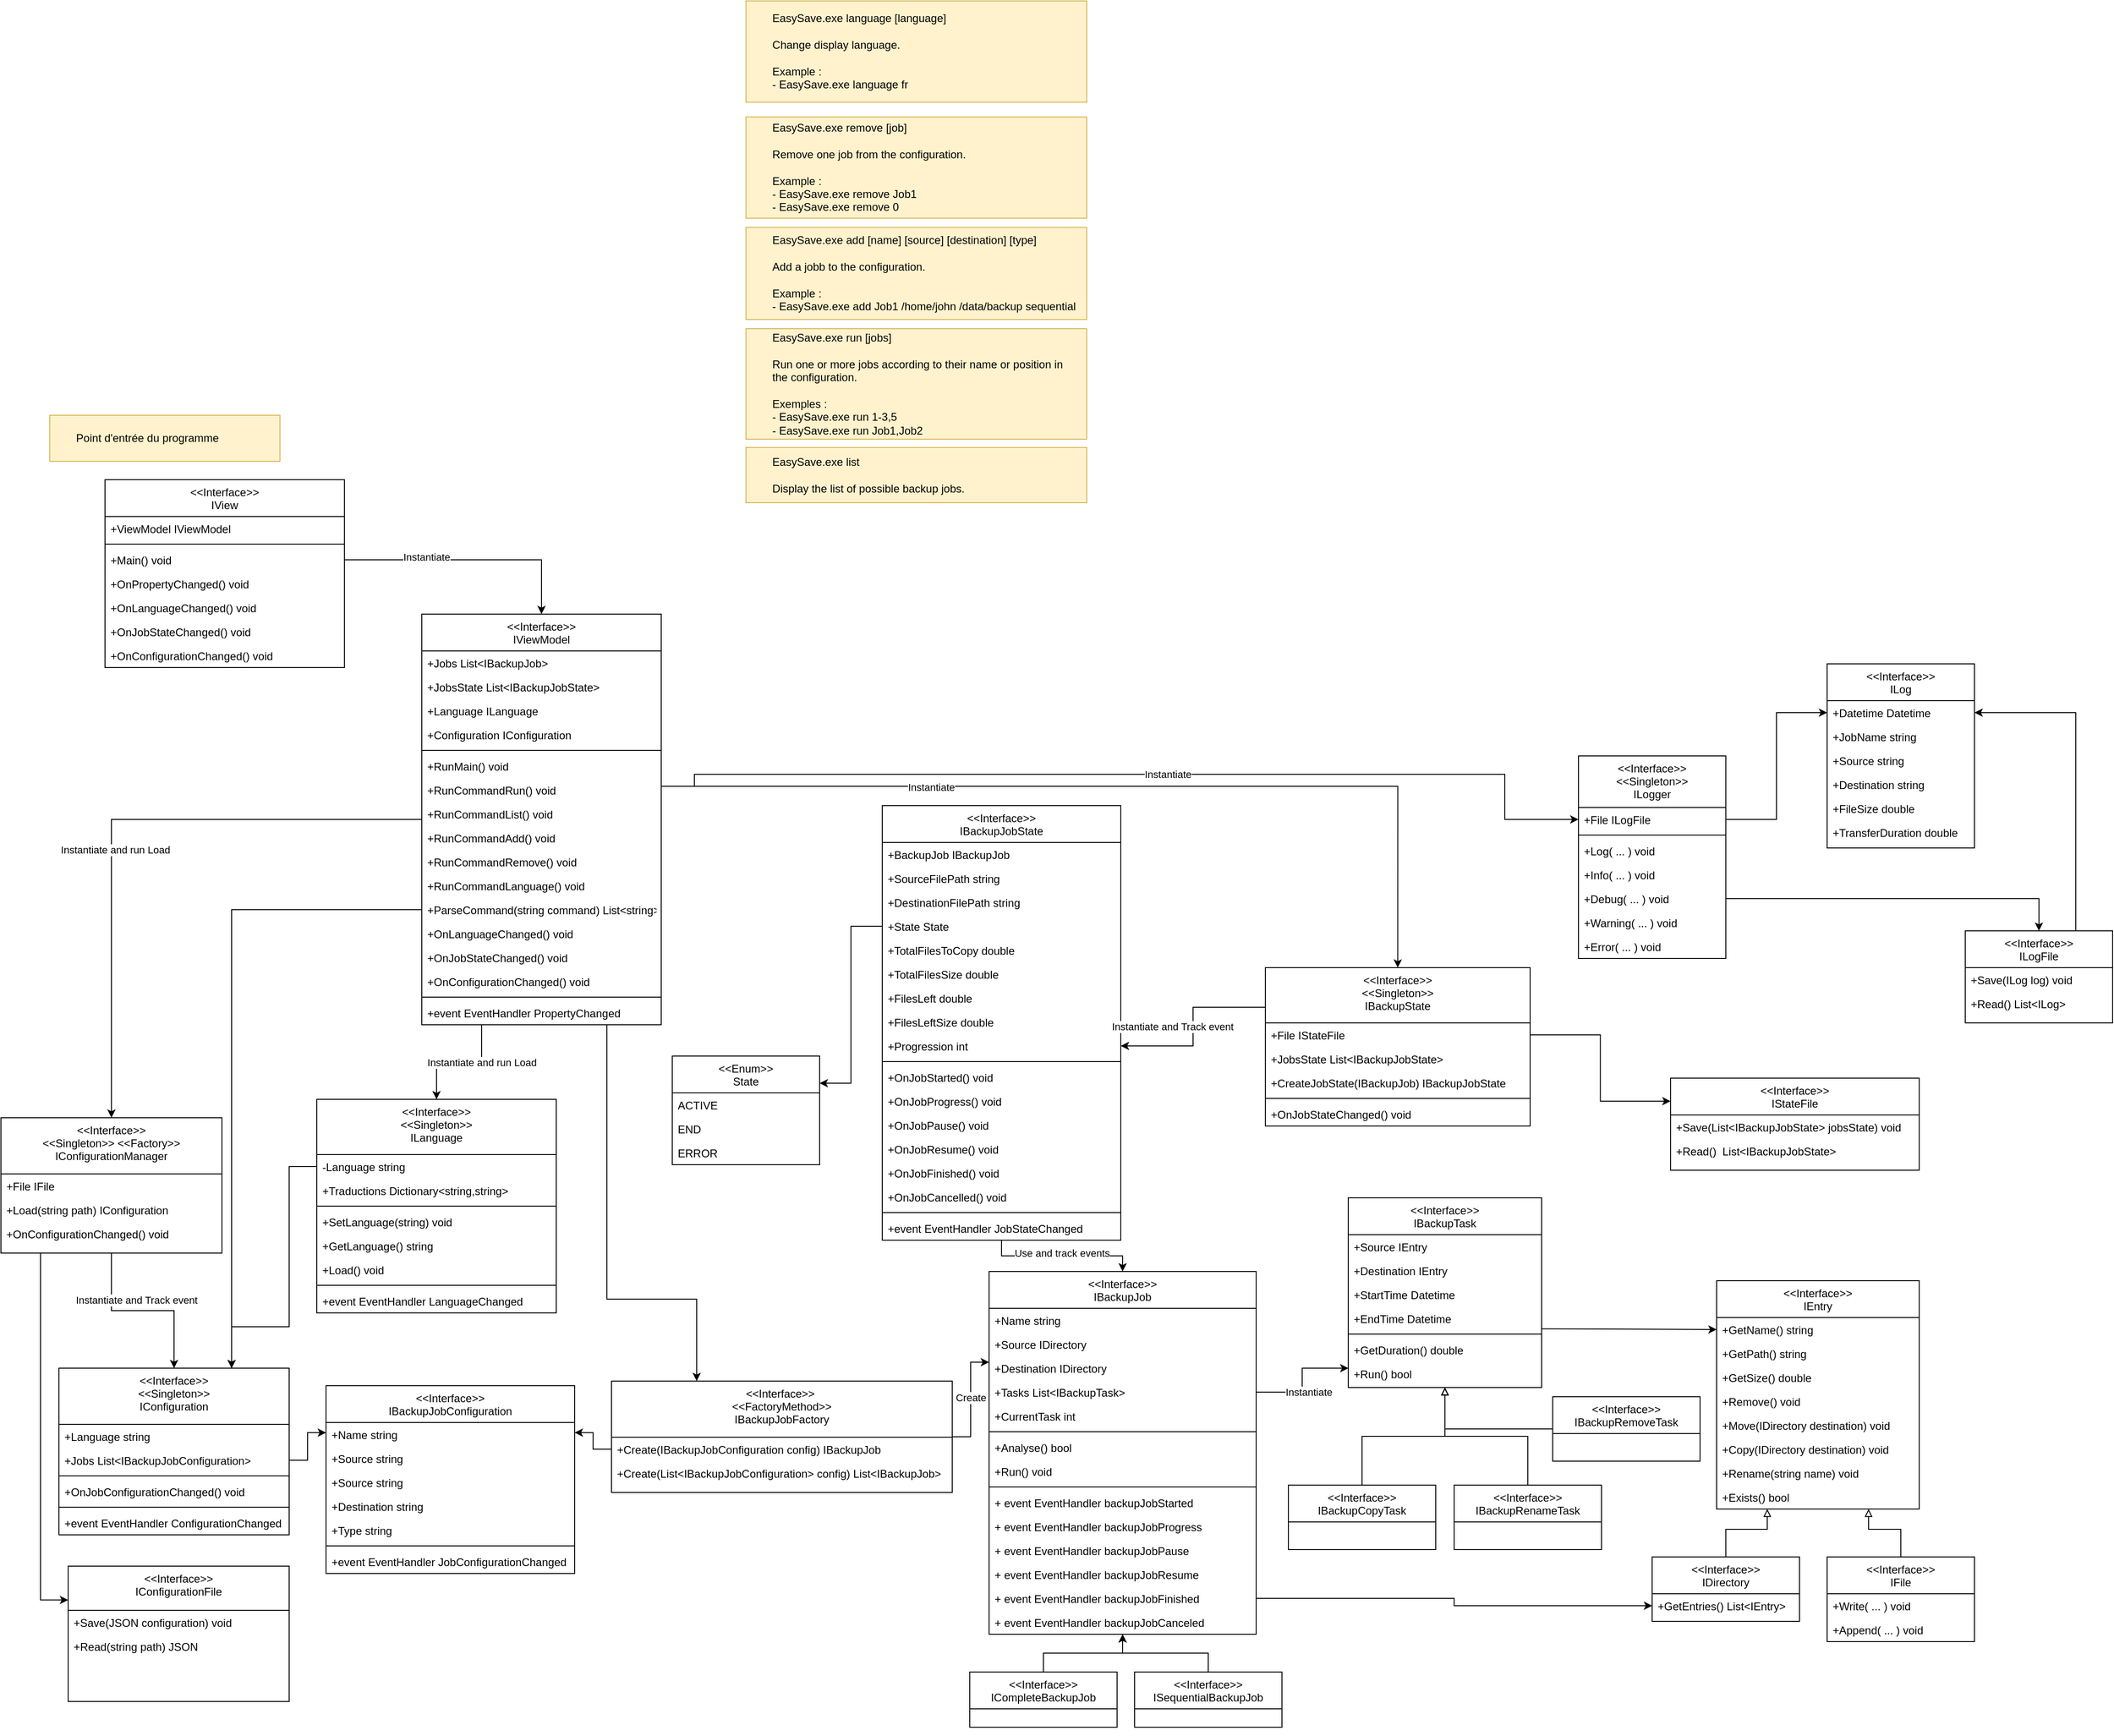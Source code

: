 <mxfile version="26.3.0" pages="9">
  <diagram id="C5RBs43oDa-KdzZeNtuy" name="ALL">
    <mxGraphModel grid="0" page="0" gridSize="10" guides="1" tooltips="1" connect="1" arrows="1" fold="1" pageScale="1" pageWidth="827" pageHeight="1169" math="0" shadow="0">
      <root>
        <mxCell id="WIyWlLk6GJQsqaUBKTNV-0" />
        <mxCell id="WIyWlLk6GJQsqaUBKTNV-1" parent="WIyWlLk6GJQsqaUBKTNV-0" />
        <mxCell id="tKM9h3R0wkQGseB4HF4Z-45" style="edgeStyle=orthogonalEdgeStyle;rounded=0;orthogonalLoop=1;jettySize=auto;html=1;exitX=1;exitY=0.5;exitDx=0;exitDy=0;entryX=0.5;entryY=0;entryDx=0;entryDy=0;" edge="1" parent="WIyWlLk6GJQsqaUBKTNV-1" source="H14HROt3o2ioYITeXroW-86" target="FTOZn4W1dD6zTcUyKimk-0">
          <mxGeometry relative="1" as="geometry">
            <Array as="points">
              <mxPoint x="1560" y="-375" />
            </Array>
          </mxGeometry>
        </mxCell>
        <mxCell id="zkfFHV4jXpPFQw0GAbJ--6" value="&lt;&lt;Interface&gt;&gt;&#xa;&lt;&lt;Singleton&gt;&gt;&#xa;ILogger" style="swimlane;fontStyle=0;align=center;verticalAlign=top;childLayout=stackLayout;horizontal=1;startSize=56;horizontalStack=0;resizeParent=1;resizeLast=0;collapsible=1;marginBottom=0;rounded=0;shadow=0;strokeWidth=1;" vertex="1" parent="WIyWlLk6GJQsqaUBKTNV-1">
          <mxGeometry x="1060" y="-530" width="160" height="220" as="geometry">
            <mxRectangle x="130" y="380" width="160" height="26" as="alternateBounds" />
          </mxGeometry>
        </mxCell>
        <mxCell id="tKM9h3R0wkQGseB4HF4Z-49" value="+File ILogFile" style="text;align=left;verticalAlign=top;spacingLeft=4;spacingRight=4;overflow=hidden;rotatable=0;points=[[0,0.5],[1,0.5]];portConstraint=eastwest;" vertex="1" parent="zkfFHV4jXpPFQw0GAbJ--6">
          <mxGeometry y="56" width="160" height="26" as="geometry" />
        </mxCell>
        <mxCell id="tKM9h3R0wkQGseB4HF4Z-48" value="" style="line;strokeWidth=1;fillColor=none;align=left;verticalAlign=middle;spacingTop=-1;spacingLeft=3;spacingRight=3;rotatable=0;labelPosition=right;points=[];portConstraint=eastwest;strokeColor=inherit;" vertex="1" parent="zkfFHV4jXpPFQw0GAbJ--6">
          <mxGeometry y="82" width="160" height="8" as="geometry" />
        </mxCell>
        <mxCell id="zkfFHV4jXpPFQw0GAbJ--7" value="+Log( ... ) void" style="text;align=left;verticalAlign=top;spacingLeft=4;spacingRight=4;overflow=hidden;rotatable=0;points=[[0,0.5],[1,0.5]];portConstraint=eastwest;" vertex="1" parent="zkfFHV4jXpPFQw0GAbJ--6">
          <mxGeometry y="90" width="160" height="26" as="geometry" />
        </mxCell>
        <mxCell id="H14HROt3o2ioYITeXroW-85" value="+Info( ... ) void" style="text;align=left;verticalAlign=top;spacingLeft=4;spacingRight=4;overflow=hidden;rotatable=0;points=[[0,0.5],[1,0.5]];portConstraint=eastwest;" vertex="1" parent="zkfFHV4jXpPFQw0GAbJ--6">
          <mxGeometry y="116" width="160" height="26" as="geometry" />
        </mxCell>
        <mxCell id="H14HROt3o2ioYITeXroW-86" value="+Debug( ... ) void" style="text;align=left;verticalAlign=top;spacingLeft=4;spacingRight=4;overflow=hidden;rotatable=0;points=[[0,0.5],[1,0.5]];portConstraint=eastwest;" vertex="1" parent="zkfFHV4jXpPFQw0GAbJ--6">
          <mxGeometry y="142" width="160" height="26" as="geometry" />
        </mxCell>
        <mxCell id="H14HROt3o2ioYITeXroW-87" value="+Warning( ... ) void" style="text;align=left;verticalAlign=top;spacingLeft=4;spacingRight=4;overflow=hidden;rotatable=0;points=[[0,0.5],[1,0.5]];portConstraint=eastwest;" vertex="1" parent="zkfFHV4jXpPFQw0GAbJ--6">
          <mxGeometry y="168" width="160" height="26" as="geometry" />
        </mxCell>
        <mxCell id="MAihWii3KinJdWE0vvIh-34" value="+Error( ... ) void" style="text;align=left;verticalAlign=top;spacingLeft=4;spacingRight=4;overflow=hidden;rotatable=0;points=[[0,0.5],[1,0.5]];portConstraint=eastwest;" vertex="1" parent="zkfFHV4jXpPFQw0GAbJ--6">
          <mxGeometry y="194" width="160" height="26" as="geometry" />
        </mxCell>
        <mxCell id="H14HROt3o2ioYITeXroW-1" value="&lt;&lt;Interface&gt;&gt;&#xa;IBackupJob" style="swimlane;fontStyle=0;align=center;verticalAlign=top;childLayout=stackLayout;horizontal=1;startSize=40;horizontalStack=0;resizeParent=1;resizeLast=0;collapsible=1;marginBottom=0;rounded=0;shadow=0;strokeWidth=1;" vertex="1" parent="WIyWlLk6GJQsqaUBKTNV-1">
          <mxGeometry x="420" y="30" width="290" height="394" as="geometry">
            <mxRectangle x="130" y="380" width="160" height="26" as="alternateBounds" />
          </mxGeometry>
        </mxCell>
        <mxCell id="H14HROt3o2ioYITeXroW-2" value="+Name string" style="text;align=left;verticalAlign=top;spacingLeft=4;spacingRight=4;overflow=hidden;rotatable=0;points=[[0,0.5],[1,0.5]];portConstraint=eastwest;" vertex="1" parent="H14HROt3o2ioYITeXroW-1">
          <mxGeometry y="40" width="290" height="26" as="geometry" />
        </mxCell>
        <mxCell id="H14HROt3o2ioYITeXroW-5" value="+Source IDirectory" style="text;align=left;verticalAlign=top;spacingLeft=4;spacingRight=4;overflow=hidden;rotatable=0;points=[[0,0.5],[1,0.5]];portConstraint=eastwest;" vertex="1" parent="H14HROt3o2ioYITeXroW-1">
          <mxGeometry y="66" width="290" height="26" as="geometry" />
        </mxCell>
        <mxCell id="H14HROt3o2ioYITeXroW-6" value="+Destination IDirectory" style="text;align=left;verticalAlign=top;spacingLeft=4;spacingRight=4;overflow=hidden;rotatable=0;points=[[0,0.5],[1,0.5]];portConstraint=eastwest;" vertex="1" parent="H14HROt3o2ioYITeXroW-1">
          <mxGeometry y="92" width="290" height="26" as="geometry" />
        </mxCell>
        <mxCell id="tKM9h3R0wkQGseB4HF4Z-5" value="+Tasks List&lt;IBackupTask&gt;" style="text;align=left;verticalAlign=top;spacingLeft=4;spacingRight=4;overflow=hidden;rotatable=0;points=[[0,0.5],[1,0.5]];portConstraint=eastwest;" vertex="1" parent="H14HROt3o2ioYITeXroW-1">
          <mxGeometry y="118" width="290" height="26" as="geometry" />
        </mxCell>
        <mxCell id="tKM9h3R0wkQGseB4HF4Z-6" value="+CurrentTask int" style="text;align=left;verticalAlign=top;spacingLeft=4;spacingRight=4;overflow=hidden;rotatable=0;points=[[0,0.5],[1,0.5]];portConstraint=eastwest;" vertex="1" parent="H14HROt3o2ioYITeXroW-1">
          <mxGeometry y="144" width="290" height="26" as="geometry" />
        </mxCell>
        <mxCell id="tKM9h3R0wkQGseB4HF4Z-8" value="" style="line;strokeWidth=1;fillColor=none;align=left;verticalAlign=middle;spacingTop=-1;spacingLeft=3;spacingRight=3;rotatable=0;labelPosition=right;points=[];portConstraint=eastwest;strokeColor=inherit;" vertex="1" parent="H14HROt3o2ioYITeXroW-1">
          <mxGeometry y="170" width="290" height="8" as="geometry" />
        </mxCell>
        <mxCell id="tKM9h3R0wkQGseB4HF4Z-7" value="+Analyse() bool" style="text;align=left;verticalAlign=top;spacingLeft=4;spacingRight=4;overflow=hidden;rotatable=0;points=[[0,0.5],[1,0.5]];portConstraint=eastwest;" vertex="1" parent="H14HROt3o2ioYITeXroW-1">
          <mxGeometry y="178" width="290" height="26" as="geometry" />
        </mxCell>
        <mxCell id="tKM9h3R0wkQGseB4HF4Z-9" value="+Run() void" style="text;align=left;verticalAlign=top;spacingLeft=4;spacingRight=4;overflow=hidden;rotatable=0;points=[[0,0.5],[1,0.5]];portConstraint=eastwest;" vertex="1" parent="H14HROt3o2ioYITeXroW-1">
          <mxGeometry y="204" width="290" height="26" as="geometry" />
        </mxCell>
        <mxCell id="tKM9h3R0wkQGseB4HF4Z-40" value="" style="line;strokeWidth=1;fillColor=none;align=left;verticalAlign=middle;spacingTop=-1;spacingLeft=3;spacingRight=3;rotatable=0;labelPosition=right;points=[];portConstraint=eastwest;strokeColor=inherit;" vertex="1" parent="H14HROt3o2ioYITeXroW-1">
          <mxGeometry y="230" width="290" height="8" as="geometry" />
        </mxCell>
        <mxCell id="tKM9h3R0wkQGseB4HF4Z-41" value="+ event EventHandler backupJobStarted" style="text;align=left;verticalAlign=top;spacingLeft=4;spacingRight=4;overflow=hidden;rotatable=0;points=[[0,0.5],[1,0.5]];portConstraint=eastwest;" vertex="1" parent="H14HROt3o2ioYITeXroW-1">
          <mxGeometry y="238" width="290" height="26" as="geometry" />
        </mxCell>
        <mxCell id="8qAaoJP9PJH8EZoggDbH-15" value="+ event EventHandler backupJobProgress" style="text;align=left;verticalAlign=top;spacingLeft=4;spacingRight=4;overflow=hidden;rotatable=0;points=[[0,0.5],[1,0.5]];portConstraint=eastwest;" vertex="1" parent="H14HROt3o2ioYITeXroW-1">
          <mxGeometry y="264" width="290" height="26" as="geometry" />
        </mxCell>
        <mxCell id="8oLi64_tFqj8b_rYLpuM-25" value="+ event EventHandler backupJobPause" style="text;align=left;verticalAlign=top;spacingLeft=4;spacingRight=4;overflow=hidden;rotatable=0;points=[[0,0.5],[1,0.5]];portConstraint=eastwest;" vertex="1" parent="H14HROt3o2ioYITeXroW-1">
          <mxGeometry y="290" width="290" height="26" as="geometry" />
        </mxCell>
        <mxCell id="8oLi64_tFqj8b_rYLpuM-26" value="+ event EventHandler backupJobResume" style="text;align=left;verticalAlign=top;spacingLeft=4;spacingRight=4;overflow=hidden;rotatable=0;points=[[0,0.5],[1,0.5]];portConstraint=eastwest;" vertex="1" parent="H14HROt3o2ioYITeXroW-1">
          <mxGeometry y="316" width="290" height="26" as="geometry" />
        </mxCell>
        <mxCell id="8qAaoJP9PJH8EZoggDbH-16" value="+ event EventHandler backupJobFinished" style="text;align=left;verticalAlign=top;spacingLeft=4;spacingRight=4;overflow=hidden;rotatable=0;points=[[0,0.5],[1,0.5]];portConstraint=eastwest;" vertex="1" parent="H14HROt3o2ioYITeXroW-1">
          <mxGeometry y="342" width="290" height="26" as="geometry" />
        </mxCell>
        <mxCell id="8qAaoJP9PJH8EZoggDbH-17" value="+ event EventHandler backupJobCanceled" style="text;align=left;verticalAlign=top;spacingLeft=4;spacingRight=4;overflow=hidden;rotatable=0;points=[[0,0.5],[1,0.5]];portConstraint=eastwest;" vertex="1" parent="H14HROt3o2ioYITeXroW-1">
          <mxGeometry y="368" width="290" height="26" as="geometry" />
        </mxCell>
        <mxCell id="H14HROt3o2ioYITeXroW-14" value="&lt;&lt;Interface&gt;&gt;&#xa;IFile" style="swimlane;fontStyle=0;align=center;verticalAlign=top;childLayout=stackLayout;horizontal=1;startSize=40;horizontalStack=0;resizeParent=1;resizeLast=0;collapsible=1;marginBottom=0;rounded=0;shadow=0;strokeWidth=1;" vertex="1" parent="WIyWlLk6GJQsqaUBKTNV-1">
          <mxGeometry x="1330" y="340" width="160" height="92" as="geometry">
            <mxRectangle x="130" y="380" width="160" height="26" as="alternateBounds" />
          </mxGeometry>
        </mxCell>
        <mxCell id="tKM9h3R0wkQGseB4HF4Z-43" value="+Write( ... ) void" style="text;align=left;verticalAlign=top;spacingLeft=4;spacingRight=4;overflow=hidden;rotatable=0;points=[[0,0.5],[1,0.5]];portConstraint=eastwest;" vertex="1" parent="H14HROt3o2ioYITeXroW-14">
          <mxGeometry y="40" width="160" height="26" as="geometry" />
        </mxCell>
        <mxCell id="qUrXJkUHt4T8cDO4eczD-0" value="+Append( ... ) void" style="text;align=left;verticalAlign=top;spacingLeft=4;spacingRight=4;overflow=hidden;rotatable=0;points=[[0,0.5],[1,0.5]];portConstraint=eastwest;" vertex="1" parent="H14HROt3o2ioYITeXroW-14">
          <mxGeometry y="66" width="160" height="26" as="geometry" />
        </mxCell>
        <mxCell id="H14HROt3o2ioYITeXroW-20" value="&lt;&lt;Interface&gt;&gt;&#xa;IEntry" style="swimlane;fontStyle=0;align=center;verticalAlign=top;childLayout=stackLayout;horizontal=1;startSize=40;horizontalStack=0;resizeParent=1;resizeLast=0;collapsible=1;marginBottom=0;rounded=0;shadow=0;strokeWidth=1;" vertex="1" parent="WIyWlLk6GJQsqaUBKTNV-1">
          <mxGeometry x="1210" y="40" width="220" height="248" as="geometry">
            <mxRectangle x="130" y="380" width="160" height="26" as="alternateBounds" />
          </mxGeometry>
        </mxCell>
        <mxCell id="H14HROt3o2ioYITeXroW-25" value="+GetName() string" style="text;align=left;verticalAlign=top;spacingLeft=4;spacingRight=4;overflow=hidden;rotatable=0;points=[[0,0.5],[1,0.5]];portConstraint=eastwest;" vertex="1" parent="H14HROt3o2ioYITeXroW-20">
          <mxGeometry y="40" width="220" height="26" as="geometry" />
        </mxCell>
        <mxCell id="H14HROt3o2ioYITeXroW-40" value="+GetPath() string&#xa;" style="text;align=left;verticalAlign=top;spacingLeft=4;spacingRight=4;overflow=hidden;rotatable=0;points=[[0,0.5],[1,0.5]];portConstraint=eastwest;" vertex="1" parent="H14HROt3o2ioYITeXroW-20">
          <mxGeometry y="66" width="220" height="26" as="geometry" />
        </mxCell>
        <mxCell id="H14HROt3o2ioYITeXroW-41" value="+GetSize() double" style="text;align=left;verticalAlign=top;spacingLeft=4;spacingRight=4;overflow=hidden;rotatable=0;points=[[0,0.5],[1,0.5]];portConstraint=eastwest;" vertex="1" parent="H14HROt3o2ioYITeXroW-20">
          <mxGeometry y="92" width="220" height="26" as="geometry" />
        </mxCell>
        <mxCell id="H14HROt3o2ioYITeXroW-42" value="+Remove() void" style="text;align=left;verticalAlign=top;spacingLeft=4;spacingRight=4;overflow=hidden;rotatable=0;points=[[0,0.5],[1,0.5]];portConstraint=eastwest;" vertex="1" parent="H14HROt3o2ioYITeXroW-20">
          <mxGeometry y="118" width="220" height="26" as="geometry" />
        </mxCell>
        <mxCell id="H14HROt3o2ioYITeXroW-43" value="+Move(IDirectory destination) void" style="text;align=left;verticalAlign=top;spacingLeft=4;spacingRight=4;overflow=hidden;rotatable=0;points=[[0,0.5],[1,0.5]];portConstraint=eastwest;" vertex="1" parent="H14HROt3o2ioYITeXroW-20">
          <mxGeometry y="144" width="220" height="26" as="geometry" />
        </mxCell>
        <mxCell id="H14HROt3o2ioYITeXroW-44" value="+Copy(IDirectory destination) void" style="text;align=left;verticalAlign=top;spacingLeft=4;spacingRight=4;overflow=hidden;rotatable=0;points=[[0,0.5],[1,0.5]];portConstraint=eastwest;" vertex="1" parent="H14HROt3o2ioYITeXroW-20">
          <mxGeometry y="170" width="220" height="26" as="geometry" />
        </mxCell>
        <mxCell id="H14HROt3o2ioYITeXroW-45" value="+Rename(string name) void" style="text;align=left;verticalAlign=top;spacingLeft=4;spacingRight=4;overflow=hidden;rotatable=0;points=[[0,0.5],[1,0.5]];portConstraint=eastwest;" vertex="1" parent="H14HROt3o2ioYITeXroW-20">
          <mxGeometry y="196" width="220" height="26" as="geometry" />
        </mxCell>
        <mxCell id="H14HROt3o2ioYITeXroW-92" value="+Exists() bool" style="text;align=left;verticalAlign=top;spacingLeft=4;spacingRight=4;overflow=hidden;rotatable=0;points=[[0,0.5],[1,0.5]];portConstraint=eastwest;" vertex="1" parent="H14HROt3o2ioYITeXroW-20">
          <mxGeometry y="222" width="220" height="26" as="geometry" />
        </mxCell>
        <mxCell id="H14HROt3o2ioYITeXroW-26" value="&lt;&lt;Interface&gt;&gt;&#xa;IDirectory" style="swimlane;fontStyle=0;align=center;verticalAlign=top;childLayout=stackLayout;horizontal=1;startSize=40;horizontalStack=0;resizeParent=1;resizeLast=0;collapsible=1;marginBottom=0;rounded=0;shadow=0;strokeWidth=1;" vertex="1" parent="WIyWlLk6GJQsqaUBKTNV-1">
          <mxGeometry x="1140" y="340" width="160" height="70" as="geometry">
            <mxRectangle x="130" y="380" width="160" height="26" as="alternateBounds" />
          </mxGeometry>
        </mxCell>
        <mxCell id="H14HROt3o2ioYITeXroW-27" value="+GetEntries() List&lt;IEntry&gt;" style="text;align=left;verticalAlign=top;spacingLeft=4;spacingRight=4;overflow=hidden;rotatable=0;points=[[0,0.5],[1,0.5]];portConstraint=eastwest;" vertex="1" parent="H14HROt3o2ioYITeXroW-26">
          <mxGeometry y="40" width="160" height="26" as="geometry" />
        </mxCell>
        <mxCell id="H14HROt3o2ioYITeXroW-32" style="edgeStyle=orthogonalEdgeStyle;rounded=0;orthogonalLoop=1;jettySize=auto;html=1;exitX=0.5;exitY=0;exitDx=0;exitDy=0;endArrow=block;endFill=0;entryX=0.75;entryY=1;entryDx=0;entryDy=0;" edge="1" parent="WIyWlLk6GJQsqaUBKTNV-1" source="H14HROt3o2ioYITeXroW-14" target="H14HROt3o2ioYITeXroW-20">
          <mxGeometry relative="1" as="geometry">
            <mxPoint x="1320" y="300" as="targetPoint" />
            <Array as="points">
              <mxPoint x="1410" y="310" />
              <mxPoint x="1375" y="310" />
            </Array>
          </mxGeometry>
        </mxCell>
        <mxCell id="H14HROt3o2ioYITeXroW-35" style="edgeStyle=orthogonalEdgeStyle;rounded=0;orthogonalLoop=1;jettySize=auto;html=1;exitX=0.5;exitY=0;exitDx=0;exitDy=0;entryX=0.25;entryY=1;entryDx=0;entryDy=0;endArrow=block;endFill=0;" edge="1" parent="WIyWlLk6GJQsqaUBKTNV-1" source="H14HROt3o2ioYITeXroW-26" target="H14HROt3o2ioYITeXroW-20">
          <mxGeometry relative="1" as="geometry">
            <Array as="points">
              <mxPoint x="1220" y="310" />
              <mxPoint x="1265" y="310" />
            </Array>
          </mxGeometry>
        </mxCell>
        <mxCell id="8oLi64_tFqj8b_rYLpuM-27" style="edgeStyle=orthogonalEdgeStyle;rounded=0;orthogonalLoop=1;jettySize=auto;html=1;exitX=0.5;exitY=0;exitDx=0;exitDy=0;" edge="1" parent="WIyWlLk6GJQsqaUBKTNV-1" source="H14HROt3o2ioYITeXroW-55" target="H14HROt3o2ioYITeXroW-1">
          <mxGeometry relative="1" as="geometry" />
        </mxCell>
        <mxCell id="H14HROt3o2ioYITeXroW-55" value="&lt;&lt;Interface&gt;&gt;&#xa;ICompleteBackupJob" style="swimlane;fontStyle=0;align=center;verticalAlign=top;childLayout=stackLayout;horizontal=1;startSize=40;horizontalStack=0;resizeParent=1;resizeLast=0;collapsible=1;marginBottom=0;rounded=0;shadow=0;strokeWidth=1;" vertex="1" parent="WIyWlLk6GJQsqaUBKTNV-1">
          <mxGeometry x="399" y="465" width="160" height="60" as="geometry">
            <mxRectangle x="130" y="380" width="160" height="26" as="alternateBounds" />
          </mxGeometry>
        </mxCell>
        <mxCell id="8oLi64_tFqj8b_rYLpuM-28" style="edgeStyle=orthogonalEdgeStyle;rounded=0;orthogonalLoop=1;jettySize=auto;html=1;exitX=0.5;exitY=0;exitDx=0;exitDy=0;" edge="1" parent="WIyWlLk6GJQsqaUBKTNV-1" source="H14HROt3o2ioYITeXroW-61" target="H14HROt3o2ioYITeXroW-1">
          <mxGeometry relative="1" as="geometry" />
        </mxCell>
        <mxCell id="H14HROt3o2ioYITeXroW-61" value="&lt;&lt;Interface&gt;&gt;&#xa;ISequentialBackupJob" style="swimlane;fontStyle=0;align=center;verticalAlign=top;childLayout=stackLayout;horizontal=1;startSize=40;horizontalStack=0;resizeParent=1;resizeLast=0;collapsible=1;marginBottom=0;rounded=0;shadow=0;strokeWidth=1;" vertex="1" parent="WIyWlLk6GJQsqaUBKTNV-1">
          <mxGeometry x="578" y="465" width="160" height="60" as="geometry">
            <mxRectangle x="130" y="380" width="160" height="26" as="alternateBounds" />
          </mxGeometry>
        </mxCell>
        <mxCell id="H14HROt3o2ioYITeXroW-75" style="edgeStyle=orthogonalEdgeStyle;rounded=0;orthogonalLoop=1;jettySize=auto;html=1;exitX=1;exitY=0.5;exitDx=0;exitDy=0;entryX=0;entryY=0.25;entryDx=0;entryDy=0;" edge="1" parent="WIyWlLk6GJQsqaUBKTNV-1" source="H14HROt3o2ioYITeXroW-69" target="H14HROt3o2ioYITeXroW-1">
          <mxGeometry relative="1" as="geometry" />
        </mxCell>
        <mxCell id="H14HROt3o2ioYITeXroW-83" value="Create" style="edgeLabel;html=1;align=center;verticalAlign=middle;resizable=0;points=[];" connectable="0" vertex="1" parent="H14HROt3o2ioYITeXroW-75">
          <mxGeometry x="0.043" relative="1" as="geometry">
            <mxPoint as="offset" />
          </mxGeometry>
        </mxCell>
        <mxCell id="H14HROt3o2ioYITeXroW-69" value="&lt;&lt;Interface&gt;&gt; &#xa;&lt;&lt;FactoryMethod&gt;&gt;&#xa;IBackupJobFactory" style="swimlane;fontStyle=0;align=center;verticalAlign=top;childLayout=stackLayout;horizontal=1;startSize=61;horizontalStack=0;resizeParent=1;resizeLast=0;collapsible=1;marginBottom=0;rounded=0;shadow=0;strokeWidth=1;" vertex="1" parent="WIyWlLk6GJQsqaUBKTNV-1">
          <mxGeometry x="10" y="149" width="370" height="121" as="geometry">
            <mxRectangle x="130" y="380" width="160" height="26" as="alternateBounds" />
          </mxGeometry>
        </mxCell>
        <mxCell id="tKM9h3R0wkQGseB4HF4Z-16" value="+Create(IBackupJobConfiguration config) IBackupJob" style="text;align=left;verticalAlign=top;spacingLeft=4;spacingRight=4;overflow=hidden;rotatable=0;points=[[0,0.5],[1,0.5]];portConstraint=eastwest;" vertex="1" parent="H14HROt3o2ioYITeXroW-69">
          <mxGeometry y="61" width="370" height="26" as="geometry" />
        </mxCell>
        <mxCell id="tKM9h3R0wkQGseB4HF4Z-36" value="+Create(List&lt;IBackupJobConfiguration&gt; config) List&lt;IBackupJob&gt;" style="text;align=left;verticalAlign=top;spacingLeft=4;spacingRight=4;overflow=hidden;rotatable=0;points=[[0,0.5],[1,0.5]];portConstraint=eastwest;" vertex="1" parent="H14HROt3o2ioYITeXroW-69">
          <mxGeometry y="87" width="370" height="26" as="geometry" />
        </mxCell>
        <mxCell id="H14HROt3o2ioYITeXroW-88" value="&lt;&lt;Interface&gt;&gt;&#xa;IBackupTask" style="swimlane;fontStyle=0;align=center;verticalAlign=top;childLayout=stackLayout;horizontal=1;startSize=40;horizontalStack=0;resizeParent=1;resizeLast=0;collapsible=1;marginBottom=0;rounded=0;shadow=0;strokeWidth=1;" vertex="1" parent="WIyWlLk6GJQsqaUBKTNV-1">
          <mxGeometry x="810" y="-50" width="210" height="206" as="geometry">
            <mxRectangle x="130" y="380" width="160" height="26" as="alternateBounds" />
          </mxGeometry>
        </mxCell>
        <mxCell id="H14HROt3o2ioYITeXroW-90" value="+Source IEntry" style="text;align=left;verticalAlign=top;spacingLeft=4;spacingRight=4;overflow=hidden;rotatable=0;points=[[0,0.5],[1,0.5]];portConstraint=eastwest;" vertex="1" parent="H14HROt3o2ioYITeXroW-88">
          <mxGeometry y="40" width="210" height="26" as="geometry" />
        </mxCell>
        <mxCell id="H14HROt3o2ioYITeXroW-91" value="+Destination IEntry" style="text;align=left;verticalAlign=top;spacingLeft=4;spacingRight=4;overflow=hidden;rotatable=0;points=[[0,0.5],[1,0.5]];portConstraint=eastwest;" vertex="1" parent="H14HROt3o2ioYITeXroW-88">
          <mxGeometry y="66" width="210" height="26" as="geometry" />
        </mxCell>
        <mxCell id="H14HROt3o2ioYITeXroW-93" value="+StartTime Datetime" style="text;align=left;verticalAlign=top;spacingLeft=4;spacingRight=4;overflow=hidden;rotatable=0;points=[[0,0.5],[1,0.5]];portConstraint=eastwest;" vertex="1" parent="H14HROt3o2ioYITeXroW-88">
          <mxGeometry y="92" width="210" height="26" as="geometry" />
        </mxCell>
        <mxCell id="H14HROt3o2ioYITeXroW-94" value="+EndTime Datetime" style="text;align=left;verticalAlign=top;spacingLeft=4;spacingRight=4;overflow=hidden;rotatable=0;points=[[0,0.5],[1,0.5]];portConstraint=eastwest;" vertex="1" parent="H14HROt3o2ioYITeXroW-88">
          <mxGeometry y="118" width="210" height="26" as="geometry" />
        </mxCell>
        <mxCell id="H14HROt3o2ioYITeXroW-99" value="" style="line;strokeWidth=1;fillColor=none;align=left;verticalAlign=middle;spacingTop=-1;spacingLeft=3;spacingRight=3;rotatable=0;labelPosition=right;points=[];portConstraint=eastwest;strokeColor=inherit;" vertex="1" parent="H14HROt3o2ioYITeXroW-88">
          <mxGeometry y="144" width="210" height="8" as="geometry" />
        </mxCell>
        <mxCell id="H14HROt3o2ioYITeXroW-100" value="+GetDuration() double" style="text;align=left;verticalAlign=top;spacingLeft=4;spacingRight=4;overflow=hidden;rotatable=0;points=[[0,0.5],[1,0.5]];portConstraint=eastwest;" vertex="1" parent="H14HROt3o2ioYITeXroW-88">
          <mxGeometry y="152" width="210" height="26" as="geometry" />
        </mxCell>
        <mxCell id="tKM9h3R0wkQGseB4HF4Z-39" value="+Run() bool" style="text;align=left;verticalAlign=top;spacingLeft=4;spacingRight=4;overflow=hidden;rotatable=0;points=[[0,0.5],[1,0.5]];portConstraint=eastwest;" vertex="1" parent="H14HROt3o2ioYITeXroW-88">
          <mxGeometry y="178" width="210" height="26" as="geometry" />
        </mxCell>
        <mxCell id="tKM9h3R0wkQGseB4HF4Z-2" style="edgeStyle=orthogonalEdgeStyle;rounded=0;orthogonalLoop=1;jettySize=auto;html=1;exitX=0.5;exitY=0;exitDx=0;exitDy=0;entryX=0.5;entryY=1;entryDx=0;entryDy=0;endArrow=block;endFill=0;" edge="1" parent="WIyWlLk6GJQsqaUBKTNV-1" source="H14HROt3o2ioYITeXroW-101" target="H14HROt3o2ioYITeXroW-88">
          <mxGeometry relative="1" as="geometry" />
        </mxCell>
        <mxCell id="H14HROt3o2ioYITeXroW-101" value="&lt;&lt;Interface&gt;&gt;&#xa;IBackupCopyTask" style="swimlane;fontStyle=0;align=center;verticalAlign=top;childLayout=stackLayout;horizontal=1;startSize=40;horizontalStack=0;resizeParent=1;resizeLast=0;collapsible=1;marginBottom=0;rounded=0;shadow=0;strokeWidth=1;" vertex="1" parent="WIyWlLk6GJQsqaUBKTNV-1">
          <mxGeometry x="745" y="262" width="160" height="70" as="geometry">
            <mxRectangle x="130" y="380" width="160" height="26" as="alternateBounds" />
          </mxGeometry>
        </mxCell>
        <mxCell id="8qAaoJP9PJH8EZoggDbH-0" value="&lt;&lt;Interface&gt;&gt;&#xa;IBackupJobState" style="swimlane;fontStyle=0;align=center;verticalAlign=top;childLayout=stackLayout;horizontal=1;startSize=40;horizontalStack=0;resizeParent=1;resizeLast=0;collapsible=1;marginBottom=0;rounded=0;shadow=0;strokeWidth=1;" vertex="1" parent="WIyWlLk6GJQsqaUBKTNV-1">
          <mxGeometry x="304" y="-476" width="259" height="472" as="geometry">
            <mxRectangle x="130" y="380" width="160" height="26" as="alternateBounds" />
          </mxGeometry>
        </mxCell>
        <mxCell id="tKM9h3R0wkQGseB4HF4Z-61" value="+BackupJob IBackupJob&#xa;" style="text;align=left;verticalAlign=top;spacingLeft=4;spacingRight=4;overflow=hidden;rotatable=0;points=[[0,0.5],[1,0.5]];portConstraint=eastwest;" vertex="1" parent="8qAaoJP9PJH8EZoggDbH-0">
          <mxGeometry y="40" width="259" height="26" as="geometry" />
        </mxCell>
        <mxCell id="tKM9h3R0wkQGseB4HF4Z-69" value="+SourceFilePath string" style="text;align=left;verticalAlign=top;spacingLeft=4;spacingRight=4;overflow=hidden;rotatable=0;points=[[0,0.5],[1,0.5]];portConstraint=eastwest;" vertex="1" parent="8qAaoJP9PJH8EZoggDbH-0">
          <mxGeometry y="66" width="259" height="26" as="geometry" />
        </mxCell>
        <mxCell id="tKM9h3R0wkQGseB4HF4Z-70" value="+DestinationFilePath string" style="text;align=left;verticalAlign=top;spacingLeft=4;spacingRight=4;overflow=hidden;rotatable=0;points=[[0,0.5],[1,0.5]];portConstraint=eastwest;" vertex="1" parent="8qAaoJP9PJH8EZoggDbH-0">
          <mxGeometry y="92" width="259" height="26" as="geometry" />
        </mxCell>
        <mxCell id="tKM9h3R0wkQGseB4HF4Z-63" value="+State State" style="text;align=left;verticalAlign=top;spacingLeft=4;spacingRight=4;overflow=hidden;rotatable=0;points=[[0,0.5],[1,0.5]];portConstraint=eastwest;" vertex="1" parent="8qAaoJP9PJH8EZoggDbH-0">
          <mxGeometry y="118" width="259" height="26" as="geometry" />
        </mxCell>
        <mxCell id="tKM9h3R0wkQGseB4HF4Z-71" value="+TotalFilesToCopy double" style="text;align=left;verticalAlign=top;spacingLeft=4;spacingRight=4;overflow=hidden;rotatable=0;points=[[0,0.5],[1,0.5]];portConstraint=eastwest;" vertex="1" parent="8qAaoJP9PJH8EZoggDbH-0">
          <mxGeometry y="144" width="259" height="26" as="geometry" />
        </mxCell>
        <mxCell id="tKM9h3R0wkQGseB4HF4Z-72" value="+TotalFilesSize double" style="text;align=left;verticalAlign=top;spacingLeft=4;spacingRight=4;overflow=hidden;rotatable=0;points=[[0,0.5],[1,0.5]];portConstraint=eastwest;" vertex="1" parent="8qAaoJP9PJH8EZoggDbH-0">
          <mxGeometry y="170" width="259" height="26" as="geometry" />
        </mxCell>
        <mxCell id="tKM9h3R0wkQGseB4HF4Z-73" value="+FilesLeft double" style="text;align=left;verticalAlign=top;spacingLeft=4;spacingRight=4;overflow=hidden;rotatable=0;points=[[0,0.5],[1,0.5]];portConstraint=eastwest;" vertex="1" parent="8qAaoJP9PJH8EZoggDbH-0">
          <mxGeometry y="196" width="259" height="26" as="geometry" />
        </mxCell>
        <mxCell id="tKM9h3R0wkQGseB4HF4Z-74" value="+FilesLeftSize double" style="text;align=left;verticalAlign=top;spacingLeft=4;spacingRight=4;overflow=hidden;rotatable=0;points=[[0,0.5],[1,0.5]];portConstraint=eastwest;" vertex="1" parent="8qAaoJP9PJH8EZoggDbH-0">
          <mxGeometry y="222" width="259" height="26" as="geometry" />
        </mxCell>
        <mxCell id="tKM9h3R0wkQGseB4HF4Z-75" value="+Progression int" style="text;align=left;verticalAlign=top;spacingLeft=4;spacingRight=4;overflow=hidden;rotatable=0;points=[[0,0.5],[1,0.5]];portConstraint=eastwest;" vertex="1" parent="8qAaoJP9PJH8EZoggDbH-0">
          <mxGeometry y="248" width="259" height="26" as="geometry" />
        </mxCell>
        <mxCell id="tKM9h3R0wkQGseB4HF4Z-62" value="" style="line;strokeWidth=1;fillColor=none;align=left;verticalAlign=middle;spacingTop=-1;spacingLeft=3;spacingRight=3;rotatable=0;labelPosition=right;points=[];portConstraint=eastwest;strokeColor=inherit;" vertex="1" parent="8qAaoJP9PJH8EZoggDbH-0">
          <mxGeometry y="274" width="259" height="8" as="geometry" />
        </mxCell>
        <mxCell id="tKM9h3R0wkQGseB4HF4Z-46" value="+OnJobStarted() void" style="text;align=left;verticalAlign=top;spacingLeft=4;spacingRight=4;overflow=hidden;rotatable=0;points=[[0,0.5],[1,0.5]];portConstraint=eastwest;" vertex="1" parent="8qAaoJP9PJH8EZoggDbH-0">
          <mxGeometry y="282" width="259" height="26" as="geometry" />
        </mxCell>
        <mxCell id="tKM9h3R0wkQGseB4HF4Z-57" value="+OnJobProgress() void" style="text;align=left;verticalAlign=top;spacingLeft=4;spacingRight=4;overflow=hidden;rotatable=0;points=[[0,0.5],[1,0.5]];portConstraint=eastwest;" vertex="1" parent="8qAaoJP9PJH8EZoggDbH-0">
          <mxGeometry y="308" width="259" height="26" as="geometry" />
        </mxCell>
        <mxCell id="8oLi64_tFqj8b_rYLpuM-30" value="+OnJobPause() void" style="text;align=left;verticalAlign=top;spacingLeft=4;spacingRight=4;overflow=hidden;rotatable=0;points=[[0,0.5],[1,0.5]];portConstraint=eastwest;" vertex="1" parent="8qAaoJP9PJH8EZoggDbH-0">
          <mxGeometry y="334" width="259" height="26" as="geometry" />
        </mxCell>
        <mxCell id="8oLi64_tFqj8b_rYLpuM-31" value="+OnJobResume() void" style="text;align=left;verticalAlign=top;spacingLeft=4;spacingRight=4;overflow=hidden;rotatable=0;points=[[0,0.5],[1,0.5]];portConstraint=eastwest;" vertex="1" parent="8qAaoJP9PJH8EZoggDbH-0">
          <mxGeometry y="360" width="259" height="26" as="geometry" />
        </mxCell>
        <mxCell id="tKM9h3R0wkQGseB4HF4Z-77" value="+OnJobFinished() void" style="text;align=left;verticalAlign=top;spacingLeft=4;spacingRight=4;overflow=hidden;rotatable=0;points=[[0,0.5],[1,0.5]];portConstraint=eastwest;" vertex="1" parent="8qAaoJP9PJH8EZoggDbH-0">
          <mxGeometry y="386" width="259" height="26" as="geometry" />
        </mxCell>
        <mxCell id="tKM9h3R0wkQGseB4HF4Z-56" value="+OnJobCancelled() void" style="text;align=left;verticalAlign=top;spacingLeft=4;spacingRight=4;overflow=hidden;rotatable=0;points=[[0,0.5],[1,0.5]];portConstraint=eastwest;" vertex="1" parent="8qAaoJP9PJH8EZoggDbH-0">
          <mxGeometry y="412" width="259" height="26" as="geometry" />
        </mxCell>
        <mxCell id="tKM9h3R0wkQGseB4HF4Z-47" value="" style="line;strokeWidth=1;fillColor=none;align=left;verticalAlign=middle;spacingTop=-1;spacingLeft=3;spacingRight=3;rotatable=0;labelPosition=right;points=[];portConstraint=eastwest;strokeColor=inherit;" vertex="1" parent="8qAaoJP9PJH8EZoggDbH-0">
          <mxGeometry y="438" width="259" height="8" as="geometry" />
        </mxCell>
        <mxCell id="tKM9h3R0wkQGseB4HF4Z-58" value="+event EventHandler JobStateChanged" style="text;align=left;verticalAlign=top;spacingLeft=4;spacingRight=4;overflow=hidden;rotatable=0;points=[[0,0.5],[1,0.5]];portConstraint=eastwest;" vertex="1" parent="8qAaoJP9PJH8EZoggDbH-0">
          <mxGeometry y="446" width="259" height="26" as="geometry" />
        </mxCell>
        <mxCell id="tKM9h3R0wkQGseB4HF4Z-4" style="edgeStyle=orthogonalEdgeStyle;rounded=0;orthogonalLoop=1;jettySize=auto;html=1;exitX=0.5;exitY=0;exitDx=0;exitDy=0;entryX=0.5;entryY=1;entryDx=0;entryDy=0;endArrow=block;endFill=0;" edge="1" parent="WIyWlLk6GJQsqaUBKTNV-1" source="tKM9h3R0wkQGseB4HF4Z-3" target="H14HROt3o2ioYITeXroW-88">
          <mxGeometry relative="1" as="geometry" />
        </mxCell>
        <mxCell id="tKM9h3R0wkQGseB4HF4Z-3" value="&lt;&lt;Interface&gt;&gt;&#xa;IBackupRenameTask" style="swimlane;fontStyle=0;align=center;verticalAlign=top;childLayout=stackLayout;horizontal=1;startSize=40;horizontalStack=0;resizeParent=1;resizeLast=0;collapsible=1;marginBottom=0;rounded=0;shadow=0;strokeWidth=1;" vertex="1" parent="WIyWlLk6GJQsqaUBKTNV-1">
          <mxGeometry x="925" y="262" width="160" height="70" as="geometry">
            <mxRectangle x="130" y="380" width="160" height="26" as="alternateBounds" />
          </mxGeometry>
        </mxCell>
        <mxCell id="aOTJ5f40u2vhRL4q5gDk-0" value="&lt;&lt;Interface&gt;&gt;&#xa;&lt;&lt;Singleton&gt;&gt;&#xa;ILanguage" style="swimlane;fontStyle=0;align=center;verticalAlign=top;childLayout=stackLayout;horizontal=1;startSize=60;horizontalStack=0;resizeParent=1;resizeLast=0;collapsible=1;marginBottom=0;rounded=0;shadow=0;strokeWidth=1;" vertex="1" parent="WIyWlLk6GJQsqaUBKTNV-1">
          <mxGeometry x="-310" y="-157" width="260" height="232" as="geometry">
            <mxRectangle x="130" y="380" width="160" height="26" as="alternateBounds" />
          </mxGeometry>
        </mxCell>
        <mxCell id="aOTJ5f40u2vhRL4q5gDk-1" value="-Language string" style="text;align=left;verticalAlign=top;spacingLeft=4;spacingRight=4;overflow=hidden;rotatable=0;points=[[0,0.5],[1,0.5]];portConstraint=eastwest;" vertex="1" parent="aOTJ5f40u2vhRL4q5gDk-0">
          <mxGeometry y="60" width="260" height="26" as="geometry" />
        </mxCell>
        <mxCell id="tKM9h3R0wkQGseB4HF4Z-82" value="+Traductions Dictionary&lt;string,string&gt; " style="text;align=left;verticalAlign=top;spacingLeft=4;spacingRight=4;overflow=hidden;rotatable=0;points=[[0,0.5],[1,0.5]];portConstraint=eastwest;" vertex="1" parent="aOTJ5f40u2vhRL4q5gDk-0">
          <mxGeometry y="86" width="260" height="26" as="geometry" />
        </mxCell>
        <mxCell id="aOTJ5f40u2vhRL4q5gDk-5" value="" style="line;strokeWidth=1;fillColor=none;align=left;verticalAlign=middle;spacingTop=-1;spacingLeft=3;spacingRight=3;rotatable=0;labelPosition=right;points=[];portConstraint=eastwest;strokeColor=inherit;" vertex="1" parent="aOTJ5f40u2vhRL4q5gDk-0">
          <mxGeometry y="112" width="260" height="8" as="geometry" />
        </mxCell>
        <mxCell id="aOTJ5f40u2vhRL4q5gDk-2" value="+SetLanguage(string) void" style="text;align=left;verticalAlign=top;spacingLeft=4;spacingRight=4;overflow=hidden;rotatable=0;points=[[0,0.5],[1,0.5]];portConstraint=eastwest;" vertex="1" parent="aOTJ5f40u2vhRL4q5gDk-0">
          <mxGeometry y="120" width="260" height="26" as="geometry" />
        </mxCell>
        <mxCell id="aOTJ5f40u2vhRL4q5gDk-8" value="+GetLanguage() string" style="text;align=left;verticalAlign=top;spacingLeft=4;spacingRight=4;overflow=hidden;rotatable=0;points=[[0,0.5],[1,0.5]];portConstraint=eastwest;" vertex="1" parent="aOTJ5f40u2vhRL4q5gDk-0">
          <mxGeometry y="146" width="260" height="26" as="geometry" />
        </mxCell>
        <mxCell id="FTOZn4W1dD6zTcUyKimk-28" value="+Load() void" style="text;align=left;verticalAlign=top;spacingLeft=4;spacingRight=4;overflow=hidden;rotatable=0;points=[[0,0.5],[1,0.5]];portConstraint=eastwest;" vertex="1" parent="aOTJ5f40u2vhRL4q5gDk-0">
          <mxGeometry y="172" width="260" height="26" as="geometry" />
        </mxCell>
        <mxCell id="MAihWii3KinJdWE0vvIh-24" value="" style="line;strokeWidth=1;fillColor=none;align=left;verticalAlign=middle;spacingTop=-1;spacingLeft=3;spacingRight=3;rotatable=0;labelPosition=right;points=[];portConstraint=eastwest;strokeColor=inherit;" vertex="1" parent="aOTJ5f40u2vhRL4q5gDk-0">
          <mxGeometry y="198" width="260" height="8" as="geometry" />
        </mxCell>
        <mxCell id="MAihWii3KinJdWE0vvIh-25" value="+event EventHandler LanguageChanged" style="text;align=left;verticalAlign=top;spacingLeft=4;spacingRight=4;overflow=hidden;rotatable=0;points=[[0,0.5],[1,0.5]];portConstraint=eastwest;" vertex="1" parent="aOTJ5f40u2vhRL4q5gDk-0">
          <mxGeometry y="206" width="260" height="26" as="geometry" />
        </mxCell>
        <mxCell id="tKM9h3R0wkQGseB4HF4Z-10" style="edgeStyle=orthogonalEdgeStyle;rounded=0;orthogonalLoop=1;jettySize=auto;html=1;exitX=1;exitY=0.5;exitDx=0;exitDy=0;entryX=0.001;entryY=0.269;entryDx=0;entryDy=0;entryPerimeter=0;" edge="1" parent="WIyWlLk6GJQsqaUBKTNV-1" source="tKM9h3R0wkQGseB4HF4Z-5" target="tKM9h3R0wkQGseB4HF4Z-39">
          <mxGeometry relative="1" as="geometry">
            <Array as="points" />
            <mxPoint x="790" y="160" as="targetPoint" />
          </mxGeometry>
        </mxCell>
        <mxCell id="FTOZn4W1dD6zTcUyKimk-33" value="Instantiate" style="edgeLabel;html=1;align=center;verticalAlign=middle;resizable=0;points=[];" connectable="0" vertex="1" parent="tKM9h3R0wkQGseB4HF4Z-10">
          <mxGeometry x="-0.446" relative="1" as="geometry">
            <mxPoint x="22" as="offset" />
          </mxGeometry>
        </mxCell>
        <mxCell id="tKM9h3R0wkQGseB4HF4Z-12" style="edgeStyle=orthogonalEdgeStyle;rounded=0;orthogonalLoop=1;jettySize=auto;html=1;entryX=0;entryY=0.5;entryDx=0;entryDy=0;jumpStyle=arc;exitX=0.997;exitY=0.933;exitDx=0;exitDy=0;exitPerimeter=0;" edge="1" parent="WIyWlLk6GJQsqaUBKTNV-1" source="H14HROt3o2ioYITeXroW-94" target="H14HROt3o2ioYITeXroW-25">
          <mxGeometry relative="1" as="geometry">
            <mxPoint x="1030" y="100" as="sourcePoint" />
            <Array as="points">
              <mxPoint x="1030" y="92" />
              <mxPoint x="1040" y="93" />
            </Array>
          </mxGeometry>
        </mxCell>
        <mxCell id="tKM9h3R0wkQGseB4HF4Z-13" style="edgeStyle=orthogonalEdgeStyle;rounded=0;orthogonalLoop=1;jettySize=auto;html=1;exitX=0.5;exitY=1;exitDx=0;exitDy=0;" edge="1" parent="WIyWlLk6GJQsqaUBKTNV-1" source="H14HROt3o2ioYITeXroW-61" target="H14HROt3o2ioYITeXroW-61">
          <mxGeometry relative="1" as="geometry" />
        </mxCell>
        <mxCell id="8qAaoJP9PJH8EZoggDbH-8" value="" style="endArrow=classic;html=1;rounded=0;exitX=0.5;exitY=1;exitDx=0;exitDy=0;entryX=0.5;entryY=0;entryDx=0;entryDy=0;edgeStyle=orthogonalEdgeStyle;" edge="1" parent="WIyWlLk6GJQsqaUBKTNV-1" source="8qAaoJP9PJH8EZoggDbH-0" target="H14HROt3o2ioYITeXroW-1">
          <mxGeometry width="50" height="50" relative="1" as="geometry">
            <mxPoint x="430" as="sourcePoint" />
            <mxPoint x="480" y="-50" as="targetPoint" />
          </mxGeometry>
        </mxCell>
        <mxCell id="FTOZn4W1dD6zTcUyKimk-30" value="Use and track events" style="edgeLabel;html=1;align=center;verticalAlign=middle;resizable=0;points=[];" connectable="0" vertex="1" parent="8qAaoJP9PJH8EZoggDbH-8">
          <mxGeometry x="-0.338" y="4" relative="1" as="geometry">
            <mxPoint x="27" y="1" as="offset" />
          </mxGeometry>
        </mxCell>
        <mxCell id="tKM9h3R0wkQGseB4HF4Z-17" value="&lt;&lt;Interface&gt;&gt;&#xa;&lt;&lt;Singleton&gt;&gt;&#xa;IConfiguration" style="swimlane;fontStyle=0;align=center;verticalAlign=top;childLayout=stackLayout;horizontal=1;startSize=61;horizontalStack=0;resizeParent=1;resizeLast=0;collapsible=1;marginBottom=0;rounded=0;shadow=0;strokeWidth=1;" vertex="1" parent="WIyWlLk6GJQsqaUBKTNV-1">
          <mxGeometry x="-590" y="135" width="250" height="181" as="geometry">
            <mxRectangle x="130" y="380" width="160" height="26" as="alternateBounds" />
          </mxGeometry>
        </mxCell>
        <mxCell id="tKM9h3R0wkQGseB4HF4Z-18" value="+Language string" style="text;align=left;verticalAlign=top;spacingLeft=4;spacingRight=4;overflow=hidden;rotatable=0;points=[[0,0.5],[1,0.5]];portConstraint=eastwest;" vertex="1" parent="tKM9h3R0wkQGseB4HF4Z-17">
          <mxGeometry y="61" width="250" height="26" as="geometry" />
        </mxCell>
        <mxCell id="tKM9h3R0wkQGseB4HF4Z-20" value="+Jobs List&lt;IBackupJobConfiguration&gt;" style="text;align=left;verticalAlign=top;spacingLeft=4;spacingRight=4;overflow=hidden;rotatable=0;points=[[0,0.5],[1,0.5]];portConstraint=eastwest;" vertex="1" parent="tKM9h3R0wkQGseB4HF4Z-17">
          <mxGeometry y="87" width="250" height="26" as="geometry" />
        </mxCell>
        <mxCell id="FTOZn4W1dD6zTcUyKimk-51" value="" style="line;strokeWidth=1;fillColor=none;align=left;verticalAlign=middle;spacingTop=-1;spacingLeft=3;spacingRight=3;rotatable=0;labelPosition=right;points=[];portConstraint=eastwest;strokeColor=inherit;" vertex="1" parent="tKM9h3R0wkQGseB4HF4Z-17">
          <mxGeometry y="113" width="250" height="8" as="geometry" />
        </mxCell>
        <mxCell id="FTOZn4W1dD6zTcUyKimk-50" value="+OnJobConfigurationChanged() void" style="text;align=left;verticalAlign=top;spacingLeft=4;spacingRight=4;overflow=hidden;rotatable=0;points=[[0,0.5],[1,0.5]];portConstraint=eastwest;" vertex="1" parent="tKM9h3R0wkQGseB4HF4Z-17">
          <mxGeometry y="121" width="250" height="26" as="geometry" />
        </mxCell>
        <mxCell id="FTOZn4W1dD6zTcUyKimk-24" value="" style="line;strokeWidth=1;fillColor=none;align=left;verticalAlign=middle;spacingTop=-1;spacingLeft=3;spacingRight=3;rotatable=0;labelPosition=right;points=[];portConstraint=eastwest;strokeColor=inherit;" vertex="1" parent="tKM9h3R0wkQGseB4HF4Z-17">
          <mxGeometry y="147" width="250" height="8" as="geometry" />
        </mxCell>
        <mxCell id="FTOZn4W1dD6zTcUyKimk-25" value="+event EventHandler ConfigurationChanged" style="text;align=left;verticalAlign=top;spacingLeft=4;spacingRight=4;overflow=hidden;rotatable=0;points=[[0,0.5],[1,0.5]];portConstraint=eastwest;" vertex="1" parent="tKM9h3R0wkQGseB4HF4Z-17">
          <mxGeometry y="155" width="250" height="26" as="geometry" />
        </mxCell>
        <mxCell id="tKM9h3R0wkQGseB4HF4Z-26" value="&lt;&lt;Interface&gt;&gt;&#xa;IBackupJobConfiguration" style="swimlane;fontStyle=0;align=center;verticalAlign=top;childLayout=stackLayout;horizontal=1;startSize=40;horizontalStack=0;resizeParent=1;resizeLast=0;collapsible=1;marginBottom=0;rounded=0;shadow=0;strokeWidth=1;" vertex="1" parent="WIyWlLk6GJQsqaUBKTNV-1">
          <mxGeometry x="-300" y="154" width="270" height="204" as="geometry">
            <mxRectangle x="130" y="380" width="160" height="26" as="alternateBounds" />
          </mxGeometry>
        </mxCell>
        <mxCell id="tKM9h3R0wkQGseB4HF4Z-27" value="+Name string" style="text;align=left;verticalAlign=top;spacingLeft=4;spacingRight=4;overflow=hidden;rotatable=0;points=[[0,0.5],[1,0.5]];portConstraint=eastwest;" vertex="1" parent="tKM9h3R0wkQGseB4HF4Z-26">
          <mxGeometry y="40" width="270" height="26" as="geometry" />
        </mxCell>
        <mxCell id="8216wj20hlg3hp5btChL-0" value="+Source string" style="text;align=left;verticalAlign=top;spacingLeft=4;spacingRight=4;overflow=hidden;rotatable=0;points=[[0,0.5],[1,0.5]];portConstraint=eastwest;" vertex="1" parent="tKM9h3R0wkQGseB4HF4Z-26">
          <mxGeometry y="66" width="270" height="26" as="geometry" />
        </mxCell>
        <mxCell id="tKM9h3R0wkQGseB4HF4Z-28" value="+Source string" style="text;align=left;verticalAlign=top;spacingLeft=4;spacingRight=4;overflow=hidden;rotatable=0;points=[[0,0.5],[1,0.5]];portConstraint=eastwest;" vertex="1" parent="tKM9h3R0wkQGseB4HF4Z-26">
          <mxGeometry y="92" width="270" height="26" as="geometry" />
        </mxCell>
        <mxCell id="tKM9h3R0wkQGseB4HF4Z-29" value="+Destination string" style="text;align=left;verticalAlign=top;spacingLeft=4;spacingRight=4;overflow=hidden;rotatable=0;points=[[0,0.5],[1,0.5]];portConstraint=eastwest;" vertex="1" parent="tKM9h3R0wkQGseB4HF4Z-26">
          <mxGeometry y="118" width="270" height="26" as="geometry" />
        </mxCell>
        <mxCell id="tKM9h3R0wkQGseB4HF4Z-30" value="+Type string" style="text;align=left;verticalAlign=top;spacingLeft=4;spacingRight=4;overflow=hidden;rotatable=0;points=[[0,0.5],[1,0.5]];portConstraint=eastwest;" vertex="1" parent="tKM9h3R0wkQGseB4HF4Z-26">
          <mxGeometry y="144" width="270" height="26" as="geometry" />
        </mxCell>
        <mxCell id="FTOZn4W1dD6zTcUyKimk-52" value="" style="line;strokeWidth=1;fillColor=none;align=left;verticalAlign=middle;spacingTop=-1;spacingLeft=3;spacingRight=3;rotatable=0;labelPosition=right;points=[];portConstraint=eastwest;strokeColor=inherit;" vertex="1" parent="tKM9h3R0wkQGseB4HF4Z-26">
          <mxGeometry y="170" width="270" height="8" as="geometry" />
        </mxCell>
        <mxCell id="FTOZn4W1dD6zTcUyKimk-53" value="+event EventHandler JobConfigurationChanged" style="text;align=left;verticalAlign=top;spacingLeft=4;spacingRight=4;overflow=hidden;rotatable=0;points=[[0,0.5],[1,0.5]];portConstraint=eastwest;" vertex="1" parent="tKM9h3R0wkQGseB4HF4Z-26">
          <mxGeometry y="178" width="270" height="26" as="geometry" />
        </mxCell>
        <mxCell id="FTOZn4W1dD6zTcUyKimk-34" style="edgeStyle=orthogonalEdgeStyle;rounded=0;orthogonalLoop=1;jettySize=auto;html=1;exitX=0;exitY=0.25;exitDx=0;exitDy=0;entryX=1;entryY=0.5;entryDx=0;entryDy=0;" edge="1" parent="WIyWlLk6GJQsqaUBKTNV-1" source="tKM9h3R0wkQGseB4HF4Z-51" target="tKM9h3R0wkQGseB4HF4Z-75">
          <mxGeometry relative="1" as="geometry" />
        </mxCell>
        <mxCell id="FTOZn4W1dD6zTcUyKimk-35" value="Instantiate and Track event" style="edgeLabel;html=1;align=center;verticalAlign=middle;resizable=0;points=[];" connectable="0" vertex="1" parent="FTOZn4W1dD6zTcUyKimk-34">
          <mxGeometry x="-0.233" y="-2" relative="1" as="geometry">
            <mxPoint x="-25" y="23" as="offset" />
          </mxGeometry>
        </mxCell>
        <mxCell id="tKM9h3R0wkQGseB4HF4Z-51" value="&lt;&lt;Interface&gt;&gt;&#xa;&lt;&lt;Singleton&gt;&gt;&#xa;IBackupState" style="swimlane;fontStyle=0;align=center;verticalAlign=top;childLayout=stackLayout;horizontal=1;startSize=60;horizontalStack=0;resizeParent=1;resizeLast=0;collapsible=1;marginBottom=0;rounded=0;shadow=0;strokeWidth=1;" vertex="1" parent="WIyWlLk6GJQsqaUBKTNV-1">
          <mxGeometry x="720" y="-300" width="287.5" height="172" as="geometry">
            <mxRectangle x="130" y="380" width="160" height="26" as="alternateBounds" />
          </mxGeometry>
        </mxCell>
        <mxCell id="tKM9h3R0wkQGseB4HF4Z-52" value="+File IStateFile" style="text;align=left;verticalAlign=top;spacingLeft=4;spacingRight=4;overflow=hidden;rotatable=0;points=[[0,0.5],[1,0.5]];portConstraint=eastwest;" vertex="1" parent="tKM9h3R0wkQGseB4HF4Z-51">
          <mxGeometry y="60" width="287.5" height="26" as="geometry" />
        </mxCell>
        <mxCell id="FTOZn4W1dD6zTcUyKimk-36" value="+JobsState List&lt;IBackupJobState&gt;" style="text;align=left;verticalAlign=top;spacingLeft=4;spacingRight=4;overflow=hidden;rotatable=0;points=[[0,0.5],[1,0.5]];portConstraint=eastwest;" vertex="1" parent="tKM9h3R0wkQGseB4HF4Z-51">
          <mxGeometry y="86" width="287.5" height="26" as="geometry" />
        </mxCell>
        <mxCell id="FTOZn4W1dD6zTcUyKimk-37" value="+CreateJobState(IBackupJob) IBackupJobState" style="text;align=left;verticalAlign=top;spacingLeft=4;spacingRight=4;overflow=hidden;rotatable=0;points=[[0,0.5],[1,0.5]];portConstraint=eastwest;" vertex="1" parent="tKM9h3R0wkQGseB4HF4Z-51">
          <mxGeometry y="112" width="287.5" height="26" as="geometry" />
        </mxCell>
        <mxCell id="tKM9h3R0wkQGseB4HF4Z-53" value="" style="line;strokeWidth=1;fillColor=none;align=left;verticalAlign=middle;spacingTop=-1;spacingLeft=3;spacingRight=3;rotatable=0;labelPosition=right;points=[];portConstraint=eastwest;strokeColor=inherit;" vertex="1" parent="tKM9h3R0wkQGseB4HF4Z-51">
          <mxGeometry y="138" width="287.5" height="8" as="geometry" />
        </mxCell>
        <mxCell id="tKM9h3R0wkQGseB4HF4Z-59" value="+OnJobStateChanged() void" style="text;align=left;verticalAlign=top;spacingLeft=4;spacingRight=4;overflow=hidden;rotatable=0;points=[[0,0.5],[1,0.5]];portConstraint=eastwest;" vertex="1" parent="tKM9h3R0wkQGseB4HF4Z-51">
          <mxGeometry y="146" width="287.5" height="26" as="geometry" />
        </mxCell>
        <mxCell id="tKM9h3R0wkQGseB4HF4Z-64" value="&lt;&lt;Enum&gt;&gt;&#xa;State" style="swimlane;fontStyle=0;align=center;verticalAlign=top;childLayout=stackLayout;horizontal=1;startSize=40;horizontalStack=0;resizeParent=1;resizeLast=0;collapsible=1;marginBottom=0;rounded=0;shadow=0;strokeWidth=1;" vertex="1" parent="WIyWlLk6GJQsqaUBKTNV-1">
          <mxGeometry x="76" y="-204" width="160" height="118" as="geometry">
            <mxRectangle x="130" y="380" width="160" height="26" as="alternateBounds" />
          </mxGeometry>
        </mxCell>
        <mxCell id="tKM9h3R0wkQGseB4HF4Z-65" value="ACTIVE" style="text;align=left;verticalAlign=top;spacingLeft=4;spacingRight=4;overflow=hidden;rotatable=0;points=[[0,0.5],[1,0.5]];portConstraint=eastwest;" vertex="1" parent="tKM9h3R0wkQGseB4HF4Z-64">
          <mxGeometry y="40" width="160" height="26" as="geometry" />
        </mxCell>
        <mxCell id="tKM9h3R0wkQGseB4HF4Z-66" value="END" style="text;align=left;verticalAlign=top;spacingLeft=4;spacingRight=4;overflow=hidden;rotatable=0;points=[[0,0.5],[1,0.5]];portConstraint=eastwest;" vertex="1" parent="tKM9h3R0wkQGseB4HF4Z-64">
          <mxGeometry y="66" width="160" height="26" as="geometry" />
        </mxCell>
        <mxCell id="tKM9h3R0wkQGseB4HF4Z-68" value="ERROR" style="text;align=left;verticalAlign=top;spacingLeft=4;spacingRight=4;overflow=hidden;rotatable=0;points=[[0,0.5],[1,0.5]];portConstraint=eastwest;" vertex="1" parent="tKM9h3R0wkQGseB4HF4Z-64">
          <mxGeometry y="92" width="160" height="26" as="geometry" />
        </mxCell>
        <mxCell id="tKM9h3R0wkQGseB4HF4Z-67" style="edgeStyle=orthogonalEdgeStyle;rounded=0;orthogonalLoop=1;jettySize=auto;html=1;exitX=0;exitY=0.5;exitDx=0;exitDy=0;entryX=1;entryY=0.25;entryDx=0;entryDy=0;" edge="1" parent="WIyWlLk6GJQsqaUBKTNV-1" source="tKM9h3R0wkQGseB4HF4Z-63" target="tKM9h3R0wkQGseB4HF4Z-64">
          <mxGeometry relative="1" as="geometry" />
        </mxCell>
        <mxCell id="tKM9h3R0wkQGseB4HF4Z-99" value="&lt;&lt;Interface&gt;&gt;&#xa;IView" style="swimlane;fontStyle=0;align=center;verticalAlign=top;childLayout=stackLayout;horizontal=1;startSize=40;horizontalStack=0;resizeParent=1;resizeLast=0;collapsible=1;marginBottom=0;rounded=0;shadow=0;strokeWidth=1;" vertex="1" parent="WIyWlLk6GJQsqaUBKTNV-1">
          <mxGeometry x="-540" y="-830" width="260" height="204" as="geometry">
            <mxRectangle x="130" y="380" width="160" height="26" as="alternateBounds" />
          </mxGeometry>
        </mxCell>
        <mxCell id="12ScD_nXCcA3akR1cqXn-7" value="+ViewModel IViewModel" style="text;align=left;verticalAlign=top;spacingLeft=4;spacingRight=4;overflow=hidden;rotatable=0;points=[[0,0.5],[1,0.5]];portConstraint=eastwest;" vertex="1" parent="tKM9h3R0wkQGseB4HF4Z-99">
          <mxGeometry y="40" width="260" height="26" as="geometry" />
        </mxCell>
        <mxCell id="MAihWii3KinJdWE0vvIh-31" value="" style="line;strokeWidth=1;fillColor=none;align=left;verticalAlign=middle;spacingTop=-1;spacingLeft=3;spacingRight=3;rotatable=0;labelPosition=right;points=[];portConstraint=eastwest;strokeColor=inherit;" vertex="1" parent="tKM9h3R0wkQGseB4HF4Z-99">
          <mxGeometry y="66" width="260" height="8" as="geometry" />
        </mxCell>
        <mxCell id="tKM9h3R0wkQGseB4HF4Z-100" value="+Main() void" style="text;align=left;verticalAlign=top;spacingLeft=4;spacingRight=4;overflow=hidden;rotatable=0;points=[[0,0.5],[1,0.5]];portConstraint=eastwest;" vertex="1" parent="tKM9h3R0wkQGseB4HF4Z-99">
          <mxGeometry y="74" width="260" height="26" as="geometry" />
        </mxCell>
        <mxCell id="MAihWii3KinJdWE0vvIh-32" value="+OnPropertyChanged() void" style="text;align=left;verticalAlign=top;spacingLeft=4;spacingRight=4;overflow=hidden;rotatable=0;points=[[0,0.5],[1,0.5]];portConstraint=eastwest;" vertex="1" parent="tKM9h3R0wkQGseB4HF4Z-99">
          <mxGeometry y="100" width="260" height="26" as="geometry" />
        </mxCell>
        <mxCell id="8oLi64_tFqj8b_rYLpuM-12" value="+OnLanguageChanged() void" style="text;align=left;verticalAlign=top;spacingLeft=4;spacingRight=4;overflow=hidden;rotatable=0;points=[[0,0.5],[1,0.5]];portConstraint=eastwest;" vertex="1" parent="tKM9h3R0wkQGseB4HF4Z-99">
          <mxGeometry y="126" width="260" height="26" as="geometry" />
        </mxCell>
        <mxCell id="8oLi64_tFqj8b_rYLpuM-13" value="+OnJobStateChanged() void" style="text;align=left;verticalAlign=top;spacingLeft=4;spacingRight=4;overflow=hidden;rotatable=0;points=[[0,0.5],[1,0.5]];portConstraint=eastwest;" vertex="1" parent="tKM9h3R0wkQGseB4HF4Z-99">
          <mxGeometry y="152" width="260" height="26" as="geometry" />
        </mxCell>
        <mxCell id="8oLi64_tFqj8b_rYLpuM-14" value="+OnConfigurationChanged() void" style="text;align=left;verticalAlign=top;spacingLeft=4;spacingRight=4;overflow=hidden;rotatable=0;points=[[0,0.5],[1,0.5]];portConstraint=eastwest;" vertex="1" parent="tKM9h3R0wkQGseB4HF4Z-99">
          <mxGeometry y="178" width="260" height="26" as="geometry" />
        </mxCell>
        <mxCell id="FTOZn4W1dD6zTcUyKimk-21" style="edgeStyle=orthogonalEdgeStyle;rounded=0;orthogonalLoop=1;jettySize=auto;html=1;exitX=0.25;exitY=1;exitDx=0;exitDy=0;entryX=0.5;entryY=0;entryDx=0;entryDy=0;" edge="1" parent="WIyWlLk6GJQsqaUBKTNV-1" source="tKM9h3R0wkQGseB4HF4Z-105" target="aOTJ5f40u2vhRL4q5gDk-0">
          <mxGeometry relative="1" as="geometry" />
        </mxCell>
        <mxCell id="FTOZn4W1dD6zTcUyKimk-27" value="Instantiate and run Load" style="edgeLabel;html=1;align=center;verticalAlign=middle;resizable=0;points=[];" connectable="0" vertex="1" parent="FTOZn4W1dD6zTcUyKimk-21">
          <mxGeometry x="-0.376" y="1" relative="1" as="geometry">
            <mxPoint y="-1" as="offset" />
          </mxGeometry>
        </mxCell>
        <mxCell id="FTOZn4W1dD6zTcUyKimk-22" style="edgeStyle=orthogonalEdgeStyle;rounded=0;orthogonalLoop=1;jettySize=auto;html=1;exitX=0.75;exitY=1;exitDx=0;exitDy=0;entryX=0.25;entryY=0;entryDx=0;entryDy=0;" edge="1" parent="WIyWlLk6GJQsqaUBKTNV-1" source="tKM9h3R0wkQGseB4HF4Z-105" target="H14HROt3o2ioYITeXroW-69">
          <mxGeometry relative="1" as="geometry">
            <Array as="points">
              <mxPoint x="5" y="60" />
              <mxPoint x="103" y="60" />
            </Array>
          </mxGeometry>
        </mxCell>
        <mxCell id="FTOZn4W1dD6zTcUyKimk-44" style="edgeStyle=orthogonalEdgeStyle;rounded=0;orthogonalLoop=1;jettySize=auto;html=1;exitX=1;exitY=0.25;exitDx=0;exitDy=0;entryX=0;entryY=0.5;entryDx=0;entryDy=0;" edge="1" parent="WIyWlLk6GJQsqaUBKTNV-1" source="tKM9h3R0wkQGseB4HF4Z-105" target="tKM9h3R0wkQGseB4HF4Z-49">
          <mxGeometry relative="1" as="geometry">
            <Array as="points">
              <mxPoint x="100" y="-497" />
              <mxPoint x="100" y="-510" />
              <mxPoint x="980" y="-510" />
              <mxPoint x="980" y="-461" />
            </Array>
          </mxGeometry>
        </mxCell>
        <mxCell id="FTOZn4W1dD6zTcUyKimk-45" value="Instantiate" style="edgeLabel;html=1;align=center;verticalAlign=middle;resizable=0;points=[];" connectable="0" vertex="1" parent="FTOZn4W1dD6zTcUyKimk-44">
          <mxGeometry x="0.126" relative="1" as="geometry">
            <mxPoint as="offset" />
          </mxGeometry>
        </mxCell>
        <mxCell id="tKM9h3R0wkQGseB4HF4Z-105" value="&lt;&lt;Interface&gt;&gt;&#xa;IViewModel" style="swimlane;fontStyle=0;align=center;verticalAlign=top;childLayout=stackLayout;horizontal=1;startSize=40;horizontalStack=0;resizeParent=1;resizeLast=0;collapsible=1;marginBottom=0;rounded=0;shadow=0;strokeWidth=1;" vertex="1" parent="WIyWlLk6GJQsqaUBKTNV-1">
          <mxGeometry x="-196" y="-684" width="260" height="446" as="geometry">
            <mxRectangle x="130" y="380" width="160" height="26" as="alternateBounds" />
          </mxGeometry>
        </mxCell>
        <mxCell id="tKM9h3R0wkQGseB4HF4Z-106" value="+Jobs List&lt;IBackupJob&gt;" style="text;align=left;verticalAlign=top;spacingLeft=4;spacingRight=4;overflow=hidden;rotatable=0;points=[[0,0.5],[1,0.5]];portConstraint=eastwest;" vertex="1" parent="tKM9h3R0wkQGseB4HF4Z-105">
          <mxGeometry y="40" width="260" height="26" as="geometry" />
        </mxCell>
        <mxCell id="8oLi64_tFqj8b_rYLpuM-7" value="+JobsState List&lt;IBackupJobState&gt;" style="text;align=left;verticalAlign=top;spacingLeft=4;spacingRight=4;overflow=hidden;rotatable=0;points=[[0,0.5],[1,0.5]];portConstraint=eastwest;" vertex="1" parent="tKM9h3R0wkQGseB4HF4Z-105">
          <mxGeometry y="66" width="260" height="26" as="geometry" />
        </mxCell>
        <mxCell id="FTOZn4W1dD6zTcUyKimk-47" value="+Language ILanguage" style="text;align=left;verticalAlign=top;spacingLeft=4;spacingRight=4;overflow=hidden;rotatable=0;points=[[0,0.5],[1,0.5]];portConstraint=eastwest;" vertex="1" parent="tKM9h3R0wkQGseB4HF4Z-105">
          <mxGeometry y="92" width="260" height="26" as="geometry" />
        </mxCell>
        <mxCell id="FTOZn4W1dD6zTcUyKimk-48" value="+Configuration IConfiguration" style="text;align=left;verticalAlign=top;spacingLeft=4;spacingRight=4;overflow=hidden;rotatable=0;points=[[0,0.5],[1,0.5]];portConstraint=eastwest;" vertex="1" parent="tKM9h3R0wkQGseB4HF4Z-105">
          <mxGeometry y="118" width="260" height="26" as="geometry" />
        </mxCell>
        <mxCell id="MAihWii3KinJdWE0vvIh-26" value="" style="line;strokeWidth=1;fillColor=none;align=left;verticalAlign=middle;spacingTop=-1;spacingLeft=3;spacingRight=3;rotatable=0;labelPosition=right;points=[];portConstraint=eastwest;strokeColor=inherit;" vertex="1" parent="tKM9h3R0wkQGseB4HF4Z-105">
          <mxGeometry y="144" width="260" height="8" as="geometry" />
        </mxCell>
        <mxCell id="8oLi64_tFqj8b_rYLpuM-24" value="+RunMain() void" style="text;align=left;verticalAlign=top;spacingLeft=4;spacingRight=4;overflow=hidden;rotatable=0;points=[[0,0.5],[1,0.5]];portConstraint=eastwest;" vertex="1" parent="tKM9h3R0wkQGseB4HF4Z-105">
          <mxGeometry y="152" width="260" height="26" as="geometry" />
        </mxCell>
        <mxCell id="MAihWii3KinJdWE0vvIh-27" value="+RunCommandRun() void" style="text;align=left;verticalAlign=top;spacingLeft=4;spacingRight=4;overflow=hidden;rotatable=0;points=[[0,0.5],[1,0.5]];portConstraint=eastwest;" vertex="1" parent="tKM9h3R0wkQGseB4HF4Z-105">
          <mxGeometry y="178" width="260" height="26" as="geometry" />
        </mxCell>
        <mxCell id="8oLi64_tFqj8b_rYLpuM-16" value="+RunCommandList() void" style="text;align=left;verticalAlign=top;spacingLeft=4;spacingRight=4;overflow=hidden;rotatable=0;points=[[0,0.5],[1,0.5]];portConstraint=eastwest;" vertex="1" parent="tKM9h3R0wkQGseB4HF4Z-105">
          <mxGeometry y="204" width="260" height="26" as="geometry" />
        </mxCell>
        <mxCell id="8oLi64_tFqj8b_rYLpuM-17" value="+RunCommandAdd() void" style="text;align=left;verticalAlign=top;spacingLeft=4;spacingRight=4;overflow=hidden;rotatable=0;points=[[0,0.5],[1,0.5]];portConstraint=eastwest;" vertex="1" parent="tKM9h3R0wkQGseB4HF4Z-105">
          <mxGeometry y="230" width="260" height="26" as="geometry" />
        </mxCell>
        <mxCell id="8oLi64_tFqj8b_rYLpuM-19" value="+RunCommandRemove() void" style="text;align=left;verticalAlign=top;spacingLeft=4;spacingRight=4;overflow=hidden;rotatable=0;points=[[0,0.5],[1,0.5]];portConstraint=eastwest;" vertex="1" parent="tKM9h3R0wkQGseB4HF4Z-105">
          <mxGeometry y="256" width="260" height="26" as="geometry" />
        </mxCell>
        <mxCell id="8oLi64_tFqj8b_rYLpuM-20" value="+RunCommandLanguage() void" style="text;align=left;verticalAlign=top;spacingLeft=4;spacingRight=4;overflow=hidden;rotatable=0;points=[[0,0.5],[1,0.5]];portConstraint=eastwest;" vertex="1" parent="tKM9h3R0wkQGseB4HF4Z-105">
          <mxGeometry y="282" width="260" height="26" as="geometry" />
        </mxCell>
        <mxCell id="8oLi64_tFqj8b_rYLpuM-21" value="+ParseCommand(string command) List&lt;string&gt;" style="text;align=left;verticalAlign=top;spacingLeft=4;spacingRight=4;overflow=hidden;rotatable=0;points=[[0,0.5],[1,0.5]];portConstraint=eastwest;" vertex="1" parent="tKM9h3R0wkQGseB4HF4Z-105">
          <mxGeometry y="308" width="260" height="26" as="geometry" />
        </mxCell>
        <mxCell id="8oLi64_tFqj8b_rYLpuM-15" value="+OnLanguageChanged() void" style="text;align=left;verticalAlign=top;spacingLeft=4;spacingRight=4;overflow=hidden;rotatable=0;points=[[0,0.5],[1,0.5]];portConstraint=eastwest;" vertex="1" parent="tKM9h3R0wkQGseB4HF4Z-105">
          <mxGeometry y="334" width="260" height="26" as="geometry" />
        </mxCell>
        <mxCell id="MAihWii3KinJdWE0vvIh-33" value="+OnJobStateChanged() void" style="text;align=left;verticalAlign=top;spacingLeft=4;spacingRight=4;overflow=hidden;rotatable=0;points=[[0,0.5],[1,0.5]];portConstraint=eastwest;" vertex="1" parent="tKM9h3R0wkQGseB4HF4Z-105">
          <mxGeometry y="360" width="260" height="26" as="geometry" />
        </mxCell>
        <mxCell id="8oLi64_tFqj8b_rYLpuM-8" value="+OnConfigurationChanged() void" style="text;align=left;verticalAlign=top;spacingLeft=4;spacingRight=4;overflow=hidden;rotatable=0;points=[[0,0.5],[1,0.5]];portConstraint=eastwest;" vertex="1" parent="tKM9h3R0wkQGseB4HF4Z-105">
          <mxGeometry y="386" width="260" height="26" as="geometry" />
        </mxCell>
        <mxCell id="MAihWii3KinJdWE0vvIh-29" value="" style="line;strokeWidth=1;fillColor=none;align=left;verticalAlign=middle;spacingTop=-1;spacingLeft=3;spacingRight=3;rotatable=0;labelPosition=right;points=[];portConstraint=eastwest;strokeColor=inherit;" vertex="1" parent="tKM9h3R0wkQGseB4HF4Z-105">
          <mxGeometry y="412" width="260" height="8" as="geometry" />
        </mxCell>
        <mxCell id="MAihWii3KinJdWE0vvIh-30" value="+event EventHandler PropertyChanged" style="text;align=left;verticalAlign=top;spacingLeft=4;spacingRight=4;overflow=hidden;rotatable=0;points=[[0,0.5],[1,0.5]];portConstraint=eastwest;" vertex="1" parent="tKM9h3R0wkQGseB4HF4Z-105">
          <mxGeometry y="420" width="260" height="26" as="geometry" />
        </mxCell>
        <mxCell id="tKM9h3R0wkQGseB4HF4Z-107" style="edgeStyle=orthogonalEdgeStyle;rounded=0;orthogonalLoop=1;jettySize=auto;html=1;exitX=1;exitY=0.5;exitDx=0;exitDy=0;entryX=0.5;entryY=0;entryDx=0;entryDy=0;" edge="1" parent="WIyWlLk6GJQsqaUBKTNV-1" source="tKM9h3R0wkQGseB4HF4Z-100" target="tKM9h3R0wkQGseB4HF4Z-105">
          <mxGeometry relative="1" as="geometry" />
        </mxCell>
        <mxCell id="FTOZn4W1dD6zTcUyKimk-29" value="Instantiate" style="edgeLabel;html=1;align=center;verticalAlign=middle;resizable=0;points=[];" connectable="0" vertex="1" parent="tKM9h3R0wkQGseB4HF4Z-107">
          <mxGeometry x="-0.348" y="3" relative="1" as="geometry">
            <mxPoint as="offset" />
          </mxGeometry>
        </mxCell>
        <mxCell id="MAihWii3KinJdWE0vvIh-11" style="edgeStyle=orthogonalEdgeStyle;rounded=0;orthogonalLoop=1;jettySize=auto;html=1;exitX=1;exitY=0.5;exitDx=0;exitDy=0;entryX=0.5;entryY=0;entryDx=0;entryDy=0;" edge="1" parent="WIyWlLk6GJQsqaUBKTNV-1" source="tKM9h3R0wkQGseB4HF4Z-106" target="tKM9h3R0wkQGseB4HF4Z-51">
          <mxGeometry relative="1" as="geometry">
            <Array as="points">
              <mxPoint x="864" y="-497" />
            </Array>
            <mxPoint x="920" y="-230" as="targetPoint" />
          </mxGeometry>
        </mxCell>
        <mxCell id="FTOZn4W1dD6zTcUyKimk-46" value="Instantiate" style="edgeLabel;html=1;align=center;verticalAlign=middle;resizable=0;points=[];" connectable="0" vertex="1" parent="MAihWii3KinJdWE0vvIh-11">
          <mxGeometry x="-0.246" y="-1" relative="1" as="geometry">
            <mxPoint as="offset" />
          </mxGeometry>
        </mxCell>
        <mxCell id="MAihWii3KinJdWE0vvIh-16" style="edgeStyle=orthogonalEdgeStyle;rounded=0;orthogonalLoop=1;jettySize=auto;html=1;entryX=0.5;entryY=0;entryDx=0;entryDy=0;" edge="1" parent="WIyWlLk6GJQsqaUBKTNV-1" target="qUrXJkUHt4T8cDO4eczD-3" source="tKM9h3R0wkQGseB4HF4Z-105">
          <mxGeometry relative="1" as="geometry">
            <mxPoint x="-190" y="-497" as="sourcePoint" />
          </mxGeometry>
        </mxCell>
        <mxCell id="FTOZn4W1dD6zTcUyKimk-26" value="Instantiate and run Load" style="edgeLabel;html=1;align=center;verticalAlign=middle;resizable=0;points=[];" connectable="0" vertex="1" parent="MAihWii3KinJdWE0vvIh-16">
          <mxGeometry x="-0.414" relative="1" as="geometry">
            <mxPoint x="-140" y="33" as="offset" />
          </mxGeometry>
        </mxCell>
        <mxCell id="qUrXJkUHt4T8cDO4eczD-7" style="edgeStyle=orthogonalEdgeStyle;rounded=0;orthogonalLoop=1;jettySize=auto;html=1;exitX=0.5;exitY=1;exitDx=0;exitDy=0;entryX=0.5;entryY=0;entryDx=0;entryDy=0;" edge="1" parent="WIyWlLk6GJQsqaUBKTNV-1" source="qUrXJkUHt4T8cDO4eczD-3" target="tKM9h3R0wkQGseB4HF4Z-17">
          <mxGeometry relative="1" as="geometry" />
        </mxCell>
        <mxCell id="FTOZn4W1dD6zTcUyKimk-49" value="Instantiate and Track event" style="edgeLabel;html=1;align=center;verticalAlign=middle;resizable=0;points=[];" connectable="0" vertex="1" parent="qUrXJkUHt4T8cDO4eczD-7">
          <mxGeometry x="-0.235" y="-4" relative="1" as="geometry">
            <mxPoint x="15" y="-16" as="offset" />
          </mxGeometry>
        </mxCell>
        <mxCell id="qUrXJkUHt4T8cDO4eczD-12" style="edgeStyle=orthogonalEdgeStyle;rounded=0;orthogonalLoop=1;jettySize=auto;html=1;entryX=0;entryY=0.25;entryDx=0;entryDy=0;" edge="1" parent="WIyWlLk6GJQsqaUBKTNV-1" target="qUrXJkUHt4T8cDO4eczD-9">
          <mxGeometry relative="1" as="geometry">
            <Array as="points">
              <mxPoint x="-610" y="10" />
              <mxPoint x="-610" y="387" />
            </Array>
            <mxPoint x="-601" y="10" as="sourcePoint" />
          </mxGeometry>
        </mxCell>
        <mxCell id="qUrXJkUHt4T8cDO4eczD-3" value="&lt;&lt;Interface&gt;&gt;&#xa;&lt;&lt;Singleton&gt;&gt; &lt;&lt;Factory&gt;&gt;&#xa;IConfigurationManager" style="swimlane;fontStyle=0;align=center;verticalAlign=top;childLayout=stackLayout;horizontal=1;startSize=61;horizontalStack=0;resizeParent=1;resizeLast=0;collapsible=1;marginBottom=0;rounded=0;shadow=0;strokeWidth=1;" vertex="1" parent="WIyWlLk6GJQsqaUBKTNV-1">
          <mxGeometry x="-653" y="-137" width="240" height="147" as="geometry">
            <mxRectangle x="130" y="380" width="160" height="26" as="alternateBounds" />
          </mxGeometry>
        </mxCell>
        <mxCell id="qUrXJkUHt4T8cDO4eczD-4" value="+File IFile" style="text;align=left;verticalAlign=top;spacingLeft=4;spacingRight=4;overflow=hidden;rotatable=0;points=[[0,0.5],[1,0.5]];portConstraint=eastwest;" vertex="1" parent="qUrXJkUHt4T8cDO4eczD-3">
          <mxGeometry y="61" width="240" height="26" as="geometry" />
        </mxCell>
        <mxCell id="qUrXJkUHt4T8cDO4eczD-8" value="+Load(string path) IConfiguration" style="text;align=left;verticalAlign=top;spacingLeft=4;spacingRight=4;overflow=hidden;rotatable=0;points=[[0,0.5],[1,0.5]];portConstraint=eastwest;" vertex="1" parent="qUrXJkUHt4T8cDO4eczD-3">
          <mxGeometry y="87" width="240" height="26" as="geometry" />
        </mxCell>
        <mxCell id="qUrXJkUHt4T8cDO4eczD-14" value="+OnConfigurationChanged() void" style="text;align=left;verticalAlign=top;spacingLeft=4;spacingRight=4;overflow=hidden;rotatable=0;points=[[0,0.5],[1,0.5]];portConstraint=eastwest;" vertex="1" parent="qUrXJkUHt4T8cDO4eczD-3">
          <mxGeometry y="113" width="240" height="26" as="geometry" />
        </mxCell>
        <mxCell id="qUrXJkUHt4T8cDO4eczD-9" value="&lt;&lt;Interface&gt;&gt;&#xa;IConfigurationFile" style="swimlane;fontStyle=0;align=center;verticalAlign=top;childLayout=stackLayout;horizontal=1;startSize=48;horizontalStack=0;resizeParent=1;resizeLast=0;collapsible=1;marginBottom=0;rounded=0;shadow=0;strokeWidth=1;" vertex="1" parent="WIyWlLk6GJQsqaUBKTNV-1">
          <mxGeometry x="-580" y="350" width="240" height="147" as="geometry">
            <mxRectangle x="130" y="380" width="160" height="26" as="alternateBounds" />
          </mxGeometry>
        </mxCell>
        <mxCell id="qUrXJkUHt4T8cDO4eczD-11" value="+Save(JSON configuration) void" style="text;align=left;verticalAlign=top;spacingLeft=4;spacingRight=4;overflow=hidden;rotatable=0;points=[[0,0.5],[1,0.5]];portConstraint=eastwest;" vertex="1" parent="qUrXJkUHt4T8cDO4eczD-9">
          <mxGeometry y="48" width="240" height="26" as="geometry" />
        </mxCell>
        <mxCell id="qUrXJkUHt4T8cDO4eczD-15" value="+Read(string path) JSON" style="text;align=left;verticalAlign=top;spacingLeft=4;spacingRight=4;overflow=hidden;rotatable=0;points=[[0,0.5],[1,0.5]];portConstraint=eastwest;" vertex="1" parent="qUrXJkUHt4T8cDO4eczD-9">
          <mxGeometry y="74" width="240" height="26" as="geometry" />
        </mxCell>
        <mxCell id="FTOZn4W1dD6zTcUyKimk-19" style="edgeStyle=orthogonalEdgeStyle;rounded=0;orthogonalLoop=1;jettySize=auto;html=1;exitX=0.75;exitY=0;exitDx=0;exitDy=0;entryX=1;entryY=0.5;entryDx=0;entryDy=0;" edge="1" parent="WIyWlLk6GJQsqaUBKTNV-1" source="FTOZn4W1dD6zTcUyKimk-0" target="FTOZn4W1dD6zTcUyKimk-10">
          <mxGeometry relative="1" as="geometry" />
        </mxCell>
        <mxCell id="FTOZn4W1dD6zTcUyKimk-0" value="&lt;&lt;Interface&gt;&gt;&#xa;ILogFile" style="swimlane;fontStyle=0;align=center;verticalAlign=top;childLayout=stackLayout;horizontal=1;startSize=40;horizontalStack=0;resizeParent=1;resizeLast=0;collapsible=1;marginBottom=0;rounded=0;shadow=0;strokeWidth=1;" vertex="1" parent="WIyWlLk6GJQsqaUBKTNV-1">
          <mxGeometry x="1480" y="-340" width="160" height="100" as="geometry">
            <mxRectangle x="130" y="380" width="160" height="26" as="alternateBounds" />
          </mxGeometry>
        </mxCell>
        <mxCell id="FTOZn4W1dD6zTcUyKimk-3" value="+Save(ILog log) void" style="text;align=left;verticalAlign=top;spacingLeft=4;spacingRight=4;overflow=hidden;rotatable=0;points=[[0,0.5],[1,0.5]];portConstraint=eastwest;" vertex="1" parent="FTOZn4W1dD6zTcUyKimk-0">
          <mxGeometry y="40" width="160" height="26" as="geometry" />
        </mxCell>
        <mxCell id="FTOZn4W1dD6zTcUyKimk-4" value="+Read() List&lt;ILog&gt;" style="text;align=left;verticalAlign=top;spacingLeft=4;spacingRight=4;overflow=hidden;rotatable=0;points=[[0,0.5],[1,0.5]];portConstraint=eastwest;" vertex="1" parent="FTOZn4W1dD6zTcUyKimk-0">
          <mxGeometry y="66" width="160" height="26" as="geometry" />
        </mxCell>
        <mxCell id="FTOZn4W1dD6zTcUyKimk-9" value="&lt;&lt;Interface&gt;&gt;&#xa;ILog" style="swimlane;fontStyle=0;align=center;verticalAlign=top;childLayout=stackLayout;horizontal=1;startSize=40;horizontalStack=0;resizeParent=1;resizeLast=0;collapsible=1;marginBottom=0;rounded=0;shadow=0;strokeWidth=1;" vertex="1" parent="WIyWlLk6GJQsqaUBKTNV-1">
          <mxGeometry x="1330" y="-630" width="160" height="200" as="geometry">
            <mxRectangle x="130" y="380" width="160" height="26" as="alternateBounds" />
          </mxGeometry>
        </mxCell>
        <mxCell id="FTOZn4W1dD6zTcUyKimk-10" value="+Datetime Datetime" style="text;align=left;verticalAlign=top;spacingLeft=4;spacingRight=4;overflow=hidden;rotatable=0;points=[[0,0.5],[1,0.5]];portConstraint=eastwest;" vertex="1" parent="FTOZn4W1dD6zTcUyKimk-9">
          <mxGeometry y="40" width="160" height="26" as="geometry" />
        </mxCell>
        <mxCell id="FTOZn4W1dD6zTcUyKimk-12" value="+JobName string" style="text;align=left;verticalAlign=top;spacingLeft=4;spacingRight=4;overflow=hidden;rotatable=0;points=[[0,0.5],[1,0.5]];portConstraint=eastwest;" vertex="1" parent="FTOZn4W1dD6zTcUyKimk-9">
          <mxGeometry y="66" width="160" height="26" as="geometry" />
        </mxCell>
        <mxCell id="FTOZn4W1dD6zTcUyKimk-13" value="+Source string" style="text;align=left;verticalAlign=top;spacingLeft=4;spacingRight=4;overflow=hidden;rotatable=0;points=[[0,0.5],[1,0.5]];portConstraint=eastwest;" vertex="1" parent="FTOZn4W1dD6zTcUyKimk-9">
          <mxGeometry y="92" width="160" height="26" as="geometry" />
        </mxCell>
        <mxCell id="FTOZn4W1dD6zTcUyKimk-14" value="+Destination string" style="text;align=left;verticalAlign=top;spacingLeft=4;spacingRight=4;overflow=hidden;rotatable=0;points=[[0,0.5],[1,0.5]];portConstraint=eastwest;" vertex="1" parent="FTOZn4W1dD6zTcUyKimk-9">
          <mxGeometry y="118" width="160" height="26" as="geometry" />
        </mxCell>
        <mxCell id="FTOZn4W1dD6zTcUyKimk-15" value="+FileSize double" style="text;align=left;verticalAlign=top;spacingLeft=4;spacingRight=4;overflow=hidden;rotatable=0;points=[[0,0.5],[1,0.5]];portConstraint=eastwest;" vertex="1" parent="FTOZn4W1dD6zTcUyKimk-9">
          <mxGeometry y="144" width="160" height="26" as="geometry" />
        </mxCell>
        <mxCell id="FTOZn4W1dD6zTcUyKimk-16" value="+TransferDuration double" style="text;align=left;verticalAlign=top;spacingLeft=4;spacingRight=4;overflow=hidden;rotatable=0;points=[[0,0.5],[1,0.5]];portConstraint=eastwest;" vertex="1" parent="FTOZn4W1dD6zTcUyKimk-9">
          <mxGeometry y="170" width="160" height="26" as="geometry" />
        </mxCell>
        <mxCell id="FTOZn4W1dD6zTcUyKimk-17" style="edgeStyle=orthogonalEdgeStyle;rounded=0;orthogonalLoop=1;jettySize=auto;html=1;exitX=1;exitY=0.5;exitDx=0;exitDy=0;entryX=0;entryY=0.5;entryDx=0;entryDy=0;" edge="1" parent="WIyWlLk6GJQsqaUBKTNV-1" source="tKM9h3R0wkQGseB4HF4Z-49" target="FTOZn4W1dD6zTcUyKimk-10">
          <mxGeometry relative="1" as="geometry" />
        </mxCell>
        <mxCell id="FTOZn4W1dD6zTcUyKimk-38" value="&lt;&lt;Interface&gt;&gt;&#xa;IStateFile" style="swimlane;fontStyle=0;align=center;verticalAlign=top;childLayout=stackLayout;horizontal=1;startSize=40;horizontalStack=0;resizeParent=1;resizeLast=0;collapsible=1;marginBottom=0;rounded=0;shadow=0;strokeWidth=1;" vertex="1" parent="WIyWlLk6GJQsqaUBKTNV-1">
          <mxGeometry x="1160" y="-180" width="270" height="100" as="geometry">
            <mxRectangle x="130" y="380" width="160" height="26" as="alternateBounds" />
          </mxGeometry>
        </mxCell>
        <mxCell id="FTOZn4W1dD6zTcUyKimk-39" value="+Save(List&lt;IBackupJobState&gt; jobsState) void" style="text;align=left;verticalAlign=top;spacingLeft=4;spacingRight=4;overflow=hidden;rotatable=0;points=[[0,0.5],[1,0.5]];portConstraint=eastwest;" vertex="1" parent="FTOZn4W1dD6zTcUyKimk-38">
          <mxGeometry y="40" width="270" height="26" as="geometry" />
        </mxCell>
        <mxCell id="FTOZn4W1dD6zTcUyKimk-40" value="+Read()  List&lt;IBackupJobState&gt;" style="text;align=left;verticalAlign=top;spacingLeft=4;spacingRight=4;overflow=hidden;rotatable=0;points=[[0,0.5],[1,0.5]];portConstraint=eastwest;" vertex="1" parent="FTOZn4W1dD6zTcUyKimk-38">
          <mxGeometry y="66" width="270" height="26" as="geometry" />
        </mxCell>
        <mxCell id="FTOZn4W1dD6zTcUyKimk-42" style="edgeStyle=orthogonalEdgeStyle;rounded=0;orthogonalLoop=1;jettySize=auto;html=1;exitX=1;exitY=0.5;exitDx=0;exitDy=0;entryX=0;entryY=0.25;entryDx=0;entryDy=0;" edge="1" parent="WIyWlLk6GJQsqaUBKTNV-1" source="tKM9h3R0wkQGseB4HF4Z-52" target="FTOZn4W1dD6zTcUyKimk-38">
          <mxGeometry relative="1" as="geometry" />
        </mxCell>
        <mxCell id="FTOZn4W1dD6zTcUyKimk-54" style="edgeStyle=orthogonalEdgeStyle;rounded=0;orthogonalLoop=1;jettySize=auto;html=1;exitX=0;exitY=0.5;exitDx=0;exitDy=0;entryX=1;entryY=0.25;entryDx=0;entryDy=0;" edge="1" parent="WIyWlLk6GJQsqaUBKTNV-1" source="tKM9h3R0wkQGseB4HF4Z-16" target="tKM9h3R0wkQGseB4HF4Z-26">
          <mxGeometry relative="1" as="geometry" />
        </mxCell>
        <mxCell id="FTOZn4W1dD6zTcUyKimk-55" style="edgeStyle=orthogonalEdgeStyle;rounded=0;orthogonalLoop=1;jettySize=auto;html=1;exitX=1;exitY=0.5;exitDx=0;exitDy=0;entryX=0;entryY=0.25;entryDx=0;entryDy=0;" edge="1" parent="WIyWlLk6GJQsqaUBKTNV-1" source="tKM9h3R0wkQGseB4HF4Z-20" target="tKM9h3R0wkQGseB4HF4Z-26">
          <mxGeometry relative="1" as="geometry" />
        </mxCell>
        <mxCell id="FTOZn4W1dD6zTcUyKimk-56" style="edgeStyle=orthogonalEdgeStyle;rounded=0;orthogonalLoop=1;jettySize=auto;html=1;exitX=0;exitY=0.5;exitDx=0;exitDy=0;entryX=0.75;entryY=0;entryDx=0;entryDy=0;" edge="1" parent="WIyWlLk6GJQsqaUBKTNV-1" source="aOTJ5f40u2vhRL4q5gDk-1" target="tKM9h3R0wkQGseB4HF4Z-17">
          <mxGeometry relative="1" as="geometry">
            <Array as="points">
              <mxPoint x="-340" y="-84" />
              <mxPoint x="-340" y="90" />
              <mxPoint x="-402" y="90" />
            </Array>
          </mxGeometry>
        </mxCell>
        <mxCell id="FTOZn4W1dD6zTcUyKimk-63" value="&lt;span style=&quot;white-space: pre;&quot;&gt;&#x9;&lt;/span&gt;EasySave.exe run [jobs]&lt;br&gt;&lt;br&gt;&lt;span style=&quot;white-space: pre;&quot;&gt;&#x9;&lt;/span&gt;Run one or more jobs according to their name or position in&amp;nbsp;&lt;div&gt;&lt;span style=&quot;white-space: pre;&quot;&gt;&#x9;&lt;/span&gt;the configuration.&lt;br&gt;&lt;div&gt;&lt;br&gt;&lt;/div&gt;&lt;span style=&quot;background-color: transparent; color: light-dark(rgb(0, 0, 0), rgb(255, 255, 255));&quot;&gt;&lt;span style=&quot;white-space: pre;&quot;&gt;&#x9;&lt;/span&gt;Exemples :&amp;nbsp;&lt;/span&gt;&lt;br&gt;&lt;span style=&quot;background-color: transparent; color: light-dark(rgb(0, 0, 0), rgb(255, 255, 255));&quot;&gt;&lt;span style=&quot;white-space: pre;&quot;&gt;&#x9;&lt;/span&gt;- EasySave.exe run 1-3,5&lt;/span&gt;&lt;br&gt;&lt;div&gt;&lt;span style=&quot;white-space: pre;&quot;&gt;&#x9;&lt;/span&gt;- EasySave.exe run Job1,Job2&lt;/div&gt;&lt;/div&gt;" style="whiteSpace=wrap;html=1;fillColor=#fff2cc;strokeColor=#d6b656;align=left;verticalAlign=middle;" vertex="1" parent="WIyWlLk6GJQsqaUBKTNV-1">
          <mxGeometry x="156" y="-994" width="370" height="120" as="geometry" />
        </mxCell>
        <mxCell id="FTOZn4W1dD6zTcUyKimk-69" value="&lt;span style=&quot;white-space: pre;&quot;&gt;&#x9;&lt;/span&gt;EasySave.exe list&lt;br&gt;&lt;span style=&quot;white-space: pre;&quot;&gt;&#x9;&lt;/span&gt;&lt;div&gt;&lt;span style=&quot;white-space: pre;&quot;&gt;&#x9;&lt;/span&gt;Display the list of possible backup jobs.&lt;/div&gt;" style="whiteSpace=wrap;html=1;fillColor=#fff2cc;strokeColor=#d6b656;align=left;verticalAlign=middle;" vertex="1" parent="WIyWlLk6GJQsqaUBKTNV-1">
          <mxGeometry x="156" y="-865" width="370" height="60" as="geometry" />
        </mxCell>
        <mxCell id="FTOZn4W1dD6zTcUyKimk-75" value="&lt;span style=&quot;white-space: pre;&quot;&gt;&#x9;&lt;/span&gt;EasySave.exe add [name] [source] [destination] [type]&lt;div&gt;&lt;br&gt;&lt;/div&gt;&lt;div&gt;&lt;span style=&quot;white-space: pre;&quot;&gt;&#x9;&lt;/span&gt;Add a jobb to the configuration.&lt;br&gt;&lt;/div&gt;&lt;div&gt;&lt;br&gt;&lt;/div&gt;&lt;div&gt;&lt;span style=&quot;white-space: pre;&quot;&gt;&#x9;&lt;/span&gt;Example :&amp;nbsp;&lt;br&gt;&lt;/div&gt;&lt;div&gt;&lt;span style=&quot;white-space: pre;&quot;&gt;&#x9;&lt;/span&gt;- EasySave.exe add Job1 /home/john /data/backup sequential&lt;br&gt;&lt;/div&gt;" style="whiteSpace=wrap;html=1;fillColor=#fff2cc;strokeColor=#d6b656;align=left;verticalAlign=middle;" vertex="1" parent="WIyWlLk6GJQsqaUBKTNV-1">
          <mxGeometry x="156" y="-1104" width="370" height="100" as="geometry" />
        </mxCell>
        <mxCell id="FTOZn4W1dD6zTcUyKimk-82" value="&lt;span style=&quot;white-space: pre;&quot;&gt;&#x9;&lt;/span&gt;EasySave.exe remove [job]&lt;div&gt;&lt;br&gt;&lt;/div&gt;&lt;div&gt;&lt;span style=&quot;white-space: pre;&quot;&gt;&#x9;&lt;/span&gt;Remove one job from the configuration.&lt;br&gt;&lt;/div&gt;&lt;div&gt;&lt;br&gt;&lt;/div&gt;&lt;div&gt;&lt;span style=&quot;white-space: pre;&quot;&gt;&#x9;&lt;/span&gt;Example :&amp;nbsp;&lt;br&gt;&lt;/div&gt;&lt;div&gt;&lt;span style=&quot;white-space: pre;&quot;&gt;&#x9;&lt;/span&gt;- EasySave.exe remove Job1&lt;br&gt;&lt;/div&gt;&lt;div&gt;&lt;span style=&quot;white-space: pre;&quot;&gt;&#x9;&lt;/span&gt;- EasySave.exe remove 0&lt;br&gt;&lt;/div&gt;" style="whiteSpace=wrap;html=1;fillColor=#fff2cc;strokeColor=#d6b656;align=left;verticalAlign=middle;" vertex="1" parent="WIyWlLk6GJQsqaUBKTNV-1">
          <mxGeometry x="156" y="-1224" width="370" height="110" as="geometry" />
        </mxCell>
        <mxCell id="1sQ0t7V7G9VuqqLmezj4-6" value="&lt;span style=&quot;white-space: pre;&quot;&gt;&#x9;&lt;/span&gt;Point d&#39;entrée du programme" style="whiteSpace=wrap;html=1;fillColor=#fff2cc;strokeColor=#d6b656;align=left;verticalAlign=middle;" vertex="1" parent="WIyWlLk6GJQsqaUBKTNV-1">
          <mxGeometry x="-600" y="-900" width="250" height="50" as="geometry" />
        </mxCell>
        <mxCell id="8oLi64_tFqj8b_rYLpuM-4" value="&lt;span style=&quot;white-space: pre;&quot;&gt;&#x9;&lt;/span&gt;EasySave.exe language [language]&lt;div&gt;&lt;br&gt;&lt;/div&gt;&lt;div&gt;&lt;span style=&quot;white-space: pre;&quot;&gt;&#x9;&lt;/span&gt;Change display language.&lt;br&gt;&lt;/div&gt;&lt;div&gt;&lt;br&gt;&lt;/div&gt;&lt;div&gt;&lt;span style=&quot;white-space: pre;&quot;&gt;&#x9;&lt;/span&gt;Example :&amp;nbsp;&lt;br&gt;&lt;/div&gt;&lt;div&gt;&lt;span style=&quot;white-space: pre;&quot;&gt;&#x9;&lt;/span&gt;- EasySave.exe language fr&lt;/div&gt;" style="whiteSpace=wrap;html=1;fillColor=#fff2cc;strokeColor=#d6b656;align=left;verticalAlign=middle;" vertex="1" parent="WIyWlLk6GJQsqaUBKTNV-1">
          <mxGeometry x="156" y="-1350" width="370" height="110" as="geometry" />
        </mxCell>
        <mxCell id="8oLi64_tFqj8b_rYLpuM-6" style="edgeStyle=orthogonalEdgeStyle;rounded=0;orthogonalLoop=1;jettySize=auto;html=1;exitX=0;exitY=0.5;exitDx=0;exitDy=0;entryX=0.75;entryY=0;entryDx=0;entryDy=0;" edge="1" parent="WIyWlLk6GJQsqaUBKTNV-1" source="8oLi64_tFqj8b_rYLpuM-21" target="tKM9h3R0wkQGseB4HF4Z-17">
          <mxGeometry relative="1" as="geometry" />
        </mxCell>
        <mxCell id="8oLi64_tFqj8b_rYLpuM-23" style="edgeStyle=orthogonalEdgeStyle;rounded=0;orthogonalLoop=1;jettySize=auto;html=1;exitX=0;exitY=0.5;exitDx=0;exitDy=0;endArrow=block;endFill=0;" edge="1" parent="WIyWlLk6GJQsqaUBKTNV-1" source="8oLi64_tFqj8b_rYLpuM-22" target="H14HROt3o2ioYITeXroW-88">
          <mxGeometry relative="1" as="geometry" />
        </mxCell>
        <mxCell id="8oLi64_tFqj8b_rYLpuM-22" value="&lt;&lt;Interface&gt;&gt;&#xa;IBackupRemoveTask" style="swimlane;fontStyle=0;align=center;verticalAlign=top;childLayout=stackLayout;horizontal=1;startSize=40;horizontalStack=0;resizeParent=1;resizeLast=0;collapsible=1;marginBottom=0;rounded=0;shadow=0;strokeWidth=1;" vertex="1" parent="WIyWlLk6GJQsqaUBKTNV-1">
          <mxGeometry x="1032" y="166" width="160" height="70" as="geometry">
            <mxRectangle x="130" y="380" width="160" height="26" as="alternateBounds" />
          </mxGeometry>
        </mxCell>
        <mxCell id="8oLi64_tFqj8b_rYLpuM-29" style="edgeStyle=orthogonalEdgeStyle;rounded=0;orthogonalLoop=1;jettySize=auto;html=1;exitX=1;exitY=0.5;exitDx=0;exitDy=0;entryX=0;entryY=0.5;entryDx=0;entryDy=0;" edge="1" parent="WIyWlLk6GJQsqaUBKTNV-1" source="8qAaoJP9PJH8EZoggDbH-16" target="H14HROt3o2ioYITeXroW-27">
          <mxGeometry relative="1" as="geometry" />
        </mxCell>
      </root>
    </mxGraphModel>
  </diagram>
  <diagram id="HcOXt0W9IXxnSvxzId5w" name="GLOBAL">
    <mxGraphModel grid="1" page="1" gridSize="10" guides="1" tooltips="1" connect="1" arrows="1" fold="1" pageScale="1" pageWidth="827" pageHeight="1169" math="0" shadow="0">
      <root>
        <mxCell id="0" />
        <mxCell id="1" parent="0" />
        <mxCell id="7wwKJzzlodFtMlw-L-7P-1" value="&lt;&lt;Interface&gt;&gt;&#xa;IView" style="swimlane;fontStyle=0;align=center;verticalAlign=top;childLayout=stackLayout;horizontal=1;startSize=40;horizontalStack=0;resizeParent=1;resizeLast=0;collapsible=1;marginBottom=0;rounded=0;shadow=0;strokeWidth=1;" vertex="1" parent="1">
          <mxGeometry x="-540" y="-830" width="260" height="126" as="geometry">
            <mxRectangle x="130" y="380" width="160" height="26" as="alternateBounds" />
          </mxGeometry>
        </mxCell>
        <mxCell id="7wwKJzzlodFtMlw-L-7P-2" value="+ViewModel IViewModel" style="text;align=left;verticalAlign=top;spacingLeft=4;spacingRight=4;overflow=hidden;rotatable=0;points=[[0,0.5],[1,0.5]];portConstraint=eastwest;" vertex="1" parent="7wwKJzzlodFtMlw-L-7P-1">
          <mxGeometry y="40" width="260" height="26" as="geometry" />
        </mxCell>
        <mxCell id="7wwKJzzlodFtMlw-L-7P-3" value="" style="line;strokeWidth=1;fillColor=none;align=left;verticalAlign=middle;spacingTop=-1;spacingLeft=3;spacingRight=3;rotatable=0;labelPosition=right;points=[];portConstraint=eastwest;strokeColor=inherit;" vertex="1" parent="7wwKJzzlodFtMlw-L-7P-1">
          <mxGeometry y="66" width="260" height="8" as="geometry" />
        </mxCell>
        <mxCell id="7wwKJzzlodFtMlw-L-7P-4" value="+Main() void" style="text;align=left;verticalAlign=top;spacingLeft=4;spacingRight=4;overflow=hidden;rotatable=0;points=[[0,0.5],[1,0.5]];portConstraint=eastwest;" vertex="1" parent="7wwKJzzlodFtMlw-L-7P-1">
          <mxGeometry y="74" width="260" height="26" as="geometry" />
        </mxCell>
        <mxCell id="7wwKJzzlodFtMlw-L-7P-5" value="+OnPropertyChanged() void" style="text;align=left;verticalAlign=top;spacingLeft=4;spacingRight=4;overflow=hidden;rotatable=0;points=[[0,0.5],[1,0.5]];portConstraint=eastwest;" vertex="1" parent="7wwKJzzlodFtMlw-L-7P-1">
          <mxGeometry y="100" width="260" height="26" as="geometry" />
        </mxCell>
        <mxCell id="7wwKJzzlodFtMlw-L-7P-6" value="&lt;&lt;Interface&gt;&gt;&#xa;IViewModel" style="swimlane;fontStyle=0;align=center;verticalAlign=top;childLayout=stackLayout;horizontal=1;startSize=40;horizontalStack=0;resizeParent=1;resizeLast=0;collapsible=1;marginBottom=0;rounded=0;shadow=0;strokeWidth=1;" vertex="1" parent="1">
          <mxGeometry x="-230" y="-660" width="260" height="212" as="geometry">
            <mxRectangle x="130" y="380" width="160" height="26" as="alternateBounds" />
          </mxGeometry>
        </mxCell>
        <mxCell id="7wwKJzzlodFtMlw-L-7P-7" value="+Jobs List&lt;IBackupJob&gt;" style="text;align=left;verticalAlign=top;spacingLeft=4;spacingRight=4;overflow=hidden;rotatable=0;points=[[0,0.5],[1,0.5]];portConstraint=eastwest;" vertex="1" parent="7wwKJzzlodFtMlw-L-7P-6">
          <mxGeometry y="40" width="260" height="26" as="geometry" />
        </mxCell>
        <mxCell id="7wwKJzzlodFtMlw-L-7P-8" value="+Language ILanguage" style="text;align=left;verticalAlign=top;spacingLeft=4;spacingRight=4;overflow=hidden;rotatable=0;points=[[0,0.5],[1,0.5]];portConstraint=eastwest;" vertex="1" parent="7wwKJzzlodFtMlw-L-7P-6">
          <mxGeometry y="66" width="260" height="26" as="geometry" />
        </mxCell>
        <mxCell id="7wwKJzzlodFtMlw-L-7P-9" value="+Configuration IConfiguration" style="text;align=left;verticalAlign=top;spacingLeft=4;spacingRight=4;overflow=hidden;rotatable=0;points=[[0,0.5],[1,0.5]];portConstraint=eastwest;" vertex="1" parent="7wwKJzzlodFtMlw-L-7P-6">
          <mxGeometry y="92" width="260" height="26" as="geometry" />
        </mxCell>
        <mxCell id="7wwKJzzlodFtMlw-L-7P-10" value="" style="line;strokeWidth=1;fillColor=none;align=left;verticalAlign=middle;spacingTop=-1;spacingLeft=3;spacingRight=3;rotatable=0;labelPosition=right;points=[];portConstraint=eastwest;strokeColor=inherit;" vertex="1" parent="7wwKJzzlodFtMlw-L-7P-6">
          <mxGeometry y="118" width="260" height="8" as="geometry" />
        </mxCell>
        <mxCell id="7wwKJzzlodFtMlw-L-7P-11" value="+OnLanguageChanged() void" style="text;align=left;verticalAlign=top;spacingLeft=4;spacingRight=4;overflow=hidden;rotatable=0;points=[[0,0.5],[1,0.5]];portConstraint=eastwest;" vertex="1" parent="7wwKJzzlodFtMlw-L-7P-6">
          <mxGeometry y="126" width="260" height="26" as="geometry" />
        </mxCell>
        <mxCell id="7wwKJzzlodFtMlw-L-7P-12" value="+OnJobStateChanged() void" style="text;align=left;verticalAlign=top;spacingLeft=4;spacingRight=4;overflow=hidden;rotatable=0;points=[[0,0.5],[1,0.5]];portConstraint=eastwest;" vertex="1" parent="7wwKJzzlodFtMlw-L-7P-6">
          <mxGeometry y="152" width="260" height="26" as="geometry" />
        </mxCell>
        <mxCell id="7wwKJzzlodFtMlw-L-7P-13" value="" style="line;strokeWidth=1;fillColor=none;align=left;verticalAlign=middle;spacingTop=-1;spacingLeft=3;spacingRight=3;rotatable=0;labelPosition=right;points=[];portConstraint=eastwest;strokeColor=inherit;" vertex="1" parent="7wwKJzzlodFtMlw-L-7P-6">
          <mxGeometry y="178" width="260" height="8" as="geometry" />
        </mxCell>
        <mxCell id="7wwKJzzlodFtMlw-L-7P-14" value="+event EventHandler PropertyChanged" style="text;align=left;verticalAlign=top;spacingLeft=4;spacingRight=4;overflow=hidden;rotatable=0;points=[[0,0.5],[1,0.5]];portConstraint=eastwest;" vertex="1" parent="7wwKJzzlodFtMlw-L-7P-6">
          <mxGeometry y="186" width="260" height="26" as="geometry" />
        </mxCell>
        <mxCell id="7wwKJzzlodFtMlw-L-7P-15" style="edgeStyle=orthogonalEdgeStyle;rounded=0;orthogonalLoop=1;jettySize=auto;html=1;exitX=1;exitY=0.5;exitDx=0;exitDy=0;entryX=0.5;entryY=0;entryDx=0;entryDy=0;" edge="1" parent="1" source="7wwKJzzlodFtMlw-L-7P-4" target="7wwKJzzlodFtMlw-L-7P-6">
          <mxGeometry relative="1" as="geometry" />
        </mxCell>
        <mxCell id="7wwKJzzlodFtMlw-L-7P-16" value="Instantiate" style="edgeLabel;html=1;align=center;verticalAlign=middle;resizable=0;points=[];" connectable="0" vertex="1" parent="7wwKJzzlodFtMlw-L-7P-15">
          <mxGeometry x="-0.348" y="3" relative="1" as="geometry">
            <mxPoint as="offset" />
          </mxGeometry>
        </mxCell>
        <mxCell id="7wwKJzzlodFtMlw-L-7P-18" value="&lt;span style=&quot;white-space: pre;&quot;&gt;&#x9;&lt;/span&gt;Point d&#39;entrée du programme" style="whiteSpace=wrap;html=1;fillColor=#fff2cc;strokeColor=#d6b656;align=left;verticalAlign=middle;" vertex="1" parent="1">
          <mxGeometry x="-600" y="-900" width="250" height="50" as="geometry" />
        </mxCell>
        <UserObject label="Context (Model)" link="data:page/id,neRb2Yyfd1Jd5A8tx97e" id="7wwKJzzlodFtMlw-L-7P-19">
          <mxCell style="shape=folder;fontStyle=1;spacingTop=10;tabWidth=40;tabHeight=14;tabPosition=left;html=1;whiteSpace=wrap;" vertex="1" parent="1">
            <mxGeometry x="180" y="-770" width="190" height="100" as="geometry" />
          </mxCell>
        </UserObject>
        <mxCell id="7wwKJzzlodFtMlw-L-7P-20" style="edgeStyle=orthogonalEdgeStyle;rounded=0;orthogonalLoop=1;jettySize=auto;html=1;exitX=1;exitY=0.5;exitDx=0;exitDy=0;entryX=0;entryY=0;entryDx=0;entryDy=57;entryPerimeter=0;" edge="1" parent="1" source="7wwKJzzlodFtMlw-L-7P-8" target="7wwKJzzlodFtMlw-L-7P-19">
          <mxGeometry relative="1" as="geometry" />
        </mxCell>
        <UserObject label="Language (Model)" link="data:page/id,wvtuXbq278_z0oB4iOu_" id="7wwKJzzlodFtMlw-L-7P-21">
          <mxCell style="shape=folder;fontStyle=1;spacingTop=10;tabWidth=40;tabHeight=14;tabPosition=left;html=1;whiteSpace=wrap;" vertex="1" parent="1">
            <mxGeometry x="180" y="-448" width="190" height="100" as="geometry" />
          </mxCell>
        </UserObject>
        <mxCell id="7wwKJzzlodFtMlw-L-7P-22" style="edgeStyle=orthogonalEdgeStyle;rounded=0;orthogonalLoop=1;jettySize=auto;html=1;exitX=1;exitY=0.5;exitDx=0;exitDy=0;entryX=0;entryY=0;entryDx=0;entryDy=57;entryPerimeter=0;" edge="1" parent="1" source="7wwKJzzlodFtMlw-L-7P-8" target="7wwKJzzlodFtMlw-L-7P-21">
          <mxGeometry relative="1" as="geometry" />
        </mxCell>
        <UserObject label="Job (Model)" link="data:page/id,NdGC41tT4azwT3HPwl3j" id="7wwKJzzlodFtMlw-L-7P-23">
          <mxCell style="shape=folder;fontStyle=1;spacingTop=10;tabWidth=40;tabHeight=14;tabPosition=left;html=1;whiteSpace=wrap;" vertex="1" parent="1">
            <mxGeometry x="-80" y="-300" width="190" height="100" as="geometry" />
          </mxCell>
        </UserObject>
        <mxCell id="7wwKJzzlodFtMlw-L-7P-24" style="edgeStyle=orthogonalEdgeStyle;rounded=0;orthogonalLoop=1;jettySize=auto;html=1;entryX=0;entryY=0;entryDx=115;entryDy=14;entryPerimeter=0;" edge="1" parent="1" source="7wwKJzzlodFtMlw-L-7P-6" target="7wwKJzzlodFtMlw-L-7P-23">
          <mxGeometry relative="1" as="geometry">
            <mxPoint x="-100" y="-400" as="sourcePoint" />
          </mxGeometry>
        </mxCell>
        <UserObject label="State (Model)" link="data:page/id,tbKXPUmNrh9S3A6JXhsQ" id="7wwKJzzlodFtMlw-L-7P-25">
          <mxCell style="shape=folder;fontStyle=1;spacingTop=10;tabWidth=40;tabHeight=14;tabPosition=left;html=1;whiteSpace=wrap;" vertex="1" parent="1">
            <mxGeometry x="-310" y="-300" width="190" height="100" as="geometry" />
          </mxCell>
        </UserObject>
        <mxCell id="7wwKJzzlodFtMlw-L-7P-27" style="edgeStyle=orthogonalEdgeStyle;rounded=0;orthogonalLoop=1;jettySize=auto;html=1;entryX=0.544;entryY=0.15;entryDx=0;entryDy=0;entryPerimeter=0;" edge="1" parent="1" source="7wwKJzzlodFtMlw-L-7P-6" target="7wwKJzzlodFtMlw-L-7P-25">
          <mxGeometry relative="1" as="geometry">
            <mxPoint x="-90" y="-390" as="sourcePoint" />
            <mxPoint x="5" y="-276" as="targetPoint" />
          </mxGeometry>
        </mxCell>
        <mxCell id="RMr2XNfwRFJVY9leR5_D-2" style="edgeStyle=orthogonalEdgeStyle;rounded=0;orthogonalLoop=1;jettySize=auto;html=1;exitX=0;exitY=0;exitDx=115;exitDy=14;exitPerimeter=0;" edge="1" parent="1" source="RMr2XNfwRFJVY9leR5_D-1" target="7wwKJzzlodFtMlw-L-7P-6">
          <mxGeometry relative="1" as="geometry">
            <Array as="points">
              <mxPoint x="-393" y="-554" />
            </Array>
          </mxGeometry>
        </mxCell>
        <UserObject label="Configuration (Model)" link="data:page/id,_QgWTjCHuzEtsn_Hw0MW" id="RMr2XNfwRFJVY9leR5_D-1">
          <mxCell style="shape=folder;fontStyle=1;spacingTop=10;tabWidth=40;tabHeight=14;tabPosition=left;html=1;whiteSpace=wrap;" vertex="1" parent="1">
            <mxGeometry x="-508" y="-470" width="190" height="100" as="geometry" />
          </mxCell>
        </UserObject>
        <mxCell id="gCueMbuCdHc3FpZAQwVC-2" style="edgeStyle=orthogonalEdgeStyle;rounded=0;orthogonalLoop=1;jettySize=auto;html=1;exitX=0.5;exitY=1;exitDx=0;exitDy=0;exitPerimeter=0;entryX=0.75;entryY=0;entryDx=0;entryDy=0;" edge="1" parent="1" source="gCueMbuCdHc3FpZAQwVC-1" target="7wwKJzzlodFtMlw-L-7P-6">
          <mxGeometry relative="1" as="geometry" />
        </mxCell>
        <UserObject label="Logger (Model)" link="data:page/id,_wnTCEEg2-AmtGiPNt1E" id="gCueMbuCdHc3FpZAQwVC-1">
          <mxCell style="shape=folder;fontStyle=1;spacingTop=10;tabWidth=40;tabHeight=14;tabPosition=left;html=1;whiteSpace=wrap;" vertex="1" parent="1">
            <mxGeometry x="-60" y="-925" width="190" height="100" as="geometry" />
          </mxCell>
        </UserObject>
      </root>
    </mxGraphModel>
  </diagram>
  <diagram id="C6UEtJ9Ht4Hul3QWpjwQ" name="FILE HANDLER">
    <mxGraphModel grid="1" page="1" gridSize="10" guides="1" tooltips="1" connect="1" arrows="1" fold="1" pageScale="1" pageWidth="827" pageHeight="1169" math="0" shadow="0">
      <root>
        <mxCell id="0" />
        <mxCell id="1" parent="0" />
        <mxCell id="bmY_KBy0RQ2zQf3q30yV-1" value="&lt;&lt;Interface&gt;&gt;&#xa;IFile" style="swimlane;fontStyle=0;align=center;verticalAlign=top;childLayout=stackLayout;horizontal=1;startSize=40;horizontalStack=0;resizeParent=1;resizeLast=0;collapsible=1;marginBottom=0;rounded=0;shadow=0;strokeWidth=1;" vertex="1" parent="1">
          <mxGeometry x="1320" y="400" width="160" height="92" as="geometry">
            <mxRectangle x="130" y="380" width="160" height="26" as="alternateBounds" />
          </mxGeometry>
        </mxCell>
        <mxCell id="bmY_KBy0RQ2zQf3q30yV-2" value="+Write( ... ) void" style="text;align=left;verticalAlign=top;spacingLeft=4;spacingRight=4;overflow=hidden;rotatable=0;points=[[0,0.5],[1,0.5]];portConstraint=eastwest;" vertex="1" parent="bmY_KBy0RQ2zQf3q30yV-1">
          <mxGeometry y="40" width="160" height="26" as="geometry" />
        </mxCell>
        <mxCell id="bmY_KBy0RQ2zQf3q30yV-3" value="+Append( ... ) void" style="text;align=left;verticalAlign=top;spacingLeft=4;spacingRight=4;overflow=hidden;rotatable=0;points=[[0,0.5],[1,0.5]];portConstraint=eastwest;" vertex="1" parent="bmY_KBy0RQ2zQf3q30yV-1">
          <mxGeometry y="66" width="160" height="26" as="geometry" />
        </mxCell>
        <mxCell id="bmY_KBy0RQ2zQf3q30yV-4" value="&lt;&lt;Interface&gt;&gt;&#xa;IEntry" style="swimlane;fontStyle=0;align=center;verticalAlign=top;childLayout=stackLayout;horizontal=1;startSize=40;horizontalStack=0;resizeParent=1;resizeLast=0;collapsible=1;marginBottom=0;rounded=0;shadow=0;strokeWidth=1;" vertex="1" parent="1">
          <mxGeometry x="1200" y="100" width="220" height="248" as="geometry">
            <mxRectangle x="130" y="380" width="160" height="26" as="alternateBounds" />
          </mxGeometry>
        </mxCell>
        <mxCell id="bmY_KBy0RQ2zQf3q30yV-5" value="+GetName() string" style="text;align=left;verticalAlign=top;spacingLeft=4;spacingRight=4;overflow=hidden;rotatable=0;points=[[0,0.5],[1,0.5]];portConstraint=eastwest;" vertex="1" parent="bmY_KBy0RQ2zQf3q30yV-4">
          <mxGeometry y="40" width="220" height="26" as="geometry" />
        </mxCell>
        <mxCell id="bmY_KBy0RQ2zQf3q30yV-6" value="+GetPath() string&#xa;" style="text;align=left;verticalAlign=top;spacingLeft=4;spacingRight=4;overflow=hidden;rotatable=0;points=[[0,0.5],[1,0.5]];portConstraint=eastwest;" vertex="1" parent="bmY_KBy0RQ2zQf3q30yV-4">
          <mxGeometry y="66" width="220" height="26" as="geometry" />
        </mxCell>
        <mxCell id="bmY_KBy0RQ2zQf3q30yV-7" value="+GetSize() double" style="text;align=left;verticalAlign=top;spacingLeft=4;spacingRight=4;overflow=hidden;rotatable=0;points=[[0,0.5],[1,0.5]];portConstraint=eastwest;" vertex="1" parent="bmY_KBy0RQ2zQf3q30yV-4">
          <mxGeometry y="92" width="220" height="26" as="geometry" />
        </mxCell>
        <mxCell id="bmY_KBy0RQ2zQf3q30yV-8" value="+Remove() void" style="text;align=left;verticalAlign=top;spacingLeft=4;spacingRight=4;overflow=hidden;rotatable=0;points=[[0,0.5],[1,0.5]];portConstraint=eastwest;" vertex="1" parent="bmY_KBy0RQ2zQf3q30yV-4">
          <mxGeometry y="118" width="220" height="26" as="geometry" />
        </mxCell>
        <mxCell id="bmY_KBy0RQ2zQf3q30yV-9" value="+Move(IDirectory destination) void" style="text;align=left;verticalAlign=top;spacingLeft=4;spacingRight=4;overflow=hidden;rotatable=0;points=[[0,0.5],[1,0.5]];portConstraint=eastwest;" vertex="1" parent="bmY_KBy0RQ2zQf3q30yV-4">
          <mxGeometry y="144" width="220" height="26" as="geometry" />
        </mxCell>
        <mxCell id="bmY_KBy0RQ2zQf3q30yV-10" value="+Copy(IDirectory destination) void" style="text;align=left;verticalAlign=top;spacingLeft=4;spacingRight=4;overflow=hidden;rotatable=0;points=[[0,0.5],[1,0.5]];portConstraint=eastwest;" vertex="1" parent="bmY_KBy0RQ2zQf3q30yV-4">
          <mxGeometry y="170" width="220" height="26" as="geometry" />
        </mxCell>
        <mxCell id="bmY_KBy0RQ2zQf3q30yV-11" value="+Rename(string name) void" style="text;align=left;verticalAlign=top;spacingLeft=4;spacingRight=4;overflow=hidden;rotatable=0;points=[[0,0.5],[1,0.5]];portConstraint=eastwest;" vertex="1" parent="bmY_KBy0RQ2zQf3q30yV-4">
          <mxGeometry y="196" width="220" height="26" as="geometry" />
        </mxCell>
        <mxCell id="bmY_KBy0RQ2zQf3q30yV-12" value="+Exists() bool" style="text;align=left;verticalAlign=top;spacingLeft=4;spacingRight=4;overflow=hidden;rotatable=0;points=[[0,0.5],[1,0.5]];portConstraint=eastwest;" vertex="1" parent="bmY_KBy0RQ2zQf3q30yV-4">
          <mxGeometry y="222" width="220" height="26" as="geometry" />
        </mxCell>
        <mxCell id="bmY_KBy0RQ2zQf3q30yV-13" value="&lt;&lt;Interface&gt;&gt;&#xa;IDirectory" style="swimlane;fontStyle=0;align=center;verticalAlign=top;childLayout=stackLayout;horizontal=1;startSize=40;horizontalStack=0;resizeParent=1;resizeLast=0;collapsible=1;marginBottom=0;rounded=0;shadow=0;strokeWidth=1;" vertex="1" parent="1">
          <mxGeometry x="1130" y="400" width="160" height="70" as="geometry">
            <mxRectangle x="130" y="380" width="160" height="26" as="alternateBounds" />
          </mxGeometry>
        </mxCell>
        <mxCell id="bmY_KBy0RQ2zQf3q30yV-14" value="+GetEntries() List&lt;IEntry&gt;" style="text;align=left;verticalAlign=top;spacingLeft=4;spacingRight=4;overflow=hidden;rotatable=0;points=[[0,0.5],[1,0.5]];portConstraint=eastwest;" vertex="1" parent="bmY_KBy0RQ2zQf3q30yV-13">
          <mxGeometry y="40" width="160" height="26" as="geometry" />
        </mxCell>
        <mxCell id="bmY_KBy0RQ2zQf3q30yV-15" style="edgeStyle=orthogonalEdgeStyle;rounded=0;orthogonalLoop=1;jettySize=auto;html=1;exitX=0.5;exitY=0;exitDx=0;exitDy=0;endArrow=block;endFill=0;entryX=0.75;entryY=1;entryDx=0;entryDy=0;" edge="1" parent="1" source="bmY_KBy0RQ2zQf3q30yV-1" target="bmY_KBy0RQ2zQf3q30yV-4">
          <mxGeometry relative="1" as="geometry">
            <mxPoint x="1310" y="360" as="targetPoint" />
            <Array as="points">
              <mxPoint x="1365" y="400" />
            </Array>
          </mxGeometry>
        </mxCell>
        <mxCell id="bmY_KBy0RQ2zQf3q30yV-16" style="edgeStyle=orthogonalEdgeStyle;rounded=0;orthogonalLoop=1;jettySize=auto;html=1;exitX=0.5;exitY=0;exitDx=0;exitDy=0;entryX=0.25;entryY=1;entryDx=0;entryDy=0;endArrow=block;endFill=0;" edge="1" parent="1" source="bmY_KBy0RQ2zQf3q30yV-13" target="bmY_KBy0RQ2zQf3q30yV-4">
          <mxGeometry relative="1" as="geometry">
            <Array as="points">
              <mxPoint x="1255" y="400" />
            </Array>
          </mxGeometry>
        </mxCell>
        <mxCell id="gFolyys_jntaPnN5GuFi-2" style="edgeStyle=orthogonalEdgeStyle;shape=connector;rounded=0;jumpStyle=arc;orthogonalLoop=1;jettySize=auto;html=1;exitX=0;exitY=0;exitDx=190;exitDy=57;exitPerimeter=0;entryX=0;entryY=0.25;entryDx=0;entryDy=0;strokeColor=default;align=center;verticalAlign=middle;fontFamily=Helvetica;fontSize=11;fontColor=default;labelBackgroundColor=default;endArrow=classic;" edge="1" parent="1" source="gFolyys_jntaPnN5GuFi-1" target="bmY_KBy0RQ2zQf3q30yV-13">
          <mxGeometry relative="1" as="geometry" />
        </mxCell>
        <mxCell id="tzZiCFTJ35gFL3qbip7U-1" style="edgeStyle=orthogonalEdgeStyle;shape=connector;rounded=0;jumpStyle=arc;orthogonalLoop=1;jettySize=auto;html=1;exitX=0;exitY=0;exitDx=190;exitDy=57;exitPerimeter=0;entryX=0;entryY=0.5;entryDx=0;entryDy=0;strokeColor=default;align=center;verticalAlign=middle;fontFamily=Helvetica;fontSize=11;fontColor=default;labelBackgroundColor=default;endArrow=classic;" edge="1" parent="1" source="gFolyys_jntaPnN5GuFi-1" target="bmY_KBy0RQ2zQf3q30yV-5">
          <mxGeometry relative="1" as="geometry">
            <Array as="points">
              <mxPoint x="1090" y="277" />
              <mxPoint x="1090" y="153" />
            </Array>
          </mxGeometry>
        </mxCell>
        <UserObject label="Job (Model)" link="data:page/id,NdGC41tT4azwT3HPwl3j" id="gFolyys_jntaPnN5GuFi-1">
          <mxCell style="shape=folder;fontStyle=1;spacingTop=10;tabWidth=40;tabHeight=14;tabPosition=left;html=1;whiteSpace=wrap;" vertex="1" parent="1">
            <mxGeometry x="860" y="220" width="190" height="100" as="geometry" />
          </mxCell>
        </UserObject>
        <mxCell id="kgKNkcfpdl3bZkib2y0S-5" style="edgeStyle=orthogonalEdgeStyle;shape=connector;rounded=0;jumpStyle=arc;orthogonalLoop=1;jettySize=auto;html=1;exitX=0;exitY=0;exitDx=115;exitDy=14;exitPerimeter=0;strokeColor=default;align=center;verticalAlign=middle;fontFamily=Helvetica;fontSize=11;fontColor=default;labelBackgroundColor=default;endArrow=classic;" edge="1" parent="1" source="kgKNkcfpdl3bZkib2y0S-1" target="bmY_KBy0RQ2zQf3q30yV-1">
          <mxGeometry relative="1" as="geometry" />
        </mxCell>
        <UserObject label="Configuration (Model)" link="data:page/id,_QgWTjCHuzEtsn_Hw0MW" id="kgKNkcfpdl3bZkib2y0S-1">
          <mxCell style="shape=folder;fontStyle=1;spacingTop=10;tabWidth=40;tabHeight=14;tabPosition=left;html=1;whiteSpace=wrap;" vertex="1" parent="1">
            <mxGeometry x="1230" y="570" width="190" height="100" as="geometry" />
          </mxCell>
        </UserObject>
        <mxCell id="kgKNkcfpdl3bZkib2y0S-4" style="edgeStyle=orthogonalEdgeStyle;shape=connector;rounded=0;jumpStyle=arc;orthogonalLoop=1;jettySize=auto;html=1;exitX=0;exitY=0;exitDx=115;exitDy=14;exitPerimeter=0;strokeColor=default;align=center;verticalAlign=middle;fontFamily=Helvetica;fontSize=11;fontColor=default;labelBackgroundColor=default;endArrow=classic;" edge="1" parent="1" source="kgKNkcfpdl3bZkib2y0S-2" target="bmY_KBy0RQ2zQf3q30yV-1">
          <mxGeometry relative="1" as="geometry">
            <Array as="points">
              <mxPoint x="1125" y="530" />
              <mxPoint x="1400" y="530" />
            </Array>
          </mxGeometry>
        </mxCell>
        <UserObject label="Logger (Model)" link="data:page/id,_wnTCEEg2-AmtGiPNt1E" id="kgKNkcfpdl3bZkib2y0S-2">
          <mxCell style="shape=folder;fontStyle=1;spacingTop=10;tabWidth=40;tabHeight=14;tabPosition=left;html=1;whiteSpace=wrap;" vertex="1" parent="1">
            <mxGeometry x="1010" y="570" width="190" height="100" as="geometry" />
          </mxCell>
        </UserObject>
        <mxCell id="kgKNkcfpdl3bZkib2y0S-6" style="edgeStyle=orthogonalEdgeStyle;shape=connector;rounded=0;jumpStyle=arc;orthogonalLoop=1;jettySize=auto;html=1;exitX=0;exitY=0;exitDx=115;exitDy=14;exitPerimeter=0;strokeColor=default;align=center;verticalAlign=middle;fontFamily=Helvetica;fontSize=11;fontColor=default;labelBackgroundColor=default;endArrow=classic;" edge="1" parent="1" source="kgKNkcfpdl3bZkib2y0S-3" target="bmY_KBy0RQ2zQf3q30yV-1">
          <mxGeometry relative="1" as="geometry" />
        </mxCell>
        <UserObject label="State (Model)" link="data:page/id,tbKXPUmNrh9S3A6JXhsQ" id="kgKNkcfpdl3bZkib2y0S-3">
          <mxCell style="shape=folder;fontStyle=1;spacingTop=10;tabWidth=40;tabHeight=14;tabPosition=left;html=1;whiteSpace=wrap;" vertex="1" parent="1">
            <mxGeometry x="1450" y="570" width="190" height="100" as="geometry" />
          </mxCell>
        </UserObject>
      </root>
    </mxGraphModel>
  </diagram>
  <diagram id="neRb2Yyfd1Jd5A8tx97e" name="CONTEXT (MODEL)">
    <mxGraphModel grid="1" page="1" gridSize="10" guides="1" tooltips="1" connect="1" arrows="1" fold="1" pageScale="1" pageWidth="827" pageHeight="1169" math="0" shadow="0">
      <root>
        <mxCell id="0" />
        <mxCell id="1" parent="0" />
        <mxCell id="cu5TlDNoz4pcoZw9jAb4-2" style="edgeStyle=orthogonalEdgeStyle;rounded=0;orthogonalLoop=1;jettySize=auto;html=1;exitX=1;exitY=0.25;exitDx=0;exitDy=0;entryX=0;entryY=0.25;entryDx=0;entryDy=0;" edge="1" parent="1" source="cu5TlDNoz4pcoZw9jAb4-3" target="cu5TlDNoz4pcoZw9jAb4-5">
          <mxGeometry relative="1" as="geometry" />
        </mxCell>
        <mxCell id="cu5TlDNoz4pcoZw9jAb4-3" value="&lt;&lt;Interface&gt;&gt;&#xa;IContext" style="swimlane;fontStyle=0;align=center;verticalAlign=top;childLayout=stackLayout;horizontal=1;startSize=50;horizontalStack=0;resizeParent=1;resizeLast=0;collapsible=1;marginBottom=0;rounded=0;shadow=0;strokeWidth=1;" vertex="1" parent="1">
          <mxGeometry x="200" y="-644" width="250" height="120" as="geometry">
            <mxRectangle x="130" y="380" width="160" height="26" as="alternateBounds" />
          </mxGeometry>
        </mxCell>
        <mxCell id="cu5TlDNoz4pcoZw9jAb4-4" value="+Parse(command string) ICommand" style="text;align=left;verticalAlign=top;spacingLeft=4;spacingRight=4;overflow=hidden;rotatable=0;points=[[0,0.5],[1,0.5]];portConstraint=eastwest;" vertex="1" parent="cu5TlDNoz4pcoZw9jAb4-3">
          <mxGeometry y="50" width="250" height="26" as="geometry" />
        </mxCell>
        <mxCell id="cu5TlDNoz4pcoZw9jAb4-5" value="&lt;&lt;Interface&gt;&gt;&#xa;ICommand" style="swimlane;fontStyle=0;align=center;verticalAlign=top;childLayout=stackLayout;horizontal=1;startSize=50;horizontalStack=0;resizeParent=1;resizeLast=0;collapsible=1;marginBottom=0;rounded=0;shadow=0;strokeWidth=1;" vertex="1" parent="1">
          <mxGeometry x="495" y="-644" width="280" height="120" as="geometry">
            <mxRectangle x="130" y="380" width="160" height="26" as="alternateBounds" />
          </mxGeometry>
        </mxCell>
        <mxCell id="cu5TlDNoz4pcoZw9jAb4-6" value="+Command string" style="text;align=left;verticalAlign=top;spacingLeft=4;spacingRight=4;overflow=hidden;rotatable=0;points=[[0,0.5],[1,0.5]];portConstraint=eastwest;" vertex="1" parent="cu5TlDNoz4pcoZw9jAb4-5">
          <mxGeometry y="50" width="280" height="26" as="geometry" />
        </mxCell>
        <mxCell id="cu5TlDNoz4pcoZw9jAb4-7" value="+ParseArguments(arguments string) ICommand" style="text;align=left;verticalAlign=top;spacingLeft=4;spacingRight=4;overflow=hidden;rotatable=0;points=[[0,0.5],[1,0.5]];portConstraint=eastwest;" vertex="1" parent="cu5TlDNoz4pcoZw9jAb4-5">
          <mxGeometry y="76" width="280" height="26" as="geometry" />
        </mxCell>
        <mxCell id="cu5TlDNoz4pcoZw9jAb4-8" value="&lt;&lt;Interface&gt;&gt;&#xa;ICommandRun" style="swimlane;fontStyle=0;align=center;verticalAlign=top;childLayout=stackLayout;horizontal=1;startSize=50;horizontalStack=0;resizeParent=1;resizeLast=0;collapsible=1;marginBottom=0;rounded=0;shadow=0;strokeWidth=1;" vertex="1" parent="1">
          <mxGeometry x="850" y="-644" width="250" height="110" as="geometry">
            <mxRectangle x="130" y="380" width="160" height="26" as="alternateBounds" />
          </mxGeometry>
        </mxCell>
        <mxCell id="cu5TlDNoz4pcoZw9jAb4-9" value="+Jobs List&lt;int&gt;" style="text;align=left;verticalAlign=top;spacingLeft=4;spacingRight=4;overflow=hidden;rotatable=0;points=[[0,0.5],[1,0.5]];portConstraint=eastwest;" vertex="1" parent="cu5TlDNoz4pcoZw9jAb4-8">
          <mxGeometry y="50" width="250" height="26" as="geometry" />
        </mxCell>
        <mxCell id="cu5TlDNoz4pcoZw9jAb4-10" value="" style="line;strokeWidth=1;fillColor=none;align=left;verticalAlign=middle;spacingTop=-1;spacingLeft=3;spacingRight=3;rotatable=0;labelPosition=right;points=[];portConstraint=eastwest;strokeColor=inherit;" vertex="1" parent="cu5TlDNoz4pcoZw9jAb4-8">
          <mxGeometry y="76" width="250" height="8" as="geometry" />
        </mxCell>
        <mxCell id="cu5TlDNoz4pcoZw9jAb4-11" value="+Run(IBackupJobFactory jobFactory) void" style="text;align=left;verticalAlign=top;spacingLeft=4;spacingRight=4;overflow=hidden;rotatable=0;points=[[0,0.5],[1,0.5]];portConstraint=eastwest;" vertex="1" parent="cu5TlDNoz4pcoZw9jAb4-8">
          <mxGeometry y="84" width="250" height="26" as="geometry" />
        </mxCell>
        <mxCell id="cu5TlDNoz4pcoZw9jAb4-12" value="&lt;span style=&quot;white-space: pre;&quot;&gt;&#x9;&lt;/span&gt;EasySave.exe run [jobs]&lt;br&gt;&lt;br&gt;&lt;span style=&quot;white-space: pre;&quot;&gt;&#x9;&lt;/span&gt;Run one or more jobs according to their name or position in&amp;nbsp;&lt;div&gt;&lt;span style=&quot;white-space: pre;&quot;&gt;&#x9;&lt;/span&gt;the configuration.&lt;br&gt;&lt;div&gt;&lt;br&gt;&lt;/div&gt;&lt;span style=&quot;background-color: transparent; color: light-dark(rgb(0, 0, 0), rgb(255, 255, 255));&quot;&gt;&lt;span style=&quot;white-space: pre;&quot;&gt;&#x9;&lt;/span&gt;Exemples :&amp;nbsp;&lt;/span&gt;&lt;br&gt;&lt;span style=&quot;background-color: transparent; color: light-dark(rgb(0, 0, 0), rgb(255, 255, 255));&quot;&gt;&lt;span style=&quot;white-space: pre;&quot;&gt;&#x9;&lt;/span&gt;- EasySave.exe run 1-3,5&lt;/span&gt;&lt;br&gt;&lt;div&gt;&lt;span style=&quot;white-space: pre;&quot;&gt;&#x9;&lt;/span&gt;- EasySave.exe run Job1,Job2&lt;/div&gt;&lt;/div&gt;" style="whiteSpace=wrap;html=1;fillColor=#fff2cc;strokeColor=#d6b656;align=left;verticalAlign=middle;" vertex="1" parent="1">
          <mxGeometry x="1170" y="-644" width="370" height="120" as="geometry" />
        </mxCell>
        <mxCell id="cu5TlDNoz4pcoZw9jAb4-13" style="edgeStyle=orthogonalEdgeStyle;rounded=0;orthogonalLoop=1;jettySize=auto;html=1;exitX=0;exitY=0.25;exitDx=0;exitDy=0;entryX=1;entryY=0.5;entryDx=0;entryDy=0;endArrow=block;endFill=0;" edge="1" parent="1" source="cu5TlDNoz4pcoZw9jAb4-8" target="cu5TlDNoz4pcoZw9jAb4-6">
          <mxGeometry relative="1" as="geometry" />
        </mxCell>
        <mxCell id="cu5TlDNoz4pcoZw9jAb4-14" value="&lt;&lt;Interface&gt;&gt;&#xa;ICommandList" style="swimlane;fontStyle=0;align=center;verticalAlign=top;childLayout=stackLayout;horizontal=1;startSize=50;horizontalStack=0;resizeParent=1;resizeLast=0;collapsible=1;marginBottom=0;rounded=0;shadow=0;strokeWidth=1;" vertex="1" parent="1">
          <mxGeometry x="850" y="-514" width="250" height="76" as="geometry">
            <mxRectangle x="130" y="380" width="160" height="26" as="alternateBounds" />
          </mxGeometry>
        </mxCell>
        <mxCell id="cu5TlDNoz4pcoZw9jAb4-15" value="+Run() void" style="text;align=left;verticalAlign=top;spacingLeft=4;spacingRight=4;overflow=hidden;rotatable=0;points=[[0,0.5],[1,0.5]];portConstraint=eastwest;" vertex="1" parent="cu5TlDNoz4pcoZw9jAb4-14">
          <mxGeometry y="50" width="250" height="26" as="geometry" />
        </mxCell>
        <mxCell id="cu5TlDNoz4pcoZw9jAb4-16" style="edgeStyle=orthogonalEdgeStyle;rounded=0;orthogonalLoop=1;jettySize=auto;html=1;exitX=0;exitY=0.25;exitDx=0;exitDy=0;entryX=1;entryY=0.5;entryDx=0;entryDy=0;endArrow=block;endFill=0;" edge="1" parent="1" source="cu5TlDNoz4pcoZw9jAb4-14" target="cu5TlDNoz4pcoZw9jAb4-6">
          <mxGeometry relative="1" as="geometry">
            <mxPoint x="860" y="-571" as="sourcePoint" />
            <mxPoint x="800" y="-571" as="targetPoint" />
          </mxGeometry>
        </mxCell>
        <mxCell id="cu5TlDNoz4pcoZw9jAb4-17" value="&lt;span style=&quot;white-space: pre;&quot;&gt;&#x9;&lt;/span&gt;EasySave.exe list&lt;br&gt;&lt;span style=&quot;white-space: pre;&quot;&gt;&#x9;&lt;/span&gt;&lt;div&gt;&lt;span style=&quot;white-space: pre;&quot;&gt;&#x9;&lt;/span&gt;Display the list of possible backup jobs.&lt;/div&gt;" style="whiteSpace=wrap;html=1;fillColor=#fff2cc;strokeColor=#d6b656;align=left;verticalAlign=middle;" vertex="1" parent="1">
          <mxGeometry x="1170" y="-514" width="370" height="60" as="geometry" />
        </mxCell>
        <mxCell id="cu5TlDNoz4pcoZw9jAb4-18" value="&lt;&lt;Interface&gt;&gt;&#xa;ICommandAdd" style="swimlane;fontStyle=0;align=center;verticalAlign=top;childLayout=stackLayout;horizontal=1;startSize=50;horizontalStack=0;resizeParent=1;resizeLast=0;collapsible=1;marginBottom=0;rounded=0;shadow=0;strokeWidth=1;" vertex="1" parent="1">
          <mxGeometry x="850" y="-844" width="250" height="188" as="geometry">
            <mxRectangle x="130" y="380" width="160" height="26" as="alternateBounds" />
          </mxGeometry>
        </mxCell>
        <mxCell id="cu5TlDNoz4pcoZw9jAb4-19" value="+Name string" style="text;align=left;verticalAlign=top;spacingLeft=4;spacingRight=4;overflow=hidden;rotatable=0;points=[[0,0.5],[1,0.5]];portConstraint=eastwest;" vertex="1" parent="cu5TlDNoz4pcoZw9jAb4-18">
          <mxGeometry y="50" width="250" height="26" as="geometry" />
        </mxCell>
        <mxCell id="cu5TlDNoz4pcoZw9jAb4-20" value="+Source string" style="text;align=left;verticalAlign=top;spacingLeft=4;spacingRight=4;overflow=hidden;rotatable=0;points=[[0,0.5],[1,0.5]];portConstraint=eastwest;" vertex="1" parent="cu5TlDNoz4pcoZw9jAb4-18">
          <mxGeometry y="76" width="250" height="26" as="geometry" />
        </mxCell>
        <mxCell id="cu5TlDNoz4pcoZw9jAb4-21" value="+Destination string" style="text;align=left;verticalAlign=top;spacingLeft=4;spacingRight=4;overflow=hidden;rotatable=0;points=[[0,0.5],[1,0.5]];portConstraint=eastwest;" vertex="1" parent="cu5TlDNoz4pcoZw9jAb4-18">
          <mxGeometry y="102" width="250" height="26" as="geometry" />
        </mxCell>
        <mxCell id="cu5TlDNoz4pcoZw9jAb4-22" value="+type string" style="text;align=left;verticalAlign=top;spacingLeft=4;spacingRight=4;overflow=hidden;rotatable=0;points=[[0,0.5],[1,0.5]];portConstraint=eastwest;" vertex="1" parent="cu5TlDNoz4pcoZw9jAb4-18">
          <mxGeometry y="128" width="250" height="26" as="geometry" />
        </mxCell>
        <mxCell id="cu5TlDNoz4pcoZw9jAb4-23" value="" style="line;strokeWidth=1;fillColor=none;align=left;verticalAlign=middle;spacingTop=-1;spacingLeft=3;spacingRight=3;rotatable=0;labelPosition=right;points=[];portConstraint=eastwest;strokeColor=inherit;" vertex="1" parent="cu5TlDNoz4pcoZw9jAb4-18">
          <mxGeometry y="154" width="250" height="8" as="geometry" />
        </mxCell>
        <mxCell id="cu5TlDNoz4pcoZw9jAb4-24" value="+Run() void" style="text;align=left;verticalAlign=top;spacingLeft=4;spacingRight=4;overflow=hidden;rotatable=0;points=[[0,0.5],[1,0.5]];portConstraint=eastwest;" vertex="1" parent="cu5TlDNoz4pcoZw9jAb4-18">
          <mxGeometry y="162" width="250" height="26" as="geometry" />
        </mxCell>
        <mxCell id="cu5TlDNoz4pcoZw9jAb4-25" value="&lt;span style=&quot;white-space: pre;&quot;&gt;&#x9;&lt;/span&gt;EasySave.exe add [name] [source] [destination] [type]&lt;div&gt;&lt;br&gt;&lt;/div&gt;&lt;div&gt;&lt;span style=&quot;white-space: pre;&quot;&gt;&#x9;&lt;/span&gt;Add a jobb to the configuration.&lt;br&gt;&lt;/div&gt;&lt;div&gt;&lt;br&gt;&lt;/div&gt;&lt;div&gt;&lt;span style=&quot;white-space: pre;&quot;&gt;&#x9;&lt;/span&gt;Example :&amp;nbsp;&lt;br&gt;&lt;/div&gt;&lt;div&gt;&lt;span style=&quot;white-space: pre;&quot;&gt;&#x9;&lt;/span&gt;- EasySave.exe add Job1 /home/john /data/backup sequential&lt;br&gt;&lt;/div&gt;" style="whiteSpace=wrap;html=1;fillColor=#fff2cc;strokeColor=#d6b656;align=left;verticalAlign=middle;" vertex="1" parent="1">
          <mxGeometry x="1170" y="-844" width="370" height="100" as="geometry" />
        </mxCell>
        <mxCell id="cu5TlDNoz4pcoZw9jAb4-26" style="edgeStyle=orthogonalEdgeStyle;rounded=0;orthogonalLoop=1;jettySize=auto;html=1;exitX=0;exitY=0.25;exitDx=0;exitDy=0;endArrow=block;endFill=0;entryX=1;entryY=0.5;entryDx=0;entryDy=0;" edge="1" parent="1" source="cu5TlDNoz4pcoZw9jAb4-18" target="cu5TlDNoz4pcoZw9jAb4-6">
          <mxGeometry relative="1" as="geometry">
            <mxPoint x="840" y="-734" as="sourcePoint" />
            <mxPoint x="810" y="-604" as="targetPoint" />
          </mxGeometry>
        </mxCell>
        <mxCell id="cu5TlDNoz4pcoZw9jAb4-27" style="edgeStyle=orthogonalEdgeStyle;rounded=0;orthogonalLoop=1;jettySize=auto;html=1;exitX=0;exitY=0.5;exitDx=0;exitDy=0;entryX=1;entryY=0.5;entryDx=0;entryDy=0;endArrow=block;endFill=0;" edge="1" parent="1" source="cu5TlDNoz4pcoZw9jAb4-28" target="cu5TlDNoz4pcoZw9jAb4-6">
          <mxGeometry relative="1" as="geometry" />
        </mxCell>
        <mxCell id="cu5TlDNoz4pcoZw9jAb4-28" value="&lt;&lt;Interface&gt;&gt;&#xa;ICommandRemove" style="swimlane;fontStyle=0;align=center;verticalAlign=top;childLayout=stackLayout;horizontal=1;startSize=50;horizontalStack=0;resizeParent=1;resizeLast=0;collapsible=1;marginBottom=0;rounded=0;shadow=0;strokeWidth=1;" vertex="1" parent="1">
          <mxGeometry x="850" y="-964" width="250" height="110" as="geometry">
            <mxRectangle x="130" y="380" width="160" height="26" as="alternateBounds" />
          </mxGeometry>
        </mxCell>
        <mxCell id="cu5TlDNoz4pcoZw9jAb4-29" value="+Job string" style="text;align=left;verticalAlign=top;spacingLeft=4;spacingRight=4;overflow=hidden;rotatable=0;points=[[0,0.5],[1,0.5]];portConstraint=eastwest;" vertex="1" parent="cu5TlDNoz4pcoZw9jAb4-28">
          <mxGeometry y="50" width="250" height="26" as="geometry" />
        </mxCell>
        <mxCell id="cu5TlDNoz4pcoZw9jAb4-30" value="" style="line;strokeWidth=1;fillColor=none;align=left;verticalAlign=middle;spacingTop=-1;spacingLeft=3;spacingRight=3;rotatable=0;labelPosition=right;points=[];portConstraint=eastwest;strokeColor=inherit;" vertex="1" parent="cu5TlDNoz4pcoZw9jAb4-28">
          <mxGeometry y="76" width="250" height="8" as="geometry" />
        </mxCell>
        <mxCell id="cu5TlDNoz4pcoZw9jAb4-31" value="+Run() void" style="text;align=left;verticalAlign=top;spacingLeft=4;spacingRight=4;overflow=hidden;rotatable=0;points=[[0,0.5],[1,0.5]];portConstraint=eastwest;" vertex="1" parent="cu5TlDNoz4pcoZw9jAb4-28">
          <mxGeometry y="84" width="250" height="26" as="geometry" />
        </mxCell>
        <mxCell id="cu5TlDNoz4pcoZw9jAb4-32" value="&lt;span style=&quot;white-space: pre;&quot;&gt;&#x9;&lt;/span&gt;EasySave.exe remove [job]&lt;div&gt;&lt;br&gt;&lt;/div&gt;&lt;div&gt;&lt;span style=&quot;white-space: pre;&quot;&gt;&#x9;&lt;/span&gt;Remove one job from the configuration.&lt;br&gt;&lt;/div&gt;&lt;div&gt;&lt;br&gt;&lt;/div&gt;&lt;div&gt;&lt;span style=&quot;white-space: pre;&quot;&gt;&#x9;&lt;/span&gt;Example :&amp;nbsp;&lt;br&gt;&lt;/div&gt;&lt;div&gt;&lt;span style=&quot;white-space: pre;&quot;&gt;&#x9;&lt;/span&gt;- EasySave.exe remove Job1&lt;br&gt;&lt;/div&gt;&lt;div&gt;&lt;span style=&quot;white-space: pre;&quot;&gt;&#x9;&lt;/span&gt;- EasySave.exe remove 0&lt;br&gt;&lt;/div&gt;" style="whiteSpace=wrap;html=1;fillColor=#fff2cc;strokeColor=#d6b656;align=left;verticalAlign=middle;" vertex="1" parent="1">
          <mxGeometry x="1170" y="-964" width="370" height="110" as="geometry" />
        </mxCell>
        <UserObject label="Job (Model)" link="data:page/id,NdGC41tT4azwT3HPwl3j" id="-hIg1OHJCJm84DS8YkcR-1">
          <mxCell style="shape=folder;fontStyle=1;spacingTop=10;tabWidth=40;tabHeight=14;tabPosition=left;html=1;whiteSpace=wrap;" vertex="1" parent="1">
            <mxGeometry x="830" y="-304" width="190" height="100" as="geometry" />
          </mxCell>
        </UserObject>
        <mxCell id="-hIg1OHJCJm84DS8YkcR-2" style="edgeStyle=orthogonalEdgeStyle;rounded=0;orthogonalLoop=1;jettySize=auto;html=1;exitX=1;exitY=0.5;exitDx=0;exitDy=0;entryX=0;entryY=0;entryDx=115;entryDy=14;entryPerimeter=0;" edge="1" parent="1" source="cu5TlDNoz4pcoZw9jAb4-11" target="-hIg1OHJCJm84DS8YkcR-1">
          <mxGeometry relative="1" as="geometry" />
        </mxCell>
        <UserObject label="Configuration (Model)" link="data:page/id,_QgWTjCHuzEtsn_Hw0MW" id="K5LnhJIKDh9dIZpvEJru-1">
          <mxCell style="shape=folder;fontStyle=1;spacingTop=10;tabWidth=40;tabHeight=14;tabPosition=left;html=1;whiteSpace=wrap;" vertex="1" parent="1">
            <mxGeometry x="1040" y="-304" width="190" height="100" as="geometry" />
          </mxCell>
        </UserObject>
        <mxCell id="K5LnhJIKDh9dIZpvEJru-5" style="edgeStyle=orthogonalEdgeStyle;rounded=0;orthogonalLoop=1;jettySize=auto;html=1;exitX=1;exitY=0.5;exitDx=0;exitDy=0;entryX=0;entryY=0;entryDx=115;entryDy=14;entryPerimeter=0;jumpStyle=arc;" edge="1" parent="1" source="cu5TlDNoz4pcoZw9jAb4-15" target="K5LnhJIKDh9dIZpvEJru-1">
          <mxGeometry relative="1" as="geometry" />
        </mxCell>
        <mxCell id="K5LnhJIKDh9dIZpvEJru-6" style="edgeStyle=orthogonalEdgeStyle;shape=connector;rounded=0;jumpStyle=arc;orthogonalLoop=1;jettySize=auto;html=1;exitX=1;exitY=0.5;exitDx=0;exitDy=0;entryX=0;entryY=0;entryDx=115;entryDy=14;entryPerimeter=0;strokeColor=default;align=center;verticalAlign=middle;fontFamily=Helvetica;fontSize=11;fontColor=default;labelBackgroundColor=default;endArrow=classic;" edge="1" parent="1" source="cu5TlDNoz4pcoZw9jAb4-11" target="K5LnhJIKDh9dIZpvEJru-1">
          <mxGeometry relative="1" as="geometry" />
        </mxCell>
        <mxCell id="K5LnhJIKDh9dIZpvEJru-7" style="edgeStyle=orthogonalEdgeStyle;shape=connector;rounded=0;jumpStyle=arc;orthogonalLoop=1;jettySize=auto;html=1;exitX=1;exitY=0.5;exitDx=0;exitDy=0;strokeColor=default;align=center;verticalAlign=middle;fontFamily=Helvetica;fontSize=11;fontColor=default;labelBackgroundColor=default;endArrow=classic;entryX=0;entryY=0;entryDx=115;entryDy=14;entryPerimeter=0;" edge="1" parent="1" source="cu5TlDNoz4pcoZw9jAb4-24" target="K5LnhJIKDh9dIZpvEJru-1">
          <mxGeometry relative="1" as="geometry">
            <mxPoint x="1160" y="-294" as="targetPoint" />
          </mxGeometry>
        </mxCell>
        <mxCell id="K5LnhJIKDh9dIZpvEJru-8" style="edgeStyle=orthogonalEdgeStyle;shape=connector;rounded=0;jumpStyle=arc;orthogonalLoop=1;jettySize=auto;html=1;exitX=1;exitY=0.5;exitDx=0;exitDy=0;entryX=0;entryY=0;entryDx=115;entryDy=14;entryPerimeter=0;strokeColor=default;align=center;verticalAlign=middle;fontFamily=Helvetica;fontSize=11;fontColor=default;labelBackgroundColor=default;endArrow=classic;" edge="1" parent="1" source="cu5TlDNoz4pcoZw9jAb4-31" target="K5LnhJIKDh9dIZpvEJru-1">
          <mxGeometry relative="1" as="geometry" />
        </mxCell>
        <mxCell id="Ojxq9_w8TSjwvGLn7r3P-2" style="edgeStyle=orthogonalEdgeStyle;shape=connector;rounded=0;jumpStyle=arc;orthogonalLoop=1;jettySize=auto;html=1;exitX=0;exitY=0;exitDx=115;exitDy=14;exitPerimeter=0;strokeColor=default;align=center;verticalAlign=middle;fontFamily=Helvetica;fontSize=11;fontColor=default;labelBackgroundColor=default;endArrow=classic;" edge="1" parent="1" source="Ojxq9_w8TSjwvGLn7r3P-1" target="cu5TlDNoz4pcoZw9jAb4-3">
          <mxGeometry relative="1" as="geometry" />
        </mxCell>
        <UserObject label="ViewModel" link="data:page/id,HcOXt0W9IXxnSvxzId5w" id="Ojxq9_w8TSjwvGLn7r3P-1">
          <mxCell style="shape=folder;fontStyle=1;spacingTop=10;tabWidth=40;tabHeight=14;tabPosition=left;html=1;whiteSpace=wrap;" vertex="1" parent="1">
            <mxGeometry x="140" y="-880" width="190" height="100" as="geometry" />
          </mxCell>
        </UserObject>
      </root>
    </mxGraphModel>
  </diagram>
  <diagram id="_wnTCEEg2-AmtGiPNt1E" name="LOGGER (MODEL)">
    <mxGraphModel grid="1" page="1" gridSize="10" guides="1" tooltips="1" connect="1" arrows="1" fold="1" pageScale="1" pageWidth="827" pageHeight="1169" math="0" shadow="0">
      <root>
        <mxCell id="0" />
        <mxCell id="1" parent="0" />
        <mxCell id="61Id4AUm98KwQHzeW6-t-1" style="edgeStyle=orthogonalEdgeStyle;rounded=0;orthogonalLoop=1;jettySize=auto;html=1;exitX=1;exitY=0.5;exitDx=0;exitDy=0;entryX=0.5;entryY=0;entryDx=0;entryDy=0;" edge="1" parent="1" source="61Id4AUm98KwQHzeW6-t-3" target="61Id4AUm98KwQHzeW6-t-11">
          <mxGeometry relative="1" as="geometry">
            <Array as="points">
              <mxPoint x="1520" y="-439" />
            </Array>
          </mxGeometry>
        </mxCell>
        <mxCell id="61Id4AUm98KwQHzeW6-t-2" value="&lt;&lt;Interface&gt;&gt;&#xa;&lt;&lt;Singleton&gt;&gt;&#xa;ILogger" style="swimlane;fontStyle=0;align=center;verticalAlign=top;childLayout=stackLayout;horizontal=1;startSize=56;horizontalStack=0;resizeParent=1;resizeLast=0;collapsible=1;marginBottom=0;rounded=0;shadow=0;strokeWidth=1;" vertex="1" parent="1">
          <mxGeometry x="1020" y="-570" width="160" height="220" as="geometry">
            <mxRectangle x="130" y="380" width="160" height="26" as="alternateBounds" />
          </mxGeometry>
        </mxCell>
        <mxCell id="61Id4AUm98KwQHzeW6-t-3" value="+File ILogFile" style="text;align=left;verticalAlign=top;spacingLeft=4;spacingRight=4;overflow=hidden;rotatable=0;points=[[0,0.5],[1,0.5]];portConstraint=eastwest;" vertex="1" parent="61Id4AUm98KwQHzeW6-t-2">
          <mxGeometry y="56" width="160" height="26" as="geometry" />
        </mxCell>
        <mxCell id="61Id4AUm98KwQHzeW6-t-4" value="" style="line;strokeWidth=1;fillColor=none;align=left;verticalAlign=middle;spacingTop=-1;spacingLeft=3;spacingRight=3;rotatable=0;labelPosition=right;points=[];portConstraint=eastwest;strokeColor=inherit;" vertex="1" parent="61Id4AUm98KwQHzeW6-t-2">
          <mxGeometry y="82" width="160" height="8" as="geometry" />
        </mxCell>
        <mxCell id="61Id4AUm98KwQHzeW6-t-5" value="+Log( ... ) void" style="text;align=left;verticalAlign=top;spacingLeft=4;spacingRight=4;overflow=hidden;rotatable=0;points=[[0,0.5],[1,0.5]];portConstraint=eastwest;" vertex="1" parent="61Id4AUm98KwQHzeW6-t-2">
          <mxGeometry y="90" width="160" height="26" as="geometry" />
        </mxCell>
        <mxCell id="61Id4AUm98KwQHzeW6-t-6" value="+Info( ... ) void" style="text;align=left;verticalAlign=top;spacingLeft=4;spacingRight=4;overflow=hidden;rotatable=0;points=[[0,0.5],[1,0.5]];portConstraint=eastwest;" vertex="1" parent="61Id4AUm98KwQHzeW6-t-2">
          <mxGeometry y="116" width="160" height="26" as="geometry" />
        </mxCell>
        <mxCell id="61Id4AUm98KwQHzeW6-t-7" value="+Debug( ... ) void" style="text;align=left;verticalAlign=top;spacingLeft=4;spacingRight=4;overflow=hidden;rotatable=0;points=[[0,0.5],[1,0.5]];portConstraint=eastwest;" vertex="1" parent="61Id4AUm98KwQHzeW6-t-2">
          <mxGeometry y="142" width="160" height="26" as="geometry" />
        </mxCell>
        <mxCell id="61Id4AUm98KwQHzeW6-t-8" value="+Warning( ... ) void" style="text;align=left;verticalAlign=top;spacingLeft=4;spacingRight=4;overflow=hidden;rotatable=0;points=[[0,0.5],[1,0.5]];portConstraint=eastwest;" vertex="1" parent="61Id4AUm98KwQHzeW6-t-2">
          <mxGeometry y="168" width="160" height="26" as="geometry" />
        </mxCell>
        <mxCell id="61Id4AUm98KwQHzeW6-t-9" value="+Error( ... ) void" style="text;align=left;verticalAlign=top;spacingLeft=4;spacingRight=4;overflow=hidden;rotatable=0;points=[[0,0.5],[1,0.5]];portConstraint=eastwest;" vertex="1" parent="61Id4AUm98KwQHzeW6-t-2">
          <mxGeometry y="194" width="160" height="26" as="geometry" />
        </mxCell>
        <mxCell id="61Id4AUm98KwQHzeW6-t-10" style="edgeStyle=orthogonalEdgeStyle;rounded=0;orthogonalLoop=1;jettySize=auto;html=1;exitX=0.75;exitY=0;exitDx=0;exitDy=0;entryX=1;entryY=0.5;entryDx=0;entryDy=0;" edge="1" parent="1" source="61Id4AUm98KwQHzeW6-t-11" target="61Id4AUm98KwQHzeW6-t-15">
          <mxGeometry relative="1" as="geometry" />
        </mxCell>
        <mxCell id="61Id4AUm98KwQHzeW6-t-11" value="&lt;&lt;Interface&gt;&gt;&#xa;ILogFile" style="swimlane;fontStyle=0;align=center;verticalAlign=top;childLayout=stackLayout;horizontal=1;startSize=40;horizontalStack=0;resizeParent=1;resizeLast=0;collapsible=1;marginBottom=0;rounded=0;shadow=0;strokeWidth=1;" vertex="1" parent="1">
          <mxGeometry x="1440" y="-380" width="160" height="100" as="geometry">
            <mxRectangle x="130" y="380" width="160" height="26" as="alternateBounds" />
          </mxGeometry>
        </mxCell>
        <mxCell id="61Id4AUm98KwQHzeW6-t-12" value="+Save(ILog log) void" style="text;align=left;verticalAlign=top;spacingLeft=4;spacingRight=4;overflow=hidden;rotatable=0;points=[[0,0.5],[1,0.5]];portConstraint=eastwest;" vertex="1" parent="61Id4AUm98KwQHzeW6-t-11">
          <mxGeometry y="40" width="160" height="26" as="geometry" />
        </mxCell>
        <mxCell id="61Id4AUm98KwQHzeW6-t-13" value="+Read() List&lt;ILog&gt;" style="text;align=left;verticalAlign=top;spacingLeft=4;spacingRight=4;overflow=hidden;rotatable=0;points=[[0,0.5],[1,0.5]];portConstraint=eastwest;" vertex="1" parent="61Id4AUm98KwQHzeW6-t-11">
          <mxGeometry y="66" width="160" height="26" as="geometry" />
        </mxCell>
        <mxCell id="61Id4AUm98KwQHzeW6-t-14" value="&lt;&lt;Interface&gt;&gt;&#xa;ILog" style="swimlane;fontStyle=0;align=center;verticalAlign=top;childLayout=stackLayout;horizontal=1;startSize=40;horizontalStack=0;resizeParent=1;resizeLast=0;collapsible=1;marginBottom=0;rounded=0;shadow=0;strokeWidth=1;" vertex="1" parent="1">
          <mxGeometry x="1290" y="-670" width="160" height="200" as="geometry">
            <mxRectangle x="130" y="380" width="160" height="26" as="alternateBounds" />
          </mxGeometry>
        </mxCell>
        <mxCell id="61Id4AUm98KwQHzeW6-t-15" value="+Datetime Datetime" style="text;align=left;verticalAlign=top;spacingLeft=4;spacingRight=4;overflow=hidden;rotatable=0;points=[[0,0.5],[1,0.5]];portConstraint=eastwest;" vertex="1" parent="61Id4AUm98KwQHzeW6-t-14">
          <mxGeometry y="40" width="160" height="26" as="geometry" />
        </mxCell>
        <mxCell id="61Id4AUm98KwQHzeW6-t-16" value="+JobName string" style="text;align=left;verticalAlign=top;spacingLeft=4;spacingRight=4;overflow=hidden;rotatable=0;points=[[0,0.5],[1,0.5]];portConstraint=eastwest;" vertex="1" parent="61Id4AUm98KwQHzeW6-t-14">
          <mxGeometry y="66" width="160" height="26" as="geometry" />
        </mxCell>
        <mxCell id="61Id4AUm98KwQHzeW6-t-17" value="+Source string" style="text;align=left;verticalAlign=top;spacingLeft=4;spacingRight=4;overflow=hidden;rotatable=0;points=[[0,0.5],[1,0.5]];portConstraint=eastwest;" vertex="1" parent="61Id4AUm98KwQHzeW6-t-14">
          <mxGeometry y="92" width="160" height="26" as="geometry" />
        </mxCell>
        <mxCell id="61Id4AUm98KwQHzeW6-t-18" value="+Destination string" style="text;align=left;verticalAlign=top;spacingLeft=4;spacingRight=4;overflow=hidden;rotatable=0;points=[[0,0.5],[1,0.5]];portConstraint=eastwest;" vertex="1" parent="61Id4AUm98KwQHzeW6-t-14">
          <mxGeometry y="118" width="160" height="26" as="geometry" />
        </mxCell>
        <mxCell id="61Id4AUm98KwQHzeW6-t-19" value="+FileSize double" style="text;align=left;verticalAlign=top;spacingLeft=4;spacingRight=4;overflow=hidden;rotatable=0;points=[[0,0.5],[1,0.5]];portConstraint=eastwest;" vertex="1" parent="61Id4AUm98KwQHzeW6-t-14">
          <mxGeometry y="144" width="160" height="26" as="geometry" />
        </mxCell>
        <mxCell id="61Id4AUm98KwQHzeW6-t-20" value="+TransferDuration double" style="text;align=left;verticalAlign=top;spacingLeft=4;spacingRight=4;overflow=hidden;rotatable=0;points=[[0,0.5],[1,0.5]];portConstraint=eastwest;" vertex="1" parent="61Id4AUm98KwQHzeW6-t-14">
          <mxGeometry y="170" width="160" height="26" as="geometry" />
        </mxCell>
        <mxCell id="61Id4AUm98KwQHzeW6-t-21" style="edgeStyle=orthogonalEdgeStyle;rounded=0;orthogonalLoop=1;jettySize=auto;html=1;exitX=1;exitY=0.5;exitDx=0;exitDy=0;entryX=0;entryY=0.5;entryDx=0;entryDy=0;" edge="1" parent="1" source="61Id4AUm98KwQHzeW6-t-3" target="61Id4AUm98KwQHzeW6-t-15">
          <mxGeometry relative="1" as="geometry" />
        </mxCell>
        <UserObject label="File Handler" link="data:page/id,C6UEtJ9Ht4Hul3QWpjwQ" id="EoDJACshglybSdNh6Taq-1">
          <mxCell style="shape=folder;fontStyle=1;spacingTop=10;tabWidth=40;tabHeight=14;tabPosition=left;html=1;whiteSpace=wrap;" vertex="1" parent="1">
            <mxGeometry x="1370" y="-210" width="190" height="100" as="geometry" />
          </mxCell>
        </UserObject>
        <mxCell id="EoDJACshglybSdNh6Taq-2" style="edgeStyle=orthogonalEdgeStyle;shape=connector;rounded=0;jumpStyle=arc;orthogonalLoop=1;jettySize=auto;html=1;exitX=0.5;exitY=1;exitDx=0;exitDy=0;entryX=0;entryY=0;entryDx=115;entryDy=14;entryPerimeter=0;strokeColor=default;align=center;verticalAlign=middle;fontFamily=Helvetica;fontSize=11;fontColor=default;labelBackgroundColor=default;endArrow=classic;" edge="1" parent="1" source="61Id4AUm98KwQHzeW6-t-11" target="EoDJACshglybSdNh6Taq-1">
          <mxGeometry relative="1" as="geometry" />
        </mxCell>
        <mxCell id="UGRIR-1NMRWyR5WfW6mE-2" style="edgeStyle=orthogonalEdgeStyle;shape=connector;rounded=0;jumpStyle=arc;orthogonalLoop=1;jettySize=auto;html=1;exitX=0;exitY=0;exitDx=190;exitDy=57;exitPerimeter=0;strokeColor=default;align=center;verticalAlign=middle;fontFamily=Helvetica;fontSize=11;fontColor=default;labelBackgroundColor=default;endArrow=classic;" edge="1" parent="1" source="UGRIR-1NMRWyR5WfW6mE-1" target="61Id4AUm98KwQHzeW6-t-2">
          <mxGeometry relative="1" as="geometry" />
        </mxCell>
        <UserObject label="View Model" link="data:page/id,HcOXt0W9IXxnSvxzId5w" id="UGRIR-1NMRWyR5WfW6mE-1">
          <mxCell style="shape=folder;fontStyle=1;spacingTop=10;tabWidth=40;tabHeight=14;tabPosition=left;html=1;whiteSpace=wrap;" vertex="1" parent="1">
            <mxGeometry x="710" y="-634" width="190" height="100" as="geometry" />
          </mxCell>
        </UserObject>
      </root>
    </mxGraphModel>
  </diagram>
  <diagram id="wvtuXbq278_z0oB4iOu_" name="LANGUAGE (MODEL)">
    <mxGraphModel grid="1" page="1" gridSize="10" guides="1" tooltips="1" connect="1" arrows="1" fold="1" pageScale="1" pageWidth="827" pageHeight="1169" math="0" shadow="0">
      <root>
        <mxCell id="0" />
        <mxCell id="1" parent="0" />
        <mxCell id="0gVDLDMW6ohlZBLOuU64-1" value="&lt;&lt;Interface&gt;&gt;&#xa;&lt;&lt;Singleton&gt;&gt;&#xa;ILanguage" style="swimlane;fontStyle=0;align=center;verticalAlign=top;childLayout=stackLayout;horizontal=1;startSize=60;horizontalStack=0;resizeParent=1;resizeLast=0;collapsible=1;marginBottom=0;rounded=0;shadow=0;strokeWidth=1;" vertex="1" parent="1">
          <mxGeometry x="-460" y="-727" width="260" height="232" as="geometry">
            <mxRectangle x="130" y="380" width="160" height="26" as="alternateBounds" />
          </mxGeometry>
        </mxCell>
        <mxCell id="0gVDLDMW6ohlZBLOuU64-2" value="-Language string" style="text;align=left;verticalAlign=top;spacingLeft=4;spacingRight=4;overflow=hidden;rotatable=0;points=[[0,0.5],[1,0.5]];portConstraint=eastwest;" vertex="1" parent="0gVDLDMW6ohlZBLOuU64-1">
          <mxGeometry y="60" width="260" height="26" as="geometry" />
        </mxCell>
        <mxCell id="0gVDLDMW6ohlZBLOuU64-3" value="+Traductions Dictionary&lt;string,string&gt; " style="text;align=left;verticalAlign=top;spacingLeft=4;spacingRight=4;overflow=hidden;rotatable=0;points=[[0,0.5],[1,0.5]];portConstraint=eastwest;" vertex="1" parent="0gVDLDMW6ohlZBLOuU64-1">
          <mxGeometry y="86" width="260" height="26" as="geometry" />
        </mxCell>
        <mxCell id="0gVDLDMW6ohlZBLOuU64-4" value="" style="line;strokeWidth=1;fillColor=none;align=left;verticalAlign=middle;spacingTop=-1;spacingLeft=3;spacingRight=3;rotatable=0;labelPosition=right;points=[];portConstraint=eastwest;strokeColor=inherit;" vertex="1" parent="0gVDLDMW6ohlZBLOuU64-1">
          <mxGeometry y="112" width="260" height="8" as="geometry" />
        </mxCell>
        <mxCell id="0gVDLDMW6ohlZBLOuU64-5" value="+SetLanguage(string) void" style="text;align=left;verticalAlign=top;spacingLeft=4;spacingRight=4;overflow=hidden;rotatable=0;points=[[0,0.5],[1,0.5]];portConstraint=eastwest;" vertex="1" parent="0gVDLDMW6ohlZBLOuU64-1">
          <mxGeometry y="120" width="260" height="26" as="geometry" />
        </mxCell>
        <mxCell id="0gVDLDMW6ohlZBLOuU64-6" value="+GetLanguage() string" style="text;align=left;verticalAlign=top;spacingLeft=4;spacingRight=4;overflow=hidden;rotatable=0;points=[[0,0.5],[1,0.5]];portConstraint=eastwest;" vertex="1" parent="0gVDLDMW6ohlZBLOuU64-1">
          <mxGeometry y="146" width="260" height="26" as="geometry" />
        </mxCell>
        <mxCell id="0gVDLDMW6ohlZBLOuU64-7" value="+Load() void" style="text;align=left;verticalAlign=top;spacingLeft=4;spacingRight=4;overflow=hidden;rotatable=0;points=[[0,0.5],[1,0.5]];portConstraint=eastwest;" vertex="1" parent="0gVDLDMW6ohlZBLOuU64-1">
          <mxGeometry y="172" width="260" height="26" as="geometry" />
        </mxCell>
        <mxCell id="0gVDLDMW6ohlZBLOuU64-8" value="" style="line;strokeWidth=1;fillColor=none;align=left;verticalAlign=middle;spacingTop=-1;spacingLeft=3;spacingRight=3;rotatable=0;labelPosition=right;points=[];portConstraint=eastwest;strokeColor=inherit;" vertex="1" parent="0gVDLDMW6ohlZBLOuU64-1">
          <mxGeometry y="198" width="260" height="8" as="geometry" />
        </mxCell>
        <mxCell id="0gVDLDMW6ohlZBLOuU64-9" value="+event EventHandler LanguageChanged" style="text;align=left;verticalAlign=top;spacingLeft=4;spacingRight=4;overflow=hidden;rotatable=0;points=[[0,0.5],[1,0.5]];portConstraint=eastwest;" vertex="1" parent="0gVDLDMW6ohlZBLOuU64-1">
          <mxGeometry y="206" width="260" height="26" as="geometry" />
        </mxCell>
        <mxCell id="0gVDLDMW6ohlZBLOuU64-10" style="edgeStyle=orthogonalEdgeStyle;rounded=0;orthogonalLoop=1;jettySize=auto;html=1;exitX=0.5;exitY=1;exitDx=0;exitDy=0;entryX=0.5;entryY=0;entryDx=0;entryDy=0;exitPerimeter=0;" edge="1" parent="1" source="NH7TQ4Nh5ZDMLTdpoueF-1" target="0gVDLDMW6ohlZBLOuU64-1">
          <mxGeometry relative="1" as="geometry">
            <mxPoint x="-275" y="-908" as="sourcePoint" />
          </mxGeometry>
        </mxCell>
        <mxCell id="0gVDLDMW6ohlZBLOuU64-11" value="Instantiate and run Load" style="edgeLabel;html=1;align=center;verticalAlign=middle;resizable=0;points=[];" connectable="0" vertex="1" parent="0gVDLDMW6ohlZBLOuU64-10">
          <mxGeometry x="-0.376" y="1" relative="1" as="geometry">
            <mxPoint y="-1" as="offset" />
          </mxGeometry>
        </mxCell>
        <UserObject label="Configuration (Model)" link="data:page/id,_QgWTjCHuzEtsn_Hw0MW" id="hzc1TcCQDsfrg5cXop4Z-2">
          <mxCell style="shape=folder;fontStyle=1;spacingTop=10;tabWidth=40;tabHeight=14;tabPosition=left;html=1;whiteSpace=wrap;" vertex="1" parent="1">
            <mxGeometry x="-670" y="-450" width="190" height="100" as="geometry" />
          </mxCell>
        </UserObject>
        <mxCell id="hzc1TcCQDsfrg5cXop4Z-3" style="edgeStyle=orthogonalEdgeStyle;shape=connector;rounded=0;jumpStyle=arc;orthogonalLoop=1;jettySize=auto;html=1;entryX=0;entryY=0;entryDx=115;entryDy=14;entryPerimeter=0;strokeColor=default;align=center;verticalAlign=middle;fontFamily=Helvetica;fontSize=11;fontColor=default;labelBackgroundColor=default;endArrow=classic;" edge="1" parent="1" source="0gVDLDMW6ohlZBLOuU64-1" target="hzc1TcCQDsfrg5cXop4Z-2">
          <mxGeometry relative="1" as="geometry" />
        </mxCell>
        <UserObject label="View Model" link="data:page/id,HcOXt0W9IXxnSvxzId5w" id="NH7TQ4Nh5ZDMLTdpoueF-1">
          <mxCell style="shape=folder;fontStyle=1;spacingTop=10;tabWidth=40;tabHeight=14;tabPosition=left;html=1;whiteSpace=wrap;" vertex="1" parent="1">
            <mxGeometry x="-370" y="-1000" width="190" height="100" as="geometry" />
          </mxCell>
        </UserObject>
      </root>
    </mxGraphModel>
  </diagram>
  <diagram id="_QgWTjCHuzEtsn_Hw0MW" name="CONFIGURATION (MODEL)">
    <mxGraphModel grid="1" page="1" gridSize="10" guides="1" tooltips="1" connect="1" arrows="1" fold="1" pageScale="1" pageWidth="827" pageHeight="1169" math="0" shadow="0">
      <root>
        <mxCell id="0" />
        <mxCell id="1" parent="0" />
        <mxCell id="HqqEwFFbLvE9mnKJW7Va-1" value="&lt;&lt;Interface&gt;&gt;&#xa;&lt;&lt;Singleton&gt;&gt;&#xa;IConfiguration" style="swimlane;fontStyle=0;align=center;verticalAlign=top;childLayout=stackLayout;horizontal=1;startSize=61;horizontalStack=0;resizeParent=1;resizeLast=0;collapsible=1;marginBottom=0;rounded=0;shadow=0;strokeWidth=1;" vertex="1" parent="1">
          <mxGeometry x="-380" y="641" width="250" height="181" as="geometry">
            <mxRectangle x="130" y="380" width="160" height="26" as="alternateBounds" />
          </mxGeometry>
        </mxCell>
        <mxCell id="HqqEwFFbLvE9mnKJW7Va-2" value="+Language string" style="text;align=left;verticalAlign=top;spacingLeft=4;spacingRight=4;overflow=hidden;rotatable=0;points=[[0,0.5],[1,0.5]];portConstraint=eastwest;" vertex="1" parent="HqqEwFFbLvE9mnKJW7Va-1">
          <mxGeometry y="61" width="250" height="26" as="geometry" />
        </mxCell>
        <mxCell id="HqqEwFFbLvE9mnKJW7Va-3" value="+Jobs List&lt;IBackupJobConfiguration&gt;" style="text;align=left;verticalAlign=top;spacingLeft=4;spacingRight=4;overflow=hidden;rotatable=0;points=[[0,0.5],[1,0.5]];portConstraint=eastwest;" vertex="1" parent="HqqEwFFbLvE9mnKJW7Va-1">
          <mxGeometry y="87" width="250" height="26" as="geometry" />
        </mxCell>
        <mxCell id="HqqEwFFbLvE9mnKJW7Va-4" value="" style="line;strokeWidth=1;fillColor=none;align=left;verticalAlign=middle;spacingTop=-1;spacingLeft=3;spacingRight=3;rotatable=0;labelPosition=right;points=[];portConstraint=eastwest;strokeColor=inherit;" vertex="1" parent="HqqEwFFbLvE9mnKJW7Va-1">
          <mxGeometry y="113" width="250" height="8" as="geometry" />
        </mxCell>
        <mxCell id="HqqEwFFbLvE9mnKJW7Va-5" value="+OnJobConfigurationChanged() void" style="text;align=left;verticalAlign=top;spacingLeft=4;spacingRight=4;overflow=hidden;rotatable=0;points=[[0,0.5],[1,0.5]];portConstraint=eastwest;" vertex="1" parent="HqqEwFFbLvE9mnKJW7Va-1">
          <mxGeometry y="121" width="250" height="26" as="geometry" />
        </mxCell>
        <mxCell id="HqqEwFFbLvE9mnKJW7Va-6" value="" style="line;strokeWidth=1;fillColor=none;align=left;verticalAlign=middle;spacingTop=-1;spacingLeft=3;spacingRight=3;rotatable=0;labelPosition=right;points=[];portConstraint=eastwest;strokeColor=inherit;" vertex="1" parent="HqqEwFFbLvE9mnKJW7Va-1">
          <mxGeometry y="147" width="250" height="8" as="geometry" />
        </mxCell>
        <mxCell id="HqqEwFFbLvE9mnKJW7Va-7" value="+event EventHandler ConfigurationChanged" style="text;align=left;verticalAlign=top;spacingLeft=4;spacingRight=4;overflow=hidden;rotatable=0;points=[[0,0.5],[1,0.5]];portConstraint=eastwest;" vertex="1" parent="HqqEwFFbLvE9mnKJW7Va-1">
          <mxGeometry y="155" width="250" height="26" as="geometry" />
        </mxCell>
        <mxCell id="HqqEwFFbLvE9mnKJW7Va-8" value="&lt;&lt;Interface&gt;&gt;&#xa;IBackupJobConfiguration" style="swimlane;fontStyle=0;align=center;verticalAlign=top;childLayout=stackLayout;horizontal=1;startSize=40;horizontalStack=0;resizeParent=1;resizeLast=0;collapsible=1;marginBottom=0;rounded=0;shadow=0;strokeWidth=1;" vertex="1" parent="1">
          <mxGeometry x="-90" y="644" width="270" height="204" as="geometry">
            <mxRectangle x="130" y="380" width="160" height="26" as="alternateBounds" />
          </mxGeometry>
        </mxCell>
        <mxCell id="HqqEwFFbLvE9mnKJW7Va-9" value="+Name string" style="text;align=left;verticalAlign=top;spacingLeft=4;spacingRight=4;overflow=hidden;rotatable=0;points=[[0,0.5],[1,0.5]];portConstraint=eastwest;" vertex="1" parent="HqqEwFFbLvE9mnKJW7Va-8">
          <mxGeometry y="40" width="270" height="26" as="geometry" />
        </mxCell>
        <mxCell id="HqqEwFFbLvE9mnKJW7Va-10" value="+Source string" style="text;align=left;verticalAlign=top;spacingLeft=4;spacingRight=4;overflow=hidden;rotatable=0;points=[[0,0.5],[1,0.5]];portConstraint=eastwest;" vertex="1" parent="HqqEwFFbLvE9mnKJW7Va-8">
          <mxGeometry y="66" width="270" height="26" as="geometry" />
        </mxCell>
        <mxCell id="HqqEwFFbLvE9mnKJW7Va-11" value="+Source string" style="text;align=left;verticalAlign=top;spacingLeft=4;spacingRight=4;overflow=hidden;rotatable=0;points=[[0,0.5],[1,0.5]];portConstraint=eastwest;" vertex="1" parent="HqqEwFFbLvE9mnKJW7Va-8">
          <mxGeometry y="92" width="270" height="26" as="geometry" />
        </mxCell>
        <mxCell id="HqqEwFFbLvE9mnKJW7Va-12" value="+Destination string" style="text;align=left;verticalAlign=top;spacingLeft=4;spacingRight=4;overflow=hidden;rotatable=0;points=[[0,0.5],[1,0.5]];portConstraint=eastwest;" vertex="1" parent="HqqEwFFbLvE9mnKJW7Va-8">
          <mxGeometry y="118" width="270" height="26" as="geometry" />
        </mxCell>
        <mxCell id="HqqEwFFbLvE9mnKJW7Va-13" value="+Type string" style="text;align=left;verticalAlign=top;spacingLeft=4;spacingRight=4;overflow=hidden;rotatable=0;points=[[0,0.5],[1,0.5]];portConstraint=eastwest;" vertex="1" parent="HqqEwFFbLvE9mnKJW7Va-8">
          <mxGeometry y="144" width="270" height="26" as="geometry" />
        </mxCell>
        <mxCell id="HqqEwFFbLvE9mnKJW7Va-14" value="" style="line;strokeWidth=1;fillColor=none;align=left;verticalAlign=middle;spacingTop=-1;spacingLeft=3;spacingRight=3;rotatable=0;labelPosition=right;points=[];portConstraint=eastwest;strokeColor=inherit;" vertex="1" parent="HqqEwFFbLvE9mnKJW7Va-8">
          <mxGeometry y="170" width="270" height="8" as="geometry" />
        </mxCell>
        <mxCell id="HqqEwFFbLvE9mnKJW7Va-15" value="+event EventHandler JobConfigurationChanged" style="text;align=left;verticalAlign=top;spacingLeft=4;spacingRight=4;overflow=hidden;rotatable=0;points=[[0,0.5],[1,0.5]];portConstraint=eastwest;" vertex="1" parent="HqqEwFFbLvE9mnKJW7Va-8">
          <mxGeometry y="178" width="270" height="26" as="geometry" />
        </mxCell>
        <mxCell id="HqqEwFFbLvE9mnKJW7Va-16" style="edgeStyle=orthogonalEdgeStyle;rounded=0;orthogonalLoop=1;jettySize=auto;html=1;exitX=0.5;exitY=1;exitDx=0;exitDy=0;entryX=0.5;entryY=0;entryDx=0;entryDy=0;exitPerimeter=0;" edge="1" parent="1" source="zQB2X8yKan_jhqjpsfbN-1" target="HqqEwFFbLvE9mnKJW7Va-21">
          <mxGeometry relative="1" as="geometry">
            <mxPoint x="20" y="-7" as="sourcePoint" />
          </mxGeometry>
        </mxCell>
        <mxCell id="HqqEwFFbLvE9mnKJW7Va-17" value="Instantiate and run Load" style="edgeLabel;html=1;align=center;verticalAlign=middle;resizable=0;points=[];" connectable="0" vertex="1" parent="HqqEwFFbLvE9mnKJW7Va-16">
          <mxGeometry x="-0.414" relative="1" as="geometry">
            <mxPoint x="73" as="offset" />
          </mxGeometry>
        </mxCell>
        <mxCell id="HqqEwFFbLvE9mnKJW7Va-18" style="edgeStyle=orthogonalEdgeStyle;rounded=0;orthogonalLoop=1;jettySize=auto;html=1;exitX=0.5;exitY=1;exitDx=0;exitDy=0;entryX=0.5;entryY=0;entryDx=0;entryDy=0;" edge="1" parent="1" source="HqqEwFFbLvE9mnKJW7Va-21" target="HqqEwFFbLvE9mnKJW7Va-1">
          <mxGeometry relative="1" as="geometry" />
        </mxCell>
        <mxCell id="HqqEwFFbLvE9mnKJW7Va-19" value="Instantiate and Track event" style="edgeLabel;html=1;align=center;verticalAlign=middle;resizable=0;points=[];" connectable="0" vertex="1" parent="HqqEwFFbLvE9mnKJW7Va-18">
          <mxGeometry x="-0.235" y="-4" relative="1" as="geometry">
            <mxPoint x="15" y="-36" as="offset" />
          </mxGeometry>
        </mxCell>
        <mxCell id="HqqEwFFbLvE9mnKJW7Va-20" style="edgeStyle=orthogonalEdgeStyle;rounded=0;orthogonalLoop=1;jettySize=auto;html=1;exitX=0.25;exitY=1;exitDx=0;exitDy=0;entryX=0;entryY=0.25;entryDx=0;entryDy=0;" edge="1" parent="1" source="HqqEwFFbLvE9mnKJW7Va-21" target="HqqEwFFbLvE9mnKJW7Va-26">
          <mxGeometry relative="1" as="geometry">
            <Array as="points">
              <mxPoint x="-330" y="600" />
              <mxPoint x="-400" y="600" />
              <mxPoint x="-400" y="877" />
            </Array>
          </mxGeometry>
        </mxCell>
        <mxCell id="HqqEwFFbLvE9mnKJW7Va-21" value="&lt;&lt;Interface&gt;&gt;&#xa;&lt;&lt;Singleton&gt;&gt; &lt;&lt;Factory&gt;&gt;&#xa;IConfigurationManager" style="swimlane;fontStyle=0;align=center;verticalAlign=top;childLayout=stackLayout;horizontal=1;startSize=61;horizontalStack=0;resizeParent=1;resizeLast=0;collapsible=1;marginBottom=0;rounded=0;shadow=0;strokeWidth=1;" vertex="1" parent="1">
          <mxGeometry x="-390" y="362" width="240" height="147" as="geometry">
            <mxRectangle x="130" y="380" width="160" height="26" as="alternateBounds" />
          </mxGeometry>
        </mxCell>
        <mxCell id="HqqEwFFbLvE9mnKJW7Va-22" value="+File IFile" style="text;align=left;verticalAlign=top;spacingLeft=4;spacingRight=4;overflow=hidden;rotatable=0;points=[[0,0.5],[1,0.5]];portConstraint=eastwest;" vertex="1" parent="HqqEwFFbLvE9mnKJW7Va-21">
          <mxGeometry y="61" width="240" height="26" as="geometry" />
        </mxCell>
        <mxCell id="HqqEwFFbLvE9mnKJW7Va-23" value="+Load(string path) IConfiguration" style="text;align=left;verticalAlign=top;spacingLeft=4;spacingRight=4;overflow=hidden;rotatable=0;points=[[0,0.5],[1,0.5]];portConstraint=eastwest;" vertex="1" parent="HqqEwFFbLvE9mnKJW7Va-21">
          <mxGeometry y="87" width="240" height="26" as="geometry" />
        </mxCell>
        <mxCell id="HqqEwFFbLvE9mnKJW7Va-24" value="+OnConfigurationChanged() void" style="text;align=left;verticalAlign=top;spacingLeft=4;spacingRight=4;overflow=hidden;rotatable=0;points=[[0,0.5],[1,0.5]];portConstraint=eastwest;" vertex="1" parent="HqqEwFFbLvE9mnKJW7Va-21">
          <mxGeometry y="113" width="240" height="26" as="geometry" />
        </mxCell>
        <mxCell id="HqqEwFFbLvE9mnKJW7Va-26" value="&lt;&lt;Interface&gt;&gt;&#xa;IConfigurationFile" style="swimlane;fontStyle=0;align=center;verticalAlign=top;childLayout=stackLayout;horizontal=1;startSize=48;horizontalStack=0;resizeParent=1;resizeLast=0;collapsible=1;marginBottom=0;rounded=0;shadow=0;strokeWidth=1;" vertex="1" parent="1">
          <mxGeometry x="-370" y="840" width="240" height="147" as="geometry">
            <mxRectangle x="130" y="380" width="160" height="26" as="alternateBounds" />
          </mxGeometry>
        </mxCell>
        <mxCell id="HqqEwFFbLvE9mnKJW7Va-27" value="+Save(JSON configuration) void" style="text;align=left;verticalAlign=top;spacingLeft=4;spacingRight=4;overflow=hidden;rotatable=0;points=[[0,0.5],[1,0.5]];portConstraint=eastwest;" vertex="1" parent="HqqEwFFbLvE9mnKJW7Va-26">
          <mxGeometry y="48" width="240" height="26" as="geometry" />
        </mxCell>
        <mxCell id="HqqEwFFbLvE9mnKJW7Va-28" value="+Read(string path) JSON" style="text;align=left;verticalAlign=top;spacingLeft=4;spacingRight=4;overflow=hidden;rotatable=0;points=[[0,0.5],[1,0.5]];portConstraint=eastwest;" vertex="1" parent="HqqEwFFbLvE9mnKJW7Va-26">
          <mxGeometry y="74" width="240" height="26" as="geometry" />
        </mxCell>
        <mxCell id="HqqEwFFbLvE9mnKJW7Va-29" style="edgeStyle=orthogonalEdgeStyle;rounded=0;orthogonalLoop=1;jettySize=auto;html=1;exitX=0;exitY=0;exitDx=0;exitDy=57;entryX=1;entryY=0.25;entryDx=0;entryDy=0;exitPerimeter=0;" edge="1" parent="1" source="rKJU9BozYC5O9tuRHMl0-1" target="HqqEwFFbLvE9mnKJW7Va-8">
          <mxGeometry relative="1" as="geometry">
            <mxPoint x="220" y="713" as="sourcePoint" />
          </mxGeometry>
        </mxCell>
        <mxCell id="HqqEwFFbLvE9mnKJW7Va-30" style="edgeStyle=orthogonalEdgeStyle;rounded=0;orthogonalLoop=1;jettySize=auto;html=1;exitX=1;exitY=0.5;exitDx=0;exitDy=0;entryX=0;entryY=0.25;entryDx=0;entryDy=0;" edge="1" parent="1" source="HqqEwFFbLvE9mnKJW7Va-3" target="HqqEwFFbLvE9mnKJW7Va-8">
          <mxGeometry relative="1" as="geometry" />
        </mxCell>
        <UserObject label="File Handler" link="data:page/id,C6UEtJ9Ht4Hul3QWpjwQ" id="tqEivttFFOHXI0CvVy6w-1">
          <mxCell style="shape=folder;fontStyle=1;spacingTop=10;tabWidth=40;tabHeight=14;tabPosition=left;html=1;whiteSpace=wrap;" vertex="1" parent="1">
            <mxGeometry x="30" y="910" width="190" height="100" as="geometry" />
          </mxCell>
        </UserObject>
        <mxCell id="tqEivttFFOHXI0CvVy6w-2" style="edgeStyle=orthogonalEdgeStyle;shape=connector;rounded=0;jumpStyle=arc;orthogonalLoop=1;jettySize=auto;html=1;exitX=1;exitY=0.5;exitDx=0;exitDy=0;entryX=0;entryY=0;entryDx=0;entryDy=57;entryPerimeter=0;strokeColor=default;align=center;verticalAlign=middle;fontFamily=Helvetica;fontSize=11;fontColor=default;labelBackgroundColor=default;endArrow=classic;" edge="1" parent="1" source="HqqEwFFbLvE9mnKJW7Va-28" target="tqEivttFFOHXI0CvVy6w-1">
          <mxGeometry relative="1" as="geometry" />
        </mxCell>
        <UserObject label="Job (Model)" link="data:page/id,NdGC41tT4azwT3HPwl3j" id="rKJU9BozYC5O9tuRHMl0-1">
          <mxCell style="shape=folder;fontStyle=1;spacingTop=10;tabWidth=40;tabHeight=14;tabPosition=left;html=1;whiteSpace=wrap;" vertex="1" parent="1">
            <mxGeometry x="230" y="670" width="190" height="100" as="geometry" />
          </mxCell>
        </UserObject>
        <UserObject label="View Model" link="data:page/id,HcOXt0W9IXxnSvxzId5w" id="zQB2X8yKan_jhqjpsfbN-1">
          <mxCell style="shape=folder;fontStyle=1;spacingTop=10;tabWidth=40;tabHeight=14;tabPosition=left;html=1;whiteSpace=wrap;" vertex="1" parent="1">
            <mxGeometry x="-290" y="180" width="190" height="100" as="geometry" />
          </mxCell>
        </UserObject>
        <mxCell id="Vp5wAQV8c5fLgtl_y-eZ-3" style="edgeStyle=orthogonalEdgeStyle;shape=connector;rounded=0;jumpStyle=arc;orthogonalLoop=1;jettySize=auto;html=1;exitX=0;exitY=0;exitDx=0;exitDy=57;exitPerimeter=0;entryX=0.75;entryY=0;entryDx=0;entryDy=0;strokeColor=default;align=center;verticalAlign=middle;fontFamily=Helvetica;fontSize=11;fontColor=default;labelBackgroundColor=default;endArrow=classic;" edge="1" parent="1" source="Vp5wAQV8c5fLgtl_y-eZ-1" target="HqqEwFFbLvE9mnKJW7Va-1">
          <mxGeometry relative="1" as="geometry" />
        </mxCell>
        <UserObject label="Language (Model)" link="data:page/id,wvtuXbq278_z0oB4iOu_" id="Vp5wAQV8c5fLgtl_y-eZ-1">
          <mxCell style="shape=folder;fontStyle=1;spacingTop=10;tabWidth=40;tabHeight=14;tabPosition=left;html=1;whiteSpace=wrap;" vertex="1" parent="1">
            <mxGeometry x="-20" y="480" width="190" height="100" as="geometry" />
          </mxCell>
        </UserObject>
      </root>
    </mxGraphModel>
  </diagram>
  <diagram id="NdGC41tT4azwT3HPwl3j" name="JOB (MODEL)">
    <mxGraphModel grid="1" page="1" gridSize="10" guides="1" tooltips="1" connect="1" arrows="1" fold="1" pageScale="1" pageWidth="827" pageHeight="1169" math="0" shadow="0">
      <root>
        <mxCell id="0" />
        <mxCell id="1" parent="0" />
        <mxCell id="nXQZJBozkwYcdL7e8DUy-1" value="&lt;&lt;Interface&gt;&gt;&#xa;IBackupJob" style="swimlane;fontStyle=0;align=center;verticalAlign=top;childLayout=stackLayout;horizontal=1;startSize=40;horizontalStack=0;resizeParent=1;resizeLast=0;collapsible=1;marginBottom=0;rounded=0;shadow=0;strokeWidth=1;" vertex="1" parent="1">
          <mxGeometry x="420" y="30" width="290" height="342" as="geometry">
            <mxRectangle x="130" y="380" width="160" height="26" as="alternateBounds" />
          </mxGeometry>
        </mxCell>
        <mxCell id="nXQZJBozkwYcdL7e8DUy-2" value="+Name string" style="text;align=left;verticalAlign=top;spacingLeft=4;spacingRight=4;overflow=hidden;rotatable=0;points=[[0,0.5],[1,0.5]];portConstraint=eastwest;" vertex="1" parent="nXQZJBozkwYcdL7e8DUy-1">
          <mxGeometry y="40" width="290" height="26" as="geometry" />
        </mxCell>
        <mxCell id="nXQZJBozkwYcdL7e8DUy-3" value="+Source IDirectory" style="text;align=left;verticalAlign=top;spacingLeft=4;spacingRight=4;overflow=hidden;rotatable=0;points=[[0,0.5],[1,0.5]];portConstraint=eastwest;" vertex="1" parent="nXQZJBozkwYcdL7e8DUy-1">
          <mxGeometry y="66" width="290" height="26" as="geometry" />
        </mxCell>
        <mxCell id="nXQZJBozkwYcdL7e8DUy-4" value="+Destination IDirectory" style="text;align=left;verticalAlign=top;spacingLeft=4;spacingRight=4;overflow=hidden;rotatable=0;points=[[0,0.5],[1,0.5]];portConstraint=eastwest;" vertex="1" parent="nXQZJBozkwYcdL7e8DUy-1">
          <mxGeometry y="92" width="290" height="26" as="geometry" />
        </mxCell>
        <mxCell id="nXQZJBozkwYcdL7e8DUy-5" value="+Tasks List&lt;IBackupTask&gt;" style="text;align=left;verticalAlign=top;spacingLeft=4;spacingRight=4;overflow=hidden;rotatable=0;points=[[0,0.5],[1,0.5]];portConstraint=eastwest;" vertex="1" parent="nXQZJBozkwYcdL7e8DUy-1">
          <mxGeometry y="118" width="290" height="26" as="geometry" />
        </mxCell>
        <mxCell id="nXQZJBozkwYcdL7e8DUy-6" value="+CurrentTask int" style="text;align=left;verticalAlign=top;spacingLeft=4;spacingRight=4;overflow=hidden;rotatable=0;points=[[0,0.5],[1,0.5]];portConstraint=eastwest;" vertex="1" parent="nXQZJBozkwYcdL7e8DUy-1">
          <mxGeometry y="144" width="290" height="26" as="geometry" />
        </mxCell>
        <mxCell id="nXQZJBozkwYcdL7e8DUy-7" value="" style="line;strokeWidth=1;fillColor=none;align=left;verticalAlign=middle;spacingTop=-1;spacingLeft=3;spacingRight=3;rotatable=0;labelPosition=right;points=[];portConstraint=eastwest;strokeColor=inherit;" vertex="1" parent="nXQZJBozkwYcdL7e8DUy-1">
          <mxGeometry y="170" width="290" height="8" as="geometry" />
        </mxCell>
        <mxCell id="nXQZJBozkwYcdL7e8DUy-8" value="+Analyse() bool" style="text;align=left;verticalAlign=top;spacingLeft=4;spacingRight=4;overflow=hidden;rotatable=0;points=[[0,0.5],[1,0.5]];portConstraint=eastwest;" vertex="1" parent="nXQZJBozkwYcdL7e8DUy-1">
          <mxGeometry y="178" width="290" height="26" as="geometry" />
        </mxCell>
        <mxCell id="nXQZJBozkwYcdL7e8DUy-9" value="+Run() void" style="text;align=left;verticalAlign=top;spacingLeft=4;spacingRight=4;overflow=hidden;rotatable=0;points=[[0,0.5],[1,0.5]];portConstraint=eastwest;" vertex="1" parent="nXQZJBozkwYcdL7e8DUy-1">
          <mxGeometry y="204" width="290" height="26" as="geometry" />
        </mxCell>
        <mxCell id="nXQZJBozkwYcdL7e8DUy-10" value="" style="line;strokeWidth=1;fillColor=none;align=left;verticalAlign=middle;spacingTop=-1;spacingLeft=3;spacingRight=3;rotatable=0;labelPosition=right;points=[];portConstraint=eastwest;strokeColor=inherit;" vertex="1" parent="nXQZJBozkwYcdL7e8DUy-1">
          <mxGeometry y="230" width="290" height="8" as="geometry" />
        </mxCell>
        <mxCell id="nXQZJBozkwYcdL7e8DUy-11" value="+ event EventHandler backupJobStarted" style="text;align=left;verticalAlign=top;spacingLeft=4;spacingRight=4;overflow=hidden;rotatable=0;points=[[0,0.5],[1,0.5]];portConstraint=eastwest;" vertex="1" parent="nXQZJBozkwYcdL7e8DUy-1">
          <mxGeometry y="238" width="290" height="26" as="geometry" />
        </mxCell>
        <mxCell id="nXQZJBozkwYcdL7e8DUy-12" value="+ event EventHandler backupJobProgress" style="text;align=left;verticalAlign=top;spacingLeft=4;spacingRight=4;overflow=hidden;rotatable=0;points=[[0,0.5],[1,0.5]];portConstraint=eastwest;" vertex="1" parent="nXQZJBozkwYcdL7e8DUy-1">
          <mxGeometry y="264" width="290" height="26" as="geometry" />
        </mxCell>
        <mxCell id="nXQZJBozkwYcdL7e8DUy-13" value="+ event EventHandler backupJobFinished" style="text;align=left;verticalAlign=top;spacingLeft=4;spacingRight=4;overflow=hidden;rotatable=0;points=[[0,0.5],[1,0.5]];portConstraint=eastwest;" vertex="1" parent="nXQZJBozkwYcdL7e8DUy-1">
          <mxGeometry y="290" width="290" height="26" as="geometry" />
        </mxCell>
        <mxCell id="nXQZJBozkwYcdL7e8DUy-14" value="+ event EventHandler backupJobCanceled" style="text;align=left;verticalAlign=top;spacingLeft=4;spacingRight=4;overflow=hidden;rotatable=0;points=[[0,0.5],[1,0.5]];portConstraint=eastwest;" vertex="1" parent="nXQZJBozkwYcdL7e8DUy-1">
          <mxGeometry y="316" width="290" height="26" as="geometry" />
        </mxCell>
        <mxCell id="nXQZJBozkwYcdL7e8DUy-15" style="edgeStyle=orthogonalEdgeStyle;rounded=0;orthogonalLoop=1;jettySize=auto;html=1;exitX=0.5;exitY=0;exitDx=0;exitDy=0;entryX=0.25;entryY=1;entryDx=0;entryDy=0;endArrow=block;endFill=0;" edge="1" parent="1" source="nXQZJBozkwYcdL7e8DUy-16" target="nXQZJBozkwYcdL7e8DUy-1">
          <mxGeometry relative="1" as="geometry">
            <Array as="points">
              <mxPoint x="493" y="410" />
              <mxPoint x="493" y="390" />
              <mxPoint x="493" y="390" />
            </Array>
          </mxGeometry>
        </mxCell>
        <mxCell id="nXQZJBozkwYcdL7e8DUy-16" value="&lt;&lt;Interface&gt;&gt;&#xa;ICompleteBackupJob" style="swimlane;fontStyle=0;align=center;verticalAlign=top;childLayout=stackLayout;horizontal=1;startSize=40;horizontalStack=0;resizeParent=1;resizeLast=0;collapsible=1;marginBottom=0;rounded=0;shadow=0;strokeWidth=1;" vertex="1" parent="1">
          <mxGeometry x="395" y="410" width="160" height="60" as="geometry">
            <mxRectangle x="130" y="380" width="160" height="26" as="alternateBounds" />
          </mxGeometry>
        </mxCell>
        <mxCell id="nXQZJBozkwYcdL7e8DUy-17" style="edgeStyle=orthogonalEdgeStyle;rounded=0;orthogonalLoop=1;jettySize=auto;html=1;exitX=0.5;exitY=0;exitDx=0;exitDy=0;entryX=0.75;entryY=1;entryDx=0;entryDy=0;endArrow=block;endFill=0;" edge="1" parent="1" source="nXQZJBozkwYcdL7e8DUy-18" target="nXQZJBozkwYcdL7e8DUy-1">
          <mxGeometry relative="1" as="geometry">
            <mxPoint x="580" y="200" as="targetPoint" />
            <Array as="points">
              <mxPoint x="638" y="410" />
              <mxPoint x="638" y="390" />
              <mxPoint x="638" y="390" />
            </Array>
          </mxGeometry>
        </mxCell>
        <mxCell id="nXQZJBozkwYcdL7e8DUy-18" value="&lt;&lt;Interface&gt;&gt;&#xa;ISequentialBackupJob" style="swimlane;fontStyle=0;align=center;verticalAlign=top;childLayout=stackLayout;horizontal=1;startSize=40;horizontalStack=0;resizeParent=1;resizeLast=0;collapsible=1;marginBottom=0;rounded=0;shadow=0;strokeWidth=1;" vertex="1" parent="1">
          <mxGeometry x="575" y="410" width="160" height="60" as="geometry">
            <mxRectangle x="130" y="380" width="160" height="26" as="alternateBounds" />
          </mxGeometry>
        </mxCell>
        <mxCell id="nXQZJBozkwYcdL7e8DUy-19" style="edgeStyle=orthogonalEdgeStyle;rounded=0;orthogonalLoop=1;jettySize=auto;html=1;exitX=1;exitY=0.5;exitDx=0;exitDy=0;entryX=0;entryY=0.25;entryDx=0;entryDy=0;" edge="1" parent="1" source="nXQZJBozkwYcdL7e8DUy-21" target="nXQZJBozkwYcdL7e8DUy-1">
          <mxGeometry relative="1" as="geometry" />
        </mxCell>
        <mxCell id="nXQZJBozkwYcdL7e8DUy-20" value="Create" style="edgeLabel;html=1;align=center;verticalAlign=middle;resizable=0;points=[];" connectable="0" vertex="1" parent="nXQZJBozkwYcdL7e8DUy-19">
          <mxGeometry x="0.043" relative="1" as="geometry">
            <mxPoint as="offset" />
          </mxGeometry>
        </mxCell>
        <mxCell id="nXQZJBozkwYcdL7e8DUy-21" value="&lt;&lt;Interface&gt;&gt; &#xa;&lt;&lt;FactoryMethod&gt;&gt;&#xa;IBackupJobFactory" style="swimlane;fontStyle=0;align=center;verticalAlign=top;childLayout=stackLayout;horizontal=1;startSize=61;horizontalStack=0;resizeParent=1;resizeLast=0;collapsible=1;marginBottom=0;rounded=0;shadow=0;strokeWidth=1;" vertex="1" parent="1">
          <mxGeometry x="10" y="149" width="370" height="121" as="geometry">
            <mxRectangle x="130" y="380" width="160" height="26" as="alternateBounds" />
          </mxGeometry>
        </mxCell>
        <mxCell id="nXQZJBozkwYcdL7e8DUy-22" value="+Create(IBackupJobConfiguration config) IBackupJob" style="text;align=left;verticalAlign=top;spacingLeft=4;spacingRight=4;overflow=hidden;rotatable=0;points=[[0,0.5],[1,0.5]];portConstraint=eastwest;" vertex="1" parent="nXQZJBozkwYcdL7e8DUy-21">
          <mxGeometry y="61" width="370" height="26" as="geometry" />
        </mxCell>
        <mxCell id="nXQZJBozkwYcdL7e8DUy-23" value="+Create(List&lt;IBackupJobConfiguration&gt; config) List&lt;IBackupJob&gt;" style="text;align=left;verticalAlign=top;spacingLeft=4;spacingRight=4;overflow=hidden;rotatable=0;points=[[0,0.5],[1,0.5]];portConstraint=eastwest;" vertex="1" parent="nXQZJBozkwYcdL7e8DUy-21">
          <mxGeometry y="87" width="370" height="26" as="geometry" />
        </mxCell>
        <mxCell id="nXQZJBozkwYcdL7e8DUy-24" value="&lt;&lt;Interface&gt;&gt;&#xa;IBackupTask" style="swimlane;fontStyle=0;align=center;verticalAlign=top;childLayout=stackLayout;horizontal=1;startSize=40;horizontalStack=0;resizeParent=1;resizeLast=0;collapsible=1;marginBottom=0;rounded=0;shadow=0;strokeWidth=1;" vertex="1" parent="1">
          <mxGeometry x="810" y="-50" width="210" height="230" as="geometry">
            <mxRectangle x="130" y="380" width="160" height="26" as="alternateBounds" />
          </mxGeometry>
        </mxCell>
        <mxCell id="nXQZJBozkwYcdL7e8DUy-25" value="+Source IEntry" style="text;align=left;verticalAlign=top;spacingLeft=4;spacingRight=4;overflow=hidden;rotatable=0;points=[[0,0.5],[1,0.5]];portConstraint=eastwest;" vertex="1" parent="nXQZJBozkwYcdL7e8DUy-24">
          <mxGeometry y="40" width="210" height="26" as="geometry" />
        </mxCell>
        <mxCell id="nXQZJBozkwYcdL7e8DUy-26" value="+Destination IEntry" style="text;align=left;verticalAlign=top;spacingLeft=4;spacingRight=4;overflow=hidden;rotatable=0;points=[[0,0.5],[1,0.5]];portConstraint=eastwest;" vertex="1" parent="nXQZJBozkwYcdL7e8DUy-24">
          <mxGeometry y="66" width="210" height="26" as="geometry" />
        </mxCell>
        <mxCell id="nXQZJBozkwYcdL7e8DUy-27" value="+StartTime Datetime" style="text;align=left;verticalAlign=top;spacingLeft=4;spacingRight=4;overflow=hidden;rotatable=0;points=[[0,0.5],[1,0.5]];portConstraint=eastwest;" vertex="1" parent="nXQZJBozkwYcdL7e8DUy-24">
          <mxGeometry y="92" width="210" height="26" as="geometry" />
        </mxCell>
        <mxCell id="nXQZJBozkwYcdL7e8DUy-28" value="+EndTime Datetime" style="text;align=left;verticalAlign=top;spacingLeft=4;spacingRight=4;overflow=hidden;rotatable=0;points=[[0,0.5],[1,0.5]];portConstraint=eastwest;" vertex="1" parent="nXQZJBozkwYcdL7e8DUy-24">
          <mxGeometry y="118" width="210" height="26" as="geometry" />
        </mxCell>
        <mxCell id="nXQZJBozkwYcdL7e8DUy-29" value="+Children List&lt;IBackupTask&gt;" style="text;align=left;verticalAlign=top;spacingLeft=4;spacingRight=4;overflow=hidden;rotatable=0;points=[[0,0.5],[1,0.5]];portConstraint=eastwest;" vertex="1" parent="nXQZJBozkwYcdL7e8DUy-24">
          <mxGeometry y="144" width="210" height="26" as="geometry" />
        </mxCell>
        <mxCell id="nXQZJBozkwYcdL7e8DUy-30" value="" style="line;strokeWidth=1;fillColor=none;align=left;verticalAlign=middle;spacingTop=-1;spacingLeft=3;spacingRight=3;rotatable=0;labelPosition=right;points=[];portConstraint=eastwest;strokeColor=inherit;" vertex="1" parent="nXQZJBozkwYcdL7e8DUy-24">
          <mxGeometry y="170" width="210" height="8" as="geometry" />
        </mxCell>
        <mxCell id="nXQZJBozkwYcdL7e8DUy-31" value="+GetDuration() double" style="text;align=left;verticalAlign=top;spacingLeft=4;spacingRight=4;overflow=hidden;rotatable=0;points=[[0,0.5],[1,0.5]];portConstraint=eastwest;" vertex="1" parent="nXQZJBozkwYcdL7e8DUy-24">
          <mxGeometry y="178" width="210" height="26" as="geometry" />
        </mxCell>
        <mxCell id="nXQZJBozkwYcdL7e8DUy-32" value="+Run() bool" style="text;align=left;verticalAlign=top;spacingLeft=4;spacingRight=4;overflow=hidden;rotatable=0;points=[[0,0.5],[1,0.5]];portConstraint=eastwest;" vertex="1" parent="nXQZJBozkwYcdL7e8DUy-24">
          <mxGeometry y="204" width="210" height="26" as="geometry" />
        </mxCell>
        <mxCell id="nXQZJBozkwYcdL7e8DUy-33" style="edgeStyle=orthogonalEdgeStyle;rounded=0;orthogonalLoop=1;jettySize=auto;html=1;exitX=0.5;exitY=0;exitDx=0;exitDy=0;entryX=0.5;entryY=1;entryDx=0;entryDy=0;endArrow=block;endFill=0;" edge="1" parent="1" source="nXQZJBozkwYcdL7e8DUy-34" target="nXQZJBozkwYcdL7e8DUy-24">
          <mxGeometry relative="1" as="geometry" />
        </mxCell>
        <mxCell id="nXQZJBozkwYcdL7e8DUy-34" value="&lt;&lt;Interface&gt;&gt;&#xa;IBackupCopyTask" style="swimlane;fontStyle=0;align=center;verticalAlign=top;childLayout=stackLayout;horizontal=1;startSize=40;horizontalStack=0;resizeParent=1;resizeLast=0;collapsible=1;marginBottom=0;rounded=0;shadow=0;strokeWidth=1;" vertex="1" parent="1">
          <mxGeometry x="745" y="262" width="160" height="70" as="geometry">
            <mxRectangle x="130" y="380" width="160" height="26" as="alternateBounds" />
          </mxGeometry>
        </mxCell>
        <mxCell id="nXQZJBozkwYcdL7e8DUy-35" style="edgeStyle=orthogonalEdgeStyle;rounded=0;orthogonalLoop=1;jettySize=auto;html=1;exitX=0.5;exitY=0;exitDx=0;exitDy=0;entryX=0.5;entryY=1;entryDx=0;entryDy=0;endArrow=block;endFill=0;" edge="1" parent="1" source="nXQZJBozkwYcdL7e8DUy-36" target="nXQZJBozkwYcdL7e8DUy-24">
          <mxGeometry relative="1" as="geometry" />
        </mxCell>
        <mxCell id="nXQZJBozkwYcdL7e8DUy-36" value="&lt;&lt;Interface&gt;&gt;&#xa;IBackupRenameTask" style="swimlane;fontStyle=0;align=center;verticalAlign=top;childLayout=stackLayout;horizontal=1;startSize=40;horizontalStack=0;resizeParent=1;resizeLast=0;collapsible=1;marginBottom=0;rounded=0;shadow=0;strokeWidth=1;" vertex="1" parent="1">
          <mxGeometry x="925" y="262" width="160" height="70" as="geometry">
            <mxRectangle x="130" y="380" width="160" height="26" as="alternateBounds" />
          </mxGeometry>
        </mxCell>
        <mxCell id="nXQZJBozkwYcdL7e8DUy-37" value="Instantiate" style="edgeLabel;html=1;align=center;verticalAlign=middle;resizable=0;points=[];" connectable="0" vertex="1" parent="1">
          <mxGeometry x="760.333" y="150.998" as="geometry" />
        </mxCell>
        <mxCell id="nXQZJBozkwYcdL7e8DUy-38" style="edgeStyle=orthogonalEdgeStyle;rounded=0;orthogonalLoop=1;jettySize=auto;html=1;entryX=0;entryY=0;entryDx=115;entryDy=14;jumpStyle=arc;exitX=0.997;exitY=0.933;exitDx=0;exitDy=0;exitPerimeter=0;entryPerimeter=0;" edge="1" parent="1" source="nXQZJBozkwYcdL7e8DUy-28" target="2Y_GBXoY8Vjw6OvcO1nG-1">
          <mxGeometry relative="1" as="geometry">
            <mxPoint x="1030" y="100" as="sourcePoint" />
            <Array as="points">
              <mxPoint x="1030" y="92" />
              <mxPoint x="1055" y="93" />
            </Array>
            <mxPoint x="1210" y="93" as="targetPoint" />
          </mxGeometry>
        </mxCell>
        <mxCell id="nXQZJBozkwYcdL7e8DUy-39" value="" style="endArrow=classic;html=1;rounded=0;exitX=0;exitY=0;exitDx=190;exitDy=57;entryX=0.5;entryY=0;entryDx=0;entryDy=0;edgeStyle=orthogonalEdgeStyle;exitPerimeter=0;" edge="1" parent="1" source="zAJ_XGS_x1eVPtc0v6YA-1" target="nXQZJBozkwYcdL7e8DUy-1">
          <mxGeometry width="50" height="50" relative="1" as="geometry">
            <mxPoint x="403" y="-20" as="sourcePoint" />
            <mxPoint x="480" y="-50" as="targetPoint" />
          </mxGeometry>
        </mxCell>
        <mxCell id="nXQZJBozkwYcdL7e8DUy-40" value="Use and track events" style="edgeLabel;html=1;align=center;verticalAlign=middle;resizable=0;points=[];" connectable="0" vertex="1" parent="nXQZJBozkwYcdL7e8DUy-39">
          <mxGeometry x="-0.338" y="4" relative="1" as="geometry">
            <mxPoint x="26" y="27" as="offset" />
          </mxGeometry>
        </mxCell>
        <mxCell id="nXQZJBozkwYcdL7e8DUy-42" style="edgeStyle=orthogonalEdgeStyle;rounded=0;orthogonalLoop=1;jettySize=auto;html=1;" edge="1" parent="1" source="nXQZJBozkwYcdL7e8DUy-14" target="2Y_GBXoY8Vjw6OvcO1nG-1">
          <mxGeometry relative="1" as="geometry">
            <Array as="points">
              <mxPoint x="680" y="393" />
            </Array>
            <mxPoint x="1140" y="393" as="targetPoint" />
          </mxGeometry>
        </mxCell>
        <mxCell id="nXQZJBozkwYcdL7e8DUy-43" style="edgeStyle=orthogonalEdgeStyle;rounded=0;orthogonalLoop=1;jettySize=auto;html=1;exitX=0;exitY=0.5;exitDx=0;exitDy=0;" edge="1" parent="1" source="nXQZJBozkwYcdL7e8DUy-22" target="W7NoAvJZEZ0pm0hfX3mZ-1">
          <mxGeometry relative="1" as="geometry">
            <mxPoint x="-30" y="205" as="targetPoint" />
          </mxGeometry>
        </mxCell>
        <UserObject label="Configuration (Model)" link="data:page/id,_QgWTjCHuzEtsn_Hw0MW" id="W7NoAvJZEZ0pm0hfX3mZ-1">
          <mxCell style="shape=folder;fontStyle=1;spacingTop=10;tabWidth=40;tabHeight=14;tabPosition=left;html=1;whiteSpace=wrap;" vertex="1" parent="1">
            <mxGeometry x="-280" y="151" width="190" height="100" as="geometry" />
          </mxCell>
        </UserObject>
        <mxCell id="G9H1Rv62dT1uJiS1gJzC-2" style="edgeStyle=orthogonalEdgeStyle;shape=connector;rounded=0;jumpStyle=arc;orthogonalLoop=1;jettySize=auto;html=1;exitX=0.5;exitY=1;exitDx=0;exitDy=0;exitPerimeter=0;strokeColor=default;align=center;verticalAlign=middle;fontFamily=Helvetica;fontSize=11;fontColor=default;labelBackgroundColor=default;endArrow=classic;" edge="1" parent="1" source="G9H1Rv62dT1uJiS1gJzC-1" target="nXQZJBozkwYcdL7e8DUy-21">
          <mxGeometry relative="1" as="geometry" />
        </mxCell>
        <UserObject label="View Model" link="data:page/id,HcOXt0W9IXxnSvxzId5w" id="G9H1Rv62dT1uJiS1gJzC-1">
          <mxCell style="shape=folder;fontStyle=1;spacingTop=10;tabWidth=40;tabHeight=14;tabPosition=left;html=1;whiteSpace=wrap;" vertex="1" parent="1">
            <mxGeometry y="-80" width="190" height="100" as="geometry" />
          </mxCell>
        </UserObject>
        <UserObject label="State (Model)" link="data:page/id,tbKXPUmNrh9S3A6JXhsQ" id="zAJ_XGS_x1eVPtc0v6YA-1">
          <mxCell style="shape=folder;fontStyle=1;spacingTop=10;tabWidth=40;tabHeight=14;tabPosition=left;html=1;whiteSpace=wrap;" vertex="1" parent="1">
            <mxGeometry x="310" y="-110" width="190" height="100" as="geometry" />
          </mxCell>
        </UserObject>
        <mxCell id="zAJ_XGS_x1eVPtc0v6YA-2" style="edgeStyle=orthogonalEdgeStyle;shape=connector;rounded=0;jumpStyle=arc;orthogonalLoop=1;jettySize=auto;html=1;exitX=1;exitY=0.5;exitDx=0;exitDy=0;strokeColor=default;align=center;verticalAlign=middle;fontFamily=Helvetica;fontSize=11;fontColor=default;labelBackgroundColor=default;endArrow=classic;" edge="1" parent="1" source="nXQZJBozkwYcdL7e8DUy-8" target="nXQZJBozkwYcdL7e8DUy-24">
          <mxGeometry relative="1" as="geometry">
            <Array as="points">
              <mxPoint x="760" y="221" />
              <mxPoint x="760" y="65" />
            </Array>
          </mxGeometry>
        </mxCell>
        <UserObject label="File Handler" link="data:page/id,C6UEtJ9Ht4Hul3QWpjwQ" id="2Y_GBXoY8Vjw6OvcO1nG-1">
          <mxCell style="shape=folder;fontStyle=1;spacingTop=10;tabWidth=40;tabHeight=14;tabPosition=left;html=1;whiteSpace=wrap;" vertex="1" parent="1">
            <mxGeometry x="1020" y="360" width="190" height="100" as="geometry" />
          </mxCell>
        </UserObject>
      </root>
    </mxGraphModel>
  </diagram>
  <diagram id="tbKXPUmNrh9S3A6JXhsQ" name="STATE (MODEL)">
    <mxGraphModel grid="1" page="1" gridSize="10" guides="1" tooltips="1" connect="1" arrows="1" fold="1" pageScale="1" pageWidth="827" pageHeight="1169" math="0" shadow="0">
      <root>
        <mxCell id="0" />
        <mxCell id="1" parent="0" />
        <mxCell id="EYaU64cvzBQ4G8w0wGNH-1" value="&lt;&lt;Interface&gt;&gt;&#xa;IBackupJobState" style="swimlane;fontStyle=0;align=center;verticalAlign=top;childLayout=stackLayout;horizontal=1;startSize=40;horizontalStack=0;resizeParent=1;resizeLast=0;collapsible=1;marginBottom=0;rounded=0;shadow=0;strokeWidth=1;" vertex="1" parent="1">
          <mxGeometry x="300" y="-440" width="205" height="420" as="geometry">
            <mxRectangle x="130" y="380" width="160" height="26" as="alternateBounds" />
          </mxGeometry>
        </mxCell>
        <mxCell id="EYaU64cvzBQ4G8w0wGNH-2" value="+BackupJob IBackupJob&#xa;" style="text;align=left;verticalAlign=top;spacingLeft=4;spacingRight=4;overflow=hidden;rotatable=0;points=[[0,0.5],[1,0.5]];portConstraint=eastwest;" vertex="1" parent="EYaU64cvzBQ4G8w0wGNH-1">
          <mxGeometry y="40" width="205" height="26" as="geometry" />
        </mxCell>
        <mxCell id="EYaU64cvzBQ4G8w0wGNH-3" value="+SourceFilePath string" style="text;align=left;verticalAlign=top;spacingLeft=4;spacingRight=4;overflow=hidden;rotatable=0;points=[[0,0.5],[1,0.5]];portConstraint=eastwest;" vertex="1" parent="EYaU64cvzBQ4G8w0wGNH-1">
          <mxGeometry y="66" width="205" height="26" as="geometry" />
        </mxCell>
        <mxCell id="EYaU64cvzBQ4G8w0wGNH-4" value="+DestinationFilePath string" style="text;align=left;verticalAlign=top;spacingLeft=4;spacingRight=4;overflow=hidden;rotatable=0;points=[[0,0.5],[1,0.5]];portConstraint=eastwest;" vertex="1" parent="EYaU64cvzBQ4G8w0wGNH-1">
          <mxGeometry y="92" width="205" height="26" as="geometry" />
        </mxCell>
        <mxCell id="EYaU64cvzBQ4G8w0wGNH-5" value="+State State" style="text;align=left;verticalAlign=top;spacingLeft=4;spacingRight=4;overflow=hidden;rotatable=0;points=[[0,0.5],[1,0.5]];portConstraint=eastwest;" vertex="1" parent="EYaU64cvzBQ4G8w0wGNH-1">
          <mxGeometry y="118" width="205" height="26" as="geometry" />
        </mxCell>
        <mxCell id="EYaU64cvzBQ4G8w0wGNH-6" value="+TotalFilesToCopy double" style="text;align=left;verticalAlign=top;spacingLeft=4;spacingRight=4;overflow=hidden;rotatable=0;points=[[0,0.5],[1,0.5]];portConstraint=eastwest;" vertex="1" parent="EYaU64cvzBQ4G8w0wGNH-1">
          <mxGeometry y="144" width="205" height="26" as="geometry" />
        </mxCell>
        <mxCell id="EYaU64cvzBQ4G8w0wGNH-7" value="+TotalFilesSize double" style="text;align=left;verticalAlign=top;spacingLeft=4;spacingRight=4;overflow=hidden;rotatable=0;points=[[0,0.5],[1,0.5]];portConstraint=eastwest;" vertex="1" parent="EYaU64cvzBQ4G8w0wGNH-1">
          <mxGeometry y="170" width="205" height="26" as="geometry" />
        </mxCell>
        <mxCell id="EYaU64cvzBQ4G8w0wGNH-8" value="+FilesLeft double" style="text;align=left;verticalAlign=top;spacingLeft=4;spacingRight=4;overflow=hidden;rotatable=0;points=[[0,0.5],[1,0.5]];portConstraint=eastwest;" vertex="1" parent="EYaU64cvzBQ4G8w0wGNH-1">
          <mxGeometry y="196" width="205" height="26" as="geometry" />
        </mxCell>
        <mxCell id="EYaU64cvzBQ4G8w0wGNH-9" value="+FilesLeftSize double" style="text;align=left;verticalAlign=top;spacingLeft=4;spacingRight=4;overflow=hidden;rotatable=0;points=[[0,0.5],[1,0.5]];portConstraint=eastwest;" vertex="1" parent="EYaU64cvzBQ4G8w0wGNH-1">
          <mxGeometry y="222" width="205" height="26" as="geometry" />
        </mxCell>
        <mxCell id="EYaU64cvzBQ4G8w0wGNH-10" value="+Progression int" style="text;align=left;verticalAlign=top;spacingLeft=4;spacingRight=4;overflow=hidden;rotatable=0;points=[[0,0.5],[1,0.5]];portConstraint=eastwest;" vertex="1" parent="EYaU64cvzBQ4G8w0wGNH-1">
          <mxGeometry y="248" width="205" height="26" as="geometry" />
        </mxCell>
        <mxCell id="EYaU64cvzBQ4G8w0wGNH-11" value="" style="line;strokeWidth=1;fillColor=none;align=left;verticalAlign=middle;spacingTop=-1;spacingLeft=3;spacingRight=3;rotatable=0;labelPosition=right;points=[];portConstraint=eastwest;strokeColor=inherit;" vertex="1" parent="EYaU64cvzBQ4G8w0wGNH-1">
          <mxGeometry y="274" width="205" height="8" as="geometry" />
        </mxCell>
        <mxCell id="EYaU64cvzBQ4G8w0wGNH-12" value="+OnJobStarted() void" style="text;align=left;verticalAlign=top;spacingLeft=4;spacingRight=4;overflow=hidden;rotatable=0;points=[[0,0.5],[1,0.5]];portConstraint=eastwest;" vertex="1" parent="EYaU64cvzBQ4G8w0wGNH-1">
          <mxGeometry y="282" width="205" height="26" as="geometry" />
        </mxCell>
        <mxCell id="EYaU64cvzBQ4G8w0wGNH-13" value="+OnJobProgress() void" style="text;align=left;verticalAlign=top;spacingLeft=4;spacingRight=4;overflow=hidden;rotatable=0;points=[[0,0.5],[1,0.5]];portConstraint=eastwest;" vertex="1" parent="EYaU64cvzBQ4G8w0wGNH-1">
          <mxGeometry y="308" width="205" height="26" as="geometry" />
        </mxCell>
        <mxCell id="EYaU64cvzBQ4G8w0wGNH-14" value="+OnJobFinished() void" style="text;align=left;verticalAlign=top;spacingLeft=4;spacingRight=4;overflow=hidden;rotatable=0;points=[[0,0.5],[1,0.5]];portConstraint=eastwest;" vertex="1" parent="EYaU64cvzBQ4G8w0wGNH-1">
          <mxGeometry y="334" width="205" height="26" as="geometry" />
        </mxCell>
        <mxCell id="EYaU64cvzBQ4G8w0wGNH-15" value="+OnJobCancelled() void" style="text;align=left;verticalAlign=top;spacingLeft=4;spacingRight=4;overflow=hidden;rotatable=0;points=[[0,0.5],[1,0.5]];portConstraint=eastwest;" vertex="1" parent="EYaU64cvzBQ4G8w0wGNH-1">
          <mxGeometry y="360" width="205" height="26" as="geometry" />
        </mxCell>
        <mxCell id="EYaU64cvzBQ4G8w0wGNH-16" value="" style="line;strokeWidth=1;fillColor=none;align=left;verticalAlign=middle;spacingTop=-1;spacingLeft=3;spacingRight=3;rotatable=0;labelPosition=right;points=[];portConstraint=eastwest;strokeColor=inherit;" vertex="1" parent="EYaU64cvzBQ4G8w0wGNH-1">
          <mxGeometry y="386" width="205" height="8" as="geometry" />
        </mxCell>
        <mxCell id="EYaU64cvzBQ4G8w0wGNH-17" value="+event EventHandler StateChanged" style="text;align=left;verticalAlign=top;spacingLeft=4;spacingRight=4;overflow=hidden;rotatable=0;points=[[0,0.5],[1,0.5]];portConstraint=eastwest;" vertex="1" parent="EYaU64cvzBQ4G8w0wGNH-1">
          <mxGeometry y="394" width="205" height="26" as="geometry" />
        </mxCell>
        <mxCell id="EYaU64cvzBQ4G8w0wGNH-18" value="" style="endArrow=classic;html=1;rounded=0;exitX=0.5;exitY=1;exitDx=0;exitDy=0;edgeStyle=orthogonalEdgeStyle;entryX=0;entryY=0;entryDx=115;entryDy=14;entryPerimeter=0;" edge="1" parent="1" source="EYaU64cvzBQ4G8w0wGNH-1" target="darbPAP34KLAhxgKcxEu-1">
          <mxGeometry width="50" height="50" relative="1" as="geometry">
            <mxPoint x="430" as="sourcePoint" />
            <mxPoint x="565" y="30" as="targetPoint" />
          </mxGeometry>
        </mxCell>
        <mxCell id="EYaU64cvzBQ4G8w0wGNH-19" value="Use and track events" style="edgeLabel;html=1;align=center;verticalAlign=middle;resizable=0;points=[];" connectable="0" vertex="1" parent="EYaU64cvzBQ4G8w0wGNH-18">
          <mxGeometry x="-0.338" y="4" relative="1" as="geometry">
            <mxPoint x="27" y="1" as="offset" />
          </mxGeometry>
        </mxCell>
        <mxCell id="EYaU64cvzBQ4G8w0wGNH-20" style="edgeStyle=orthogonalEdgeStyle;rounded=0;orthogonalLoop=1;jettySize=auto;html=1;exitX=0;exitY=0.25;exitDx=0;exitDy=0;entryX=1;entryY=0.5;entryDx=0;entryDy=0;" edge="1" parent="1" source="EYaU64cvzBQ4G8w0wGNH-22" target="EYaU64cvzBQ4G8w0wGNH-10">
          <mxGeometry relative="1" as="geometry" />
        </mxCell>
        <mxCell id="EYaU64cvzBQ4G8w0wGNH-21" value="Instantiate and Track event" style="edgeLabel;html=1;align=center;verticalAlign=middle;resizable=0;points=[];" connectable="0" vertex="1" parent="EYaU64cvzBQ4G8w0wGNH-20">
          <mxGeometry x="-0.233" y="-2" relative="1" as="geometry">
            <mxPoint x="-25" y="23" as="offset" />
          </mxGeometry>
        </mxCell>
        <mxCell id="EYaU64cvzBQ4G8w0wGNH-22" value="&lt;&lt;Interface&gt;&gt;&#xa;&lt;&lt;Singleton&gt;&gt;&#xa;IBackupState" style="swimlane;fontStyle=0;align=center;verticalAlign=top;childLayout=stackLayout;horizontal=1;startSize=60;horizontalStack=0;resizeParent=1;resizeLast=0;collapsible=1;marginBottom=0;rounded=0;shadow=0;strokeWidth=1;" vertex="1" parent="1">
          <mxGeometry x="720" y="-300" width="287.5" height="172" as="geometry">
            <mxRectangle x="130" y="380" width="160" height="26" as="alternateBounds" />
          </mxGeometry>
        </mxCell>
        <mxCell id="EYaU64cvzBQ4G8w0wGNH-23" value="+File IStateFile" style="text;align=left;verticalAlign=top;spacingLeft=4;spacingRight=4;overflow=hidden;rotatable=0;points=[[0,0.5],[1,0.5]];portConstraint=eastwest;" vertex="1" parent="EYaU64cvzBQ4G8w0wGNH-22">
          <mxGeometry y="60" width="287.5" height="26" as="geometry" />
        </mxCell>
        <mxCell id="EYaU64cvzBQ4G8w0wGNH-24" value="+JobsState List&lt;IBackupJobState&gt;" style="text;align=left;verticalAlign=top;spacingLeft=4;spacingRight=4;overflow=hidden;rotatable=0;points=[[0,0.5],[1,0.5]];portConstraint=eastwest;" vertex="1" parent="EYaU64cvzBQ4G8w0wGNH-22">
          <mxGeometry y="86" width="287.5" height="26" as="geometry" />
        </mxCell>
        <mxCell id="EYaU64cvzBQ4G8w0wGNH-25" value="+CreateJobState(IBackupJob) IBackupJobState" style="text;align=left;verticalAlign=top;spacingLeft=4;spacingRight=4;overflow=hidden;rotatable=0;points=[[0,0.5],[1,0.5]];portConstraint=eastwest;" vertex="1" parent="EYaU64cvzBQ4G8w0wGNH-22">
          <mxGeometry y="112" width="287.5" height="26" as="geometry" />
        </mxCell>
        <mxCell id="EYaU64cvzBQ4G8w0wGNH-26" value="" style="line;strokeWidth=1;fillColor=none;align=left;verticalAlign=middle;spacingTop=-1;spacingLeft=3;spacingRight=3;rotatable=0;labelPosition=right;points=[];portConstraint=eastwest;strokeColor=inherit;" vertex="1" parent="EYaU64cvzBQ4G8w0wGNH-22">
          <mxGeometry y="138" width="287.5" height="8" as="geometry" />
        </mxCell>
        <mxCell id="EYaU64cvzBQ4G8w0wGNH-27" value="+OnJobStateChanged() void" style="text;align=left;verticalAlign=top;spacingLeft=4;spacingRight=4;overflow=hidden;rotatable=0;points=[[0,0.5],[1,0.5]];portConstraint=eastwest;" vertex="1" parent="EYaU64cvzBQ4G8w0wGNH-22">
          <mxGeometry y="146" width="287.5" height="26" as="geometry" />
        </mxCell>
        <mxCell id="EYaU64cvzBQ4G8w0wGNH-28" value="&lt;&lt;Enum&gt;&gt;&#xa;State" style="swimlane;fontStyle=0;align=center;verticalAlign=top;childLayout=stackLayout;horizontal=1;startSize=40;horizontalStack=0;resizeParent=1;resizeLast=0;collapsible=1;marginBottom=0;rounded=0;shadow=0;strokeWidth=1;" vertex="1" parent="1">
          <mxGeometry x="80" y="-275" width="160" height="118" as="geometry">
            <mxRectangle x="130" y="380" width="160" height="26" as="alternateBounds" />
          </mxGeometry>
        </mxCell>
        <mxCell id="EYaU64cvzBQ4G8w0wGNH-29" value="ACTIVE" style="text;align=left;verticalAlign=top;spacingLeft=4;spacingRight=4;overflow=hidden;rotatable=0;points=[[0,0.5],[1,0.5]];portConstraint=eastwest;" vertex="1" parent="EYaU64cvzBQ4G8w0wGNH-28">
          <mxGeometry y="40" width="160" height="26" as="geometry" />
        </mxCell>
        <mxCell id="EYaU64cvzBQ4G8w0wGNH-30" value="END" style="text;align=left;verticalAlign=top;spacingLeft=4;spacingRight=4;overflow=hidden;rotatable=0;points=[[0,0.5],[1,0.5]];portConstraint=eastwest;" vertex="1" parent="EYaU64cvzBQ4G8w0wGNH-28">
          <mxGeometry y="66" width="160" height="26" as="geometry" />
        </mxCell>
        <mxCell id="EYaU64cvzBQ4G8w0wGNH-31" value="ERROR" style="text;align=left;verticalAlign=top;spacingLeft=4;spacingRight=4;overflow=hidden;rotatable=0;points=[[0,0.5],[1,0.5]];portConstraint=eastwest;" vertex="1" parent="EYaU64cvzBQ4G8w0wGNH-28">
          <mxGeometry y="92" width="160" height="26" as="geometry" />
        </mxCell>
        <mxCell id="EYaU64cvzBQ4G8w0wGNH-32" style="edgeStyle=orthogonalEdgeStyle;rounded=0;orthogonalLoop=1;jettySize=auto;html=1;exitX=0;exitY=0.5;exitDx=0;exitDy=0;entryX=1;entryY=0.25;entryDx=0;entryDy=0;" edge="1" parent="1" source="EYaU64cvzBQ4G8w0wGNH-5" target="EYaU64cvzBQ4G8w0wGNH-28">
          <mxGeometry relative="1" as="geometry" />
        </mxCell>
        <mxCell id="EYaU64cvzBQ4G8w0wGNH-33" style="edgeStyle=orthogonalEdgeStyle;rounded=0;orthogonalLoop=1;jettySize=auto;html=1;entryX=0.5;entryY=0;entryDx=0;entryDy=0;" edge="1" parent="1" source="SoXdhaVhTadKDE3AZXEG-1" target="EYaU64cvzBQ4G8w0wGNH-22">
          <mxGeometry relative="1" as="geometry">
            <Array as="points">
              <mxPoint x="864" y="-497" />
            </Array>
            <mxPoint x="920" y="-230" as="targetPoint" />
            <mxPoint x="70" y="-497" as="sourcePoint" />
          </mxGeometry>
        </mxCell>
        <mxCell id="EYaU64cvzBQ4G8w0wGNH-34" value="Instantiate" style="edgeLabel;html=1;align=center;verticalAlign=middle;resizable=0;points=[];" connectable="0" vertex="1" parent="EYaU64cvzBQ4G8w0wGNH-33">
          <mxGeometry x="-0.246" y="-1" relative="1" as="geometry">
            <mxPoint as="offset" />
          </mxGeometry>
        </mxCell>
        <mxCell id="EYaU64cvzBQ4G8w0wGNH-35" style="edgeStyle=orthogonalEdgeStyle;rounded=0;orthogonalLoop=1;jettySize=auto;html=1;exitX=1;exitY=0.25;exitDx=0;exitDy=0;entryX=0;entryY=0;entryDx=115;entryDy=14;endArrow=block;endFill=0;entryPerimeter=0;" edge="1" parent="1" source="EYaU64cvzBQ4G8w0wGNH-36" target="FzJpTOungI5KKUueZKMq-1">
          <mxGeometry relative="1" as="geometry">
            <mxPoint x="1450" y="340" as="targetPoint" />
          </mxGeometry>
        </mxCell>
        <mxCell id="EYaU64cvzBQ4G8w0wGNH-36" value="&lt;&lt;Interface&gt;&gt;&#xa;IStateFile" style="swimlane;fontStyle=0;align=center;verticalAlign=top;childLayout=stackLayout;horizontal=1;startSize=40;horizontalStack=0;resizeParent=1;resizeLast=0;collapsible=1;marginBottom=0;rounded=0;shadow=0;strokeWidth=1;" vertex="1" parent="1">
          <mxGeometry x="1160" y="-180" width="270" height="100" as="geometry">
            <mxRectangle x="130" y="380" width="160" height="26" as="alternateBounds" />
          </mxGeometry>
        </mxCell>
        <mxCell id="EYaU64cvzBQ4G8w0wGNH-37" value="+Save(List&lt;IBackupJobState&gt; jobsState) void" style="text;align=left;verticalAlign=top;spacingLeft=4;spacingRight=4;overflow=hidden;rotatable=0;points=[[0,0.5],[1,0.5]];portConstraint=eastwest;" vertex="1" parent="EYaU64cvzBQ4G8w0wGNH-36">
          <mxGeometry y="40" width="270" height="26" as="geometry" />
        </mxCell>
        <mxCell id="EYaU64cvzBQ4G8w0wGNH-38" value="+Read()  List&lt;IBackupJobState&gt;" style="text;align=left;verticalAlign=top;spacingLeft=4;spacingRight=4;overflow=hidden;rotatable=0;points=[[0,0.5],[1,0.5]];portConstraint=eastwest;" vertex="1" parent="EYaU64cvzBQ4G8w0wGNH-36">
          <mxGeometry y="66" width="270" height="26" as="geometry" />
        </mxCell>
        <mxCell id="EYaU64cvzBQ4G8w0wGNH-39" style="edgeStyle=orthogonalEdgeStyle;rounded=0;orthogonalLoop=1;jettySize=auto;html=1;exitX=1;exitY=0.5;exitDx=0;exitDy=0;entryX=0;entryY=0.25;entryDx=0;entryDy=0;" edge="1" parent="1" source="EYaU64cvzBQ4G8w0wGNH-23" target="EYaU64cvzBQ4G8w0wGNH-36">
          <mxGeometry relative="1" as="geometry" />
        </mxCell>
        <UserObject label="View Model" link="data:page/id,HcOXt0W9IXxnSvxzId5w" id="SoXdhaVhTadKDE3AZXEG-1">
          <mxCell style="shape=folder;fontStyle=1;spacingTop=10;tabWidth=40;tabHeight=14;tabPosition=left;html=1;whiteSpace=wrap;" vertex="1" parent="1">
            <mxGeometry x="590" y="-540" width="190" height="100" as="geometry" />
          </mxCell>
        </UserObject>
        <UserObject label="Job (Model)" link="data:page/id,NdGC41tT4azwT3HPwl3j" id="darbPAP34KLAhxgKcxEu-1">
          <mxCell style="shape=folder;fontStyle=1;spacingTop=10;tabWidth=40;tabHeight=14;tabPosition=left;html=1;whiteSpace=wrap;" vertex="1" parent="1">
            <mxGeometry x="460" y="20" width="190" height="100" as="geometry" />
          </mxCell>
        </UserObject>
        <UserObject label="File Handler" link="data:page/id,C6UEtJ9Ht4Hul3QWpjwQ" id="FzJpTOungI5KKUueZKMq-1">
          <mxCell style="shape=folder;fontStyle=1;spacingTop=10;tabWidth=40;tabHeight=14;tabPosition=left;html=1;whiteSpace=wrap;" vertex="1" parent="1">
            <mxGeometry x="1390" y="-50" width="190" height="100" as="geometry" />
          </mxCell>
        </UserObject>
      </root>
    </mxGraphModel>
  </diagram>
</mxfile>
